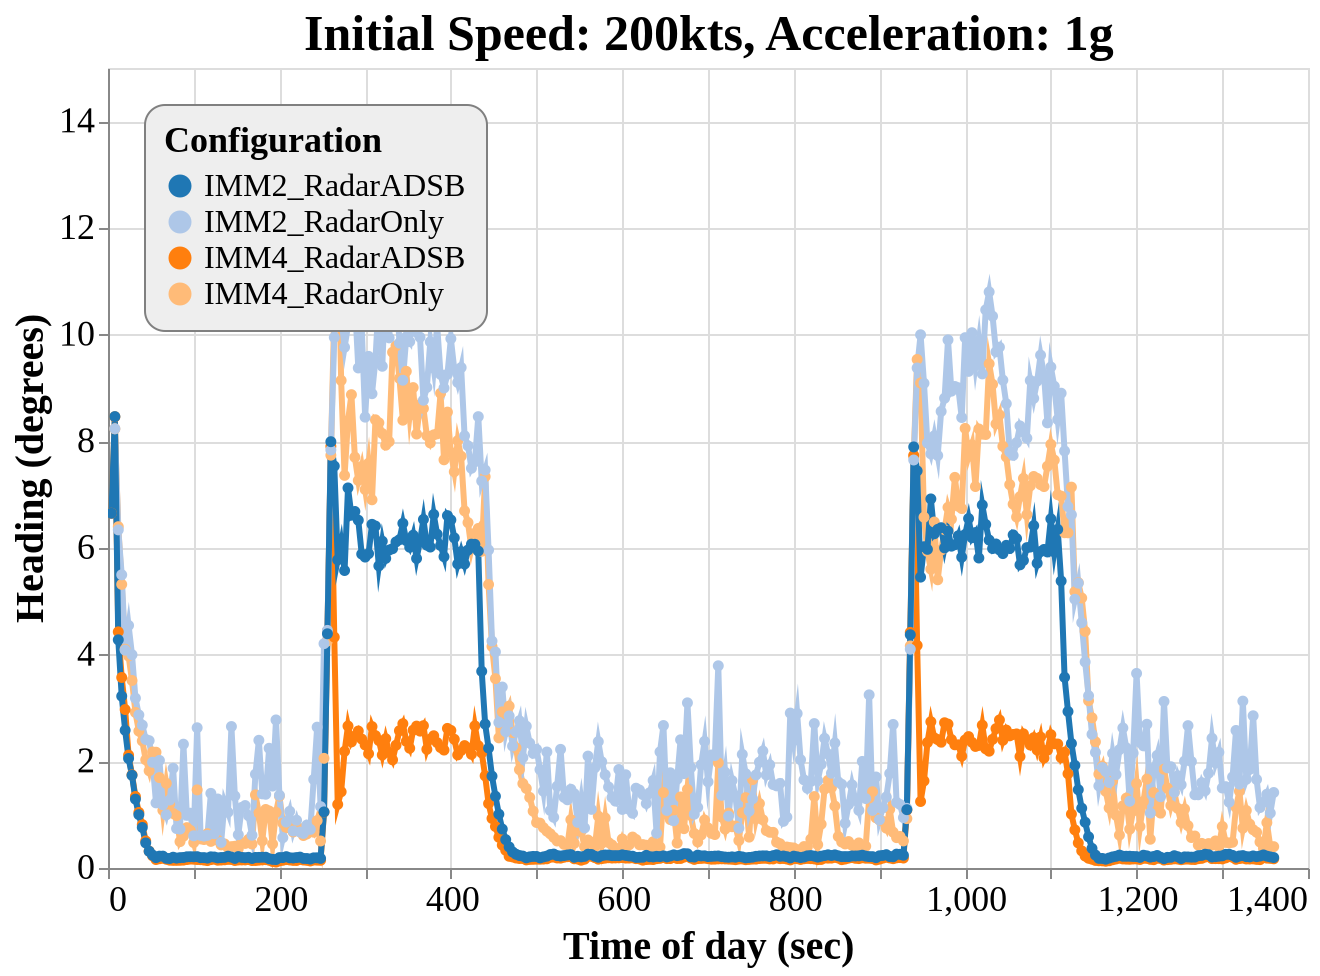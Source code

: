 {
  "config": {
    "view": {
      "continuousWidth": 600,
      "continuousHeight": 400
    },
    "axisX": {
      "labelFontSize": 18,
      "titleFontSize": 20
    },
    "axisY": {
      "labelFontSize": 18,
      "titleFontSize": 20
    },
    "font": "Times New Roman",
    "legend": {
      "cornerRadius": 10,
      "fillColor": "#EEEEEE",
      "labelFontSize": 16,
      "orient": "top-left",
      "padding": 10,
      "strokeColor": "gray",
      "titleFontSize": 18
    },
    "title": {
      "fontSize": 25
    }
  },
  "data": {
    "name": "data-40f17369e5077dd83b6227d2d7b6d41c"
  },
  "mark": {
    "type": "line",
    "point": true,
    "strokeWidth": 3
  },
  "encoding": {
    "color": {
      "type": "ordinal",
      "field": "config",
      "scale": {
        "scheme": "category20"
      },
      "title": "Configuration"
    },
    "x": {
      "type": "quantitative",
      "field": "time",
      "title": "Time of day (sec)"
    },
    "y": {
      "type": "quantitative",
      "field": "rmse_hdg",
      "scale": {
        "domain": [
          0,
          15
        ],
        "zero": false
      },
      "title": "Heading (degrees)"
    }
  },
  "selection": {
    "selector048": {
      "type": "interval",
      "bind": "scales",
      "encodings": [
        "x",
        "y"
      ]
    }
  },
  "title": "Initial Speed: 200kts, Acceleration: 1g",
  "$schema": "https://vega.github.io/schema/vega-lite/v4.8.1.json",
  "datasets": {
    "data-40f17369e5077dd83b6227d2d7b6d41c": [
      {
        "scenario": "turns_new_02",
        "config": "IMM4_RadarOnly",
        "time": 8,
        "rmse_hdg": 8.234132112467568,
        "rmse_tr": 0.0
      },
      {
        "scenario": "turns_new_02",
        "config": "IMM4_RadarOnly",
        "time": 12,
        "rmse_hdg": 6.399525336171572,
        "rmse_tr": 0.000131751624529
      },
      {
        "scenario": "turns_new_02",
        "config": "IMM4_RadarOnly",
        "time": 16,
        "rmse_hdg": 5.318001552955901,
        "rmse_tr": 0.001839883804427
      },
      {
        "scenario": "turns_new_02",
        "config": "IMM4_RadarOnly",
        "time": 20,
        "rmse_hdg": 4.102533915010274,
        "rmse_tr": 0.0080551669309651
      },
      {
        "scenario": "turns_new_02",
        "config": "IMM4_RadarOnly",
        "time": 24,
        "rmse_hdg": 3.974685389268183,
        "rmse_tr": 0.0259170263248144
      },
      {
        "scenario": "turns_new_02",
        "config": "IMM4_RadarOnly",
        "time": 28,
        "rmse_hdg": 3.516196067145388,
        "rmse_tr": 0.0268467740215154
      },
      {
        "scenario": "turns_new_02",
        "config": "IMM4_RadarOnly",
        "time": 32,
        "rmse_hdg": 2.916783517328037,
        "rmse_tr": 0.0263316886296142
      },
      {
        "scenario": "turns_new_02",
        "config": "IMM4_RadarOnly",
        "time": 36,
        "rmse_hdg": 2.566813759646836,
        "rmse_tr": 0.0315661579665172
      },
      {
        "scenario": "turns_new_02",
        "config": "IMM4_RadarOnly",
        "time": 40,
        "rmse_hdg": 2.382605686880423,
        "rmse_tr": 0.0344651426275596
      },
      {
        "scenario": "turns_new_02",
        "config": "IMM4_RadarOnly",
        "time": 44,
        "rmse_hdg": 2.0292049188634764,
        "rmse_tr": 0.027460554524527
      },
      {
        "scenario": "turns_new_02",
        "config": "IMM4_RadarOnly",
        "time": 48,
        "rmse_hdg": 1.823614470452048,
        "rmse_tr": 0.0231876895651209
      },
      {
        "scenario": "turns_new_02",
        "config": "IMM4_RadarOnly",
        "time": 52,
        "rmse_hdg": 2.1754353012673118,
        "rmse_tr": 0.0418362320542851
      },
      {
        "scenario": "turns_new_02",
        "config": "IMM4_RadarOnly",
        "time": 56,
        "rmse_hdg": 2.1711414654871977,
        "rmse_tr": 0.0347606061057931
      },
      {
        "scenario": "turns_new_02",
        "config": "IMM4_RadarOnly",
        "time": 60,
        "rmse_hdg": 1.6949239284663096,
        "rmse_tr": 0.023439762493537
      },
      {
        "scenario": "turns_new_02",
        "config": "IMM4_RadarOnly",
        "time": 64,
        "rmse_hdg": 1.0817158734017132,
        "rmse_tr": 0.0160544218687083
      },
      {
        "scenario": "turns_new_02",
        "config": "IMM4_RadarOnly",
        "time": 68,
        "rmse_hdg": 1.5868591865449424,
        "rmse_tr": 0.0175884074868101
      },
      {
        "scenario": "turns_new_02",
        "config": "IMM4_RadarOnly",
        "time": 72,
        "rmse_hdg": 1.1976208558161103,
        "rmse_tr": 0.0139797455525587
      },
      {
        "scenario": "turns_new_02",
        "config": "IMM4_RadarOnly",
        "time": 76,
        "rmse_hdg": 1.022285255130457,
        "rmse_tr": 0.0110110399145584
      },
      {
        "scenario": "turns_new_02",
        "config": "IMM4_RadarOnly",
        "time": 80,
        "rmse_hdg": 0.9811851631187284,
        "rmse_tr": 0.0100595927057413
      },
      {
        "scenario": "turns_new_02",
        "config": "IMM4_RadarOnly",
        "time": 84,
        "rmse_hdg": 0.4943583122038819,
        "rmse_tr": 0.0080110135456238
      },
      {
        "scenario": "turns_new_02",
        "config": "IMM4_RadarOnly",
        "time": 88,
        "rmse_hdg": 0.5960126517793742,
        "rmse_tr": 0.0091963785469269
      },
      {
        "scenario": "turns_new_02",
        "config": "IMM4_RadarOnly",
        "time": 92,
        "rmse_hdg": 0.7569787985197799,
        "rmse_tr": 0.0105204629577348
      },
      {
        "scenario": "turns_new_02",
        "config": "IMM4_RadarOnly",
        "time": 96,
        "rmse_hdg": 0.7040226879905785,
        "rmse_tr": 0.0132628949917295
      },
      {
        "scenario": "turns_new_02",
        "config": "IMM4_RadarOnly",
        "time": 100,
        "rmse_hdg": 0.4763006601303207,
        "rmse_tr": 0.0095695925435347
      },
      {
        "scenario": "turns_new_02",
        "config": "IMM4_RadarOnly",
        "time": 104,
        "rmse_hdg": 1.4645028143198235,
        "rmse_tr": 0.0393938559982512
      },
      {
        "scenario": "turns_new_02",
        "config": "IMM4_RadarOnly",
        "time": 108,
        "rmse_hdg": 0.5450866393927163,
        "rmse_tr": 0.0321782448937856
      },
      {
        "scenario": "turns_new_02",
        "config": "IMM4_RadarOnly",
        "time": 112,
        "rmse_hdg": 0.5331510105026528,
        "rmse_tr": 0.0256895345909574
      },
      {
        "scenario": "turns_new_02",
        "config": "IMM4_RadarOnly",
        "time": 116,
        "rmse_hdg": 0.6440643748251557,
        "rmse_tr": 0.0226665129830508
      },
      {
        "scenario": "turns_new_02",
        "config": "IMM4_RadarOnly",
        "time": 120,
        "rmse_hdg": 0.4987673996152107,
        "rmse_tr": 0.0085409585511798
      },
      {
        "scenario": "turns_new_02",
        "config": "IMM4_RadarOnly",
        "time": 124,
        "rmse_hdg": 0.5298617943641158,
        "rmse_tr": 0.0130312895387315
      },
      {
        "scenario": "turns_new_02",
        "config": "IMM4_RadarOnly",
        "time": 128,
        "rmse_hdg": 0.5224655685021459,
        "rmse_tr": 0.0117784216351859
      },
      {
        "scenario": "turns_new_02",
        "config": "IMM4_RadarOnly",
        "time": 132,
        "rmse_hdg": 0.4319657908265937,
        "rmse_tr": 0.0077406036227444
      },
      {
        "scenario": "turns_new_02",
        "config": "IMM4_RadarOnly",
        "time": 136,
        "rmse_hdg": 0.4511322310089057,
        "rmse_tr": 0.011802947310625
      },
      {
        "scenario": "turns_new_02",
        "config": "IMM4_RadarOnly",
        "time": 140,
        "rmse_hdg": 0.378737990903243,
        "rmse_tr": 0.0094814743665942
      },
      {
        "scenario": "turns_new_02",
        "config": "IMM4_RadarOnly",
        "time": 144,
        "rmse_hdg": 0.4002786191804066,
        "rmse_tr": 0.0103792802958326
      },
      {
        "scenario": "turns_new_02",
        "config": "IMM4_RadarOnly",
        "time": 148,
        "rmse_hdg": 0.4073584528285983,
        "rmse_tr": 0.0098922911523278
      },
      {
        "scenario": "turns_new_02",
        "config": "IMM4_RadarOnly",
        "time": 152,
        "rmse_hdg": 0.3613105773892222,
        "rmse_tr": 0.0108898974589601
      },
      {
        "scenario": "turns_new_02",
        "config": "IMM4_RadarOnly",
        "time": 156,
        "rmse_hdg": 0.4784460325476697,
        "rmse_tr": 0.0082090212755864
      },
      {
        "scenario": "turns_new_02",
        "config": "IMM4_RadarOnly",
        "time": 160,
        "rmse_hdg": 0.4600256635353195,
        "rmse_tr": 0.0110170826951199
      },
      {
        "scenario": "turns_new_02",
        "config": "IMM4_RadarOnly",
        "time": 164,
        "rmse_hdg": 0.5366676459058826,
        "rmse_tr": 0.0102880867866542
      },
      {
        "scenario": "turns_new_02",
        "config": "IMM4_RadarOnly",
        "time": 168,
        "rmse_hdg": 0.4492231165586923,
        "rmse_tr": 0.0076399800899379
      },
      {
        "scenario": "turns_new_02",
        "config": "IMM4_RadarOnly",
        "time": 172,
        "rmse_hdg": 1.370699170575447,
        "rmse_tr": 0.0230075046510974
      },
      {
        "scenario": "turns_new_02",
        "config": "IMM4_RadarOnly",
        "time": 176,
        "rmse_hdg": 1.029916472912473,
        "rmse_tr": 0.0349069540518285
      },
      {
        "scenario": "turns_new_02",
        "config": "IMM4_RadarOnly",
        "time": 180,
        "rmse_hdg": 0.5091209744910007,
        "rmse_tr": 0.0284641929057856
      },
      {
        "scenario": "turns_new_02",
        "config": "IMM4_RadarOnly",
        "time": 184,
        "rmse_hdg": 1.097510819992222,
        "rmse_tr": 0.0265528421938486
      },
      {
        "scenario": "turns_new_02",
        "config": "IMM4_RadarOnly",
        "time": 188,
        "rmse_hdg": 1.0691537335118615,
        "rmse_tr": 0.0227345454941049
      },
      {
        "scenario": "turns_new_02",
        "config": "IMM4_RadarOnly",
        "time": 192,
        "rmse_hdg": 0.4488932258400961,
        "rmse_tr": 0.016690692938558
      },
      {
        "scenario": "turns_new_02",
        "config": "IMM4_RadarOnly",
        "time": 196,
        "rmse_hdg": 1.0438651950585125,
        "rmse_tr": 0.0204308330567781
      },
      {
        "scenario": "turns_new_02",
        "config": "IMM4_RadarOnly",
        "time": 200,
        "rmse_hdg": 1.3478845859875606,
        "rmse_tr": 0.0175300476733114
      },
      {
        "scenario": "turns_new_02",
        "config": "IMM4_RadarOnly",
        "time": 204,
        "rmse_hdg": 0.8384239944804466,
        "rmse_tr": 0.0106103141858894
      },
      {
        "scenario": "turns_new_02",
        "config": "IMM4_RadarOnly",
        "time": 208,
        "rmse_hdg": 0.7540216499866892,
        "rmse_tr": 0.0103286664846606
      },
      {
        "scenario": "turns_new_02",
        "config": "IMM4_RadarOnly",
        "time": 212,
        "rmse_hdg": 0.800732059421824,
        "rmse_tr": 0.0107966935470678
      },
      {
        "scenario": "turns_new_02",
        "config": "IMM4_RadarOnly",
        "time": 216,
        "rmse_hdg": 0.6756338945170598,
        "rmse_tr": 0.0128278795111905
      },
      {
        "scenario": "turns_new_02",
        "config": "IMM4_RadarOnly",
        "time": 220,
        "rmse_hdg": 0.7730117865998051,
        "rmse_tr": 0.0127281239343781
      },
      {
        "scenario": "turns_new_02",
        "config": "IMM4_RadarOnly",
        "time": 224,
        "rmse_hdg": 0.7403583966941657,
        "rmse_tr": 0.0092993503357313
      },
      {
        "scenario": "turns_new_02",
        "config": "IMM4_RadarOnly",
        "time": 228,
        "rmse_hdg": 0.6083111586625918,
        "rmse_tr": 0.012268782078863
      },
      {
        "scenario": "turns_new_02",
        "config": "IMM4_RadarOnly",
        "time": 232,
        "rmse_hdg": 0.6374189683218322,
        "rmse_tr": 0.0095868936268097
      },
      {
        "scenario": "turns_new_02",
        "config": "IMM4_RadarOnly",
        "time": 236,
        "rmse_hdg": 0.7572628729995481,
        "rmse_tr": 0.0103524577928596
      },
      {
        "scenario": "turns_new_02",
        "config": "IMM4_RadarOnly",
        "time": 240,
        "rmse_hdg": 0.6715078980495001,
        "rmse_tr": 0.0150081692040416
      },
      {
        "scenario": "turns_new_02",
        "config": "IMM4_RadarOnly",
        "time": 244,
        "rmse_hdg": 0.8873571658165771,
        "rmse_tr": 0.0173694740892459
      },
      {
        "scenario": "turns_new_02",
        "config": "IMM4_RadarOnly",
        "time": 248,
        "rmse_hdg": 0.5063156678946014,
        "rmse_tr": 0.0115000120772883
      },
      {
        "scenario": "turns_new_02",
        "config": "IMM4_RadarOnly",
        "time": 252,
        "rmse_hdg": 2.056359665363366,
        "rmse_tr": 0.7232089922890739
      },
      {
        "scenario": "turns_new_02",
        "config": "IMM4_RadarOnly",
        "time": 256,
        "rmse_hdg": 4.25548413781819,
        "rmse_tr": 1.0034063928272865
      },
      {
        "scenario": "turns_new_02",
        "config": "IMM4_RadarOnly",
        "time": 260,
        "rmse_hdg": 7.739591994689689,
        "rmse_tr": 0.9940585324966592
      },
      {
        "scenario": "turns_new_02",
        "config": "IMM4_RadarOnly",
        "time": 264,
        "rmse_hdg": 10.425831475128389,
        "rmse_tr": 0.9721971425733454
      },
      {
        "scenario": "turns_new_02",
        "config": "IMM4_RadarOnly",
        "time": 268,
        "rmse_hdg": 12.431197499805345,
        "rmse_tr": 0.8939081837483212
      },
      {
        "scenario": "turns_new_02",
        "config": "IMM4_RadarOnly",
        "time": 272,
        "rmse_hdg": 9.141997872191125,
        "rmse_tr": 0.6975933276166667
      },
      {
        "scenario": "turns_new_02",
        "config": "IMM4_RadarOnly",
        "time": 276,
        "rmse_hdg": 7.361978512705567,
        "rmse_tr": 0.5713396192395732
      },
      {
        "scenario": "turns_new_02",
        "config": "IMM4_RadarOnly",
        "time": 280,
        "rmse_hdg": 8.385721390107115,
        "rmse_tr": 0.4246360218984607
      },
      {
        "scenario": "turns_new_02",
        "config": "IMM4_RadarOnly",
        "time": 284,
        "rmse_hdg": 8.875134258345726,
        "rmse_tr": 0.3886313032414591
      },
      {
        "scenario": "turns_new_02",
        "config": "IMM4_RadarOnly",
        "time": 288,
        "rmse_hdg": 7.701981157284282,
        "rmse_tr": 0.2705578531329148
      },
      {
        "scenario": "turns_new_02",
        "config": "IMM4_RadarOnly",
        "time": 292,
        "rmse_hdg": 7.266189807170162,
        "rmse_tr": 0.2940106888313056
      },
      {
        "scenario": "turns_new_02",
        "config": "IMM4_RadarOnly",
        "time": 296,
        "rmse_hdg": 7.5292879493139475,
        "rmse_tr": 0.2752398855639624
      },
      {
        "scenario": "turns_new_02",
        "config": "IMM4_RadarOnly",
        "time": 300,
        "rmse_hdg": 7.097127248401288,
        "rmse_tr": 0.2642582535540348
      },
      {
        "scenario": "turns_new_02",
        "config": "IMM4_RadarOnly",
        "time": 304,
        "rmse_hdg": 7.588367860293992,
        "rmse_tr": 0.2683272705910771
      },
      {
        "scenario": "turns_new_02",
        "config": "IMM4_RadarOnly",
        "time": 308,
        "rmse_hdg": 6.90373351585121,
        "rmse_tr": 0.2161569545818142
      },
      {
        "scenario": "turns_new_02",
        "config": "IMM4_RadarOnly",
        "time": 312,
        "rmse_hdg": 8.403783587992718,
        "rmse_tr": 0.2313522573343173
      },
      {
        "scenario": "turns_new_02",
        "config": "IMM4_RadarOnly",
        "time": 316,
        "rmse_hdg": 8.347400834912364,
        "rmse_tr": 0.2700501453702492
      },
      {
        "scenario": "turns_new_02",
        "config": "IMM4_RadarOnly",
        "time": 320,
        "rmse_hdg": 8.145620835230625,
        "rmse_tr": 0.2453570058068598
      },
      {
        "scenario": "turns_new_02",
        "config": "IMM4_RadarOnly",
        "time": 324,
        "rmse_hdg": 7.927644424233679,
        "rmse_tr": 0.2559600242767956
      },
      {
        "scenario": "turns_new_02",
        "config": "IMM4_RadarOnly",
        "time": 328,
        "rmse_hdg": 7.993615391074097,
        "rmse_tr": 0.2257099367674262
      },
      {
        "scenario": "turns_new_02",
        "config": "IMM4_RadarOnly",
        "time": 332,
        "rmse_hdg": 9.670509294499436,
        "rmse_tr": 0.2205304325182052
      },
      {
        "scenario": "turns_new_02",
        "config": "IMM4_RadarOnly",
        "time": 336,
        "rmse_hdg": 9.790574625458236,
        "rmse_tr": 0.2453529272972575
      },
      {
        "scenario": "turns_new_02",
        "config": "IMM4_RadarOnly",
        "time": 340,
        "rmse_hdg": 9.180483690432576,
        "rmse_tr": 0.2653362743905602
      },
      {
        "scenario": "turns_new_02",
        "config": "IMM4_RadarOnly",
        "time": 344,
        "rmse_hdg": 8.396046946767202,
        "rmse_tr": 0.2286020575686878
      },
      {
        "scenario": "turns_new_02",
        "config": "IMM4_RadarOnly",
        "time": 348,
        "rmse_hdg": 9.312718697139667,
        "rmse_tr": 0.2716313242271035
      },
      {
        "scenario": "turns_new_02",
        "config": "IMM4_RadarOnly",
        "time": 352,
        "rmse_hdg": 8.487817446577303,
        "rmse_tr": 0.2629269269190254
      },
      {
        "scenario": "turns_new_02",
        "config": "IMM4_RadarOnly",
        "time": 356,
        "rmse_hdg": 9.007977212434982,
        "rmse_tr": 0.3295864500661805
      },
      {
        "scenario": "turns_new_02",
        "config": "IMM4_RadarOnly",
        "time": 360,
        "rmse_hdg": 8.136397000993,
        "rmse_tr": 0.3220935425906136
      },
      {
        "scenario": "turns_new_02",
        "config": "IMM4_RadarOnly",
        "time": 364,
        "rmse_hdg": 8.684109778679174,
        "rmse_tr": 0.3603809266164173
      },
      {
        "scenario": "turns_new_02",
        "config": "IMM4_RadarOnly",
        "time": 368,
        "rmse_hdg": 8.61568640134521,
        "rmse_tr": 0.3605793607302217
      },
      {
        "scenario": "turns_new_02",
        "config": "IMM4_RadarOnly",
        "time": 372,
        "rmse_hdg": 8.106144516052126,
        "rmse_tr": 0.3570723846591596
      },
      {
        "scenario": "turns_new_02",
        "config": "IMM4_RadarOnly",
        "time": 376,
        "rmse_hdg": 7.970141344194264,
        "rmse_tr": 0.3189492137574911
      },
      {
        "scenario": "turns_new_02",
        "config": "IMM4_RadarOnly",
        "time": 380,
        "rmse_hdg": 8.12099686163558,
        "rmse_tr": 0.3339271091679862
      },
      {
        "scenario": "turns_new_02",
        "config": "IMM4_RadarOnly",
        "time": 384,
        "rmse_hdg": 8.140245606393814,
        "rmse_tr": 0.3109876531810137
      },
      {
        "scenario": "turns_new_02",
        "config": "IMM4_RadarOnly",
        "time": 388,
        "rmse_hdg": 8.901023438622875,
        "rmse_tr": 0.3164394227587044
      },
      {
        "scenario": "turns_new_02",
        "config": "IMM4_RadarOnly",
        "time": 392,
        "rmse_hdg": 7.653703562046153,
        "rmse_tr": 0.3039543487132483
      },
      {
        "scenario": "turns_new_02",
        "config": "IMM4_RadarOnly",
        "time": 396,
        "rmse_hdg": 8.548340699287886,
        "rmse_tr": 0.330973143848791
      },
      {
        "scenario": "turns_new_02",
        "config": "IMM4_RadarOnly",
        "time": 400,
        "rmse_hdg": 7.790820854671433,
        "rmse_tr": 0.3176631521753821
      },
      {
        "scenario": "turns_new_02",
        "config": "IMM4_RadarOnly",
        "time": 404,
        "rmse_hdg": 7.429446202265932,
        "rmse_tr": 0.2865369036997122
      },
      {
        "scenario": "turns_new_02",
        "config": "IMM4_RadarOnly",
        "time": 408,
        "rmse_hdg": 8.011559740233691,
        "rmse_tr": 0.2660304558065987
      },
      {
        "scenario": "turns_new_02",
        "config": "IMM4_RadarOnly",
        "time": 412,
        "rmse_hdg": 7.720104983370425,
        "rmse_tr": 0.2854484116948813
      },
      {
        "scenario": "turns_new_02",
        "config": "IMM4_RadarOnly",
        "time": 416,
        "rmse_hdg": 6.695431304026811,
        "rmse_tr": 0.2565638847190866
      },
      {
        "scenario": "turns_new_02",
        "config": "IMM4_RadarOnly",
        "time": 420,
        "rmse_hdg": 6.476561135152892,
        "rmse_tr": 0.2541536971591423
      },
      {
        "scenario": "turns_new_02",
        "config": "IMM4_RadarOnly",
        "time": 424,
        "rmse_hdg": 5.988782748454131,
        "rmse_tr": 0.2508791931297902
      },
      {
        "scenario": "turns_new_02",
        "config": "IMM4_RadarOnly",
        "time": 428,
        "rmse_hdg": 6.276058066821856,
        "rmse_tr": 0.2531340714318365
      },
      {
        "scenario": "turns_new_02",
        "config": "IMM4_RadarOnly",
        "time": 432,
        "rmse_hdg": 6.366552460555084,
        "rmse_tr": 0.6945562709984939
      },
      {
        "scenario": "turns_new_02",
        "config": "IMM4_RadarOnly",
        "time": 436,
        "rmse_hdg": 5.938622396222232,
        "rmse_tr": 0.8912057832342514
      },
      {
        "scenario": "turns_new_02",
        "config": "IMM4_RadarOnly",
        "time": 440,
        "rmse_hdg": 7.33797679529418,
        "rmse_tr": 0.851376464452793
      },
      {
        "scenario": "turns_new_02",
        "config": "IMM4_RadarOnly",
        "time": 444,
        "rmse_hdg": 5.31575700783733,
        "rmse_tr": 0.6719838583844135
      },
      {
        "scenario": "turns_new_02",
        "config": "IMM4_RadarOnly",
        "time": 448,
        "rmse_hdg": 4.154930351572106,
        "rmse_tr": 0.5107028081985518
      },
      {
        "scenario": "turns_new_02",
        "config": "IMM4_RadarOnly",
        "time": 452,
        "rmse_hdg": 3.550324891838328,
        "rmse_tr": 0.3599536093091731
      },
      {
        "scenario": "turns_new_02",
        "config": "IMM4_RadarOnly",
        "time": 456,
        "rmse_hdg": 2.4399884176489177,
        "rmse_tr": 0.2355285805605544
      },
      {
        "scenario": "turns_new_02",
        "config": "IMM4_RadarOnly",
        "time": 460,
        "rmse_hdg": 2.9275906121677653,
        "rmse_tr": 0.159522208780908
      },
      {
        "scenario": "turns_new_02",
        "config": "IMM4_RadarOnly",
        "time": 464,
        "rmse_hdg": 2.88731059984893,
        "rmse_tr": 0.1236021180374079
      },
      {
        "scenario": "turns_new_02",
        "config": "IMM4_RadarOnly",
        "time": 468,
        "rmse_hdg": 3.035954203298906,
        "rmse_tr": 0.0997238980839427
      },
      {
        "scenario": "turns_new_02",
        "config": "IMM4_RadarOnly",
        "time": 472,
        "rmse_hdg": 2.538569259306809,
        "rmse_tr": 0.0787137071033401
      },
      {
        "scenario": "turns_new_02",
        "config": "IMM4_RadarOnly",
        "time": 476,
        "rmse_hdg": 2.252277859313892,
        "rmse_tr": 0.0542010179044669
      },
      {
        "scenario": "turns_new_02",
        "config": "IMM4_RadarOnly",
        "time": 480,
        "rmse_hdg": 1.8445767355502791,
        "rmse_tr": 0.0452479769345179
      },
      {
        "scenario": "turns_new_02",
        "config": "IMM4_RadarOnly",
        "time": 484,
        "rmse_hdg": 1.5830499230357613,
        "rmse_tr": 0.0287921791435093
      },
      {
        "scenario": "turns_new_02",
        "config": "IMM4_RadarOnly",
        "time": 488,
        "rmse_hdg": 1.492048292820345,
        "rmse_tr": 0.0299491551114867
      },
      {
        "scenario": "turns_new_02",
        "config": "IMM4_RadarOnly",
        "time": 492,
        "rmse_hdg": 1.3233322837947146,
        "rmse_tr": 0.0261784166824504
      },
      {
        "scenario": "turns_new_02",
        "config": "IMM4_RadarOnly",
        "time": 496,
        "rmse_hdg": 1.0661648559205088,
        "rmse_tr": 0.0158210961482867
      },
      {
        "scenario": "turns_new_02",
        "config": "IMM4_RadarOnly",
        "time": 500,
        "rmse_hdg": 0.853065164825406,
        "rmse_tr": 0.0201688443075391
      },
      {
        "scenario": "turns_new_02",
        "config": "IMM4_RadarOnly",
        "time": 504,
        "rmse_hdg": 0.8412201151014427,
        "rmse_tr": 0.0179033588024777
      },
      {
        "scenario": "turns_new_02",
        "config": "IMM4_RadarOnly",
        "time": 508,
        "rmse_hdg": 0.7552356384369145,
        "rmse_tr": 0.0168259969663923
      },
      {
        "scenario": "turns_new_02",
        "config": "IMM4_RadarOnly",
        "time": 512,
        "rmse_hdg": 0.69092125015304,
        "rmse_tr": 0.0175702045223304
      },
      {
        "scenario": "turns_new_02",
        "config": "IMM4_RadarOnly",
        "time": 516,
        "rmse_hdg": 0.640633080477157,
        "rmse_tr": 0.0154591249899386
      },
      {
        "scenario": "turns_new_02",
        "config": "IMM4_RadarOnly",
        "time": 520,
        "rmse_hdg": 0.5741668464545507,
        "rmse_tr": 0.0151064928466578
      },
      {
        "scenario": "turns_new_02",
        "config": "IMM4_RadarOnly",
        "time": 524,
        "rmse_hdg": 0.5062168134158251,
        "rmse_tr": 0.0164512036289244
      },
      {
        "scenario": "turns_new_02",
        "config": "IMM4_RadarOnly",
        "time": 528,
        "rmse_hdg": 0.5127435345310458,
        "rmse_tr": 0.0136687352024208
      },
      {
        "scenario": "turns_new_02",
        "config": "IMM4_RadarOnly",
        "time": 532,
        "rmse_hdg": 0.4436647302379822,
        "rmse_tr": 0.0178705738775867
      },
      {
        "scenario": "turns_new_02",
        "config": "IMM4_RadarOnly",
        "time": 536,
        "rmse_hdg": 0.4255441280032523,
        "rmse_tr": 0.0186232807358385
      },
      {
        "scenario": "turns_new_02",
        "config": "IMM4_RadarOnly",
        "time": 540,
        "rmse_hdg": 0.9058222421790209,
        "rmse_tr": 0.0248518709920053
      },
      {
        "scenario": "turns_new_02",
        "config": "IMM4_RadarOnly",
        "time": 544,
        "rmse_hdg": 0.4624171597482412,
        "rmse_tr": 0.0196035758264961
      },
      {
        "scenario": "turns_new_02",
        "config": "IMM4_RadarOnly",
        "time": 548,
        "rmse_hdg": 0.6963616245853339,
        "rmse_tr": 0.0314181398589273
      },
      {
        "scenario": "turns_new_02",
        "config": "IMM4_RadarOnly",
        "time": 552,
        "rmse_hdg": 0.6869711131807681,
        "rmse_tr": 0.0284100637827149
      },
      {
        "scenario": "turns_new_02",
        "config": "IMM4_RadarOnly",
        "time": 556,
        "rmse_hdg": 0.3997912401670225,
        "rmse_tr": 0.0097633105114431
      },
      {
        "scenario": "turns_new_02",
        "config": "IMM4_RadarOnly",
        "time": 560,
        "rmse_hdg": 0.5247825466909851,
        "rmse_tr": 0.0265808756593847
      },
      {
        "scenario": "turns_new_02",
        "config": "IMM4_RadarOnly",
        "time": 564,
        "rmse_hdg": 0.4832165776021808,
        "rmse_tr": 0.0229287819885457
      },
      {
        "scenario": "turns_new_02",
        "config": "IMM4_RadarOnly",
        "time": 568,
        "rmse_hdg": 0.394674971759465,
        "rmse_tr": 0.0189717443408173
      },
      {
        "scenario": "turns_new_02",
        "config": "IMM4_RadarOnly",
        "time": 572,
        "rmse_hdg": 0.9722766734960592,
        "rmse_tr": 0.0342442196428443
      },
      {
        "scenario": "turns_new_02",
        "config": "IMM4_RadarOnly",
        "time": 576,
        "rmse_hdg": 0.4627899915417197,
        "rmse_tr": 0.0334926958897921
      },
      {
        "scenario": "turns_new_02",
        "config": "IMM4_RadarOnly",
        "time": 580,
        "rmse_hdg": 0.9383739604524258,
        "rmse_tr": 0.0269563328238531
      },
      {
        "scenario": "turns_new_02",
        "config": "IMM4_RadarOnly",
        "time": 584,
        "rmse_hdg": 0.4773819183158901,
        "rmse_tr": 0.0198363098128626
      },
      {
        "scenario": "turns_new_02",
        "config": "IMM4_RadarOnly",
        "time": 588,
        "rmse_hdg": 0.431552667606205,
        "rmse_tr": 0.0133054561716021
      },
      {
        "scenario": "turns_new_02",
        "config": "IMM4_RadarOnly",
        "time": 592,
        "rmse_hdg": 0.3640079256163303,
        "rmse_tr": 0.0194219882689333
      },
      {
        "scenario": "turns_new_02",
        "config": "IMM4_RadarOnly",
        "time": 596,
        "rmse_hdg": 0.3612534183340901,
        "rmse_tr": 0.0171271243090243
      },
      {
        "scenario": "turns_new_02",
        "config": "IMM4_RadarOnly",
        "time": 600,
        "rmse_hdg": 0.5434190588342248,
        "rmse_tr": 0.0187829073052498
      },
      {
        "scenario": "turns_new_02",
        "config": "IMM4_RadarOnly",
        "time": 604,
        "rmse_hdg": 0.3971593347638721,
        "rmse_tr": 0.0170767446139939
      },
      {
        "scenario": "turns_new_02",
        "config": "IMM4_RadarOnly",
        "time": 608,
        "rmse_hdg": 0.4348562981031783,
        "rmse_tr": 0.0121694253682375
      },
      {
        "scenario": "turns_new_02",
        "config": "IMM4_RadarOnly",
        "time": 612,
        "rmse_hdg": 0.5802682197885335,
        "rmse_tr": 0.0128391440793245
      },
      {
        "scenario": "turns_new_02",
        "config": "IMM4_RadarOnly",
        "time": 616,
        "rmse_hdg": 0.5340034167707239,
        "rmse_tr": 0.011391798373191
      },
      {
        "scenario": "turns_new_02",
        "config": "IMM4_RadarOnly",
        "time": 620,
        "rmse_hdg": 0.4360712323211853,
        "rmse_tr": 0.0121525629529242
      },
      {
        "scenario": "turns_new_02",
        "config": "IMM4_RadarOnly",
        "time": 624,
        "rmse_hdg": 0.4389191269470934,
        "rmse_tr": 0.0128084717727191
      },
      {
        "scenario": "turns_new_02",
        "config": "IMM4_RadarOnly",
        "time": 628,
        "rmse_hdg": 0.426870687762459,
        "rmse_tr": 0.0115576048595068
      },
      {
        "scenario": "turns_new_02",
        "config": "IMM4_RadarOnly",
        "time": 632,
        "rmse_hdg": 0.3847043486853717,
        "rmse_tr": 0.0134243909919323
      },
      {
        "scenario": "turns_new_02",
        "config": "IMM4_RadarOnly",
        "time": 636,
        "rmse_hdg": 0.4920860418324962,
        "rmse_tr": 0.0183101910788809
      },
      {
        "scenario": "turns_new_02",
        "config": "IMM4_RadarOnly",
        "time": 640,
        "rmse_hdg": 0.3776648901218797,
        "rmse_tr": 0.0129040873402759
      },
      {
        "scenario": "turns_new_02",
        "config": "IMM4_RadarOnly",
        "time": 644,
        "rmse_hdg": 0.3928509851734185,
        "rmse_tr": 0.0176745531085288
      },
      {
        "scenario": "turns_new_02",
        "config": "IMM4_RadarOnly",
        "time": 648,
        "rmse_hdg": 1.4147951438796,
        "rmse_tr": 0.0413146070069261
      },
      {
        "scenario": "turns_new_02",
        "config": "IMM4_RadarOnly",
        "time": 652,
        "rmse_hdg": 1.0031297178178078,
        "rmse_tr": 0.0346340946585949
      },
      {
        "scenario": "turns_new_02",
        "config": "IMM4_RadarOnly",
        "time": 656,
        "rmse_hdg": 0.907298947045758,
        "rmse_tr": 0.0266433565504773
      },
      {
        "scenario": "turns_new_02",
        "config": "IMM4_RadarOnly",
        "time": 660,
        "rmse_hdg": 1.0817774622703618,
        "rmse_tr": 0.0298873089945892
      },
      {
        "scenario": "turns_new_02",
        "config": "IMM4_RadarOnly",
        "time": 664,
        "rmse_hdg": 0.4685386305053849,
        "rmse_tr": 0.019601389817016
      },
      {
        "scenario": "turns_new_02",
        "config": "IMM4_RadarOnly",
        "time": 668,
        "rmse_hdg": 1.3322903212138089,
        "rmse_tr": 0.0392343843671168
      },
      {
        "scenario": "turns_new_02",
        "config": "IMM4_RadarOnly",
        "time": 672,
        "rmse_hdg": 0.7372929135263214,
        "rmse_tr": 0.0304306347191734
      },
      {
        "scenario": "turns_new_02",
        "config": "IMM4_RadarOnly",
        "time": 676,
        "rmse_hdg": 1.4736979288801275,
        "rmse_tr": 0.028885215520672
      },
      {
        "scenario": "turns_new_02",
        "config": "IMM4_RadarOnly",
        "time": 680,
        "rmse_hdg": 0.9852561860075336,
        "rmse_tr": 0.0203046507720572
      },
      {
        "scenario": "turns_new_02",
        "config": "IMM4_RadarOnly",
        "time": 684,
        "rmse_hdg": 0.6468600071518262,
        "rmse_tr": 0.0164400974230291
      },
      {
        "scenario": "turns_new_02",
        "config": "IMM4_RadarOnly",
        "time": 688,
        "rmse_hdg": 0.4885213376559259,
        "rmse_tr": 0.0173538141990928
      },
      {
        "scenario": "turns_new_02",
        "config": "IMM4_RadarOnly",
        "time": 692,
        "rmse_hdg": 0.6188955857264983,
        "rmse_tr": 0.0145007936290747
      },
      {
        "scenario": "turns_new_02",
        "config": "IMM4_RadarOnly",
        "time": 696,
        "rmse_hdg": 0.8997509576067604,
        "rmse_tr": 0.0186893399715299
      },
      {
        "scenario": "turns_new_02",
        "config": "IMM4_RadarOnly",
        "time": 700,
        "rmse_hdg": 0.7509628601943662,
        "rmse_tr": 0.0185821115475399
      },
      {
        "scenario": "turns_new_02",
        "config": "IMM4_RadarOnly",
        "time": 704,
        "rmse_hdg": 0.6501519053267479,
        "rmse_tr": 0.02215676909359
      },
      {
        "scenario": "turns_new_02",
        "config": "IMM4_RadarOnly",
        "time": 708,
        "rmse_hdg": 0.6271731965632737,
        "rmse_tr": 0.0208527490479587
      },
      {
        "scenario": "turns_new_02",
        "config": "IMM4_RadarOnly",
        "time": 712,
        "rmse_hdg": 1.9716774758985096,
        "rmse_tr": 0.0762514392176214
      },
      {
        "scenario": "turns_new_02",
        "config": "IMM4_RadarOnly",
        "time": 716,
        "rmse_hdg": 0.9553419980998076,
        "rmse_tr": 0.0511776245052464
      },
      {
        "scenario": "turns_new_02",
        "config": "IMM4_RadarOnly",
        "time": 720,
        "rmse_hdg": 0.7299535422977568,
        "rmse_tr": 0.0367701225595384
      },
      {
        "scenario": "turns_new_02",
        "config": "IMM4_RadarOnly",
        "time": 724,
        "rmse_hdg": 1.0292321987379311,
        "rmse_tr": 0.0389831437354082
      },
      {
        "scenario": "turns_new_02",
        "config": "IMM4_RadarOnly",
        "time": 728,
        "rmse_hdg": 0.7734382843259165,
        "rmse_tr": 0.0221729373909361
      },
      {
        "scenario": "turns_new_02",
        "config": "IMM4_RadarOnly",
        "time": 732,
        "rmse_hdg": 0.7869218625118484,
        "rmse_tr": 0.0192228546681527
      },
      {
        "scenario": "turns_new_02",
        "config": "IMM4_RadarOnly",
        "time": 736,
        "rmse_hdg": 0.515627676552031,
        "rmse_tr": 0.0152465983199721
      },
      {
        "scenario": "turns_new_02",
        "config": "IMM4_RadarOnly",
        "time": 740,
        "rmse_hdg": 1.0361802181302466,
        "rmse_tr": 0.0180009413334105
      },
      {
        "scenario": "turns_new_02",
        "config": "IMM4_RadarOnly",
        "time": 744,
        "rmse_hdg": 1.3192596475671934,
        "rmse_tr": 0.038753841944854
      },
      {
        "scenario": "turns_new_02",
        "config": "IMM4_RadarOnly",
        "time": 748,
        "rmse_hdg": 0.5786962765829547,
        "rmse_tr": 0.0350130645654659
      },
      {
        "scenario": "turns_new_02",
        "config": "IMM4_RadarOnly",
        "time": 752,
        "rmse_hdg": 1.6572104358141813,
        "rmse_tr": 0.0372936309671542
      },
      {
        "scenario": "turns_new_02",
        "config": "IMM4_RadarOnly",
        "time": 756,
        "rmse_hdg": 0.921006509994903,
        "rmse_tr": 0.0363149671293646
      },
      {
        "scenario": "turns_new_02",
        "config": "IMM4_RadarOnly",
        "time": 760,
        "rmse_hdg": 1.208170487110959,
        "rmse_tr": 0.033150438520087
      },
      {
        "scenario": "turns_new_02",
        "config": "IMM4_RadarOnly",
        "time": 764,
        "rmse_hdg": 0.9031062296701132,
        "rmse_tr": 0.0184039234010502
      },
      {
        "scenario": "turns_new_02",
        "config": "IMM4_RadarOnly",
        "time": 768,
        "rmse_hdg": 0.702224512570623,
        "rmse_tr": 0.0169529245670517
      },
      {
        "scenario": "turns_new_02",
        "config": "IMM4_RadarOnly",
        "time": 772,
        "rmse_hdg": 0.6696920934280172,
        "rmse_tr": 0.0145740136887543
      },
      {
        "scenario": "turns_new_02",
        "config": "IMM4_RadarOnly",
        "time": 776,
        "rmse_hdg": 0.6682353339493946,
        "rmse_tr": 0.012036188311082
      },
      {
        "scenario": "turns_new_02",
        "config": "IMM4_RadarOnly",
        "time": 780,
        "rmse_hdg": 0.4841064871586528,
        "rmse_tr": 0.0121807747178606
      },
      {
        "scenario": "turns_new_02",
        "config": "IMM4_RadarOnly",
        "time": 784,
        "rmse_hdg": 0.455186329533957,
        "rmse_tr": 0.0153050424476485
      },
      {
        "scenario": "turns_new_02",
        "config": "IMM4_RadarOnly",
        "time": 788,
        "rmse_hdg": 0.378110825830429,
        "rmse_tr": 0.0121875839849344
      },
      {
        "scenario": "turns_new_02",
        "config": "IMM4_RadarOnly",
        "time": 792,
        "rmse_hdg": 0.3932277955251301,
        "rmse_tr": 0.0137636844000602
      },
      {
        "scenario": "turns_new_02",
        "config": "IMM4_RadarOnly",
        "time": 796,
        "rmse_hdg": 0.3822302970723273,
        "rmse_tr": 0.0266022068767665
      },
      {
        "scenario": "turns_new_02",
        "config": "IMM4_RadarOnly",
        "time": 800,
        "rmse_hdg": 0.3754288553066002,
        "rmse_tr": 0.0234587141557518
      },
      {
        "scenario": "turns_new_02",
        "config": "IMM4_RadarOnly",
        "time": 804,
        "rmse_hdg": 0.3407744018884902,
        "rmse_tr": 0.0160262285020525
      },
      {
        "scenario": "turns_new_02",
        "config": "IMM4_RadarOnly",
        "time": 808,
        "rmse_hdg": 0.3456638226092919,
        "rmse_tr": 0.0196010869263837
      },
      {
        "scenario": "turns_new_02",
        "config": "IMM4_RadarOnly",
        "time": 812,
        "rmse_hdg": 0.4020577237451614,
        "rmse_tr": 0.0200052968192538
      },
      {
        "scenario": "turns_new_02",
        "config": "IMM4_RadarOnly",
        "time": 816,
        "rmse_hdg": 0.3996987996414083,
        "rmse_tr": 0.015260733927305
      },
      {
        "scenario": "turns_new_02",
        "config": "IMM4_RadarOnly",
        "time": 820,
        "rmse_hdg": 0.5411282978284773,
        "rmse_tr": 0.0146329555603012
      },
      {
        "scenario": "turns_new_02",
        "config": "IMM4_RadarOnly",
        "time": 824,
        "rmse_hdg": 1.3398545983902823,
        "rmse_tr": 0.0362053518143381
      },
      {
        "scenario": "turns_new_02",
        "config": "IMM4_RadarOnly",
        "time": 828,
        "rmse_hdg": 0.4375718988539671,
        "rmse_tr": 0.0313487240569692
      },
      {
        "scenario": "turns_new_02",
        "config": "IMM4_RadarOnly",
        "time": 832,
        "rmse_hdg": 0.8219575936228642,
        "rmse_tr": 0.0249835323914834
      },
      {
        "scenario": "turns_new_02",
        "config": "IMM4_RadarOnly",
        "time": 836,
        "rmse_hdg": 1.47881600417143,
        "rmse_tr": 0.0553806599816217
      },
      {
        "scenario": "turns_new_02",
        "config": "IMM4_RadarOnly",
        "time": 840,
        "rmse_hdg": 1.642465293812719,
        "rmse_tr": 0.05254590849914
      },
      {
        "scenario": "turns_new_02",
        "config": "IMM4_RadarOnly",
        "time": 844,
        "rmse_hdg": 1.5037522035412525,
        "rmse_tr": 0.0536822692747126
      },
      {
        "scenario": "turns_new_02",
        "config": "IMM4_RadarOnly",
        "time": 848,
        "rmse_hdg": 1.1617148599932776,
        "rmse_tr": 0.0495419612975055
      },
      {
        "scenario": "turns_new_02",
        "config": "IMM4_RadarOnly",
        "time": 852,
        "rmse_hdg": 0.5910544629315145,
        "rmse_tr": 0.019289869767063
      },
      {
        "scenario": "turns_new_02",
        "config": "IMM4_RadarOnly",
        "time": 856,
        "rmse_hdg": 0.4872234863630016,
        "rmse_tr": 0.0130859649195657
      },
      {
        "scenario": "turns_new_02",
        "config": "IMM4_RadarOnly",
        "time": 860,
        "rmse_hdg": 0.4507411051364734,
        "rmse_tr": 0.0132229963162267
      },
      {
        "scenario": "turns_new_02",
        "config": "IMM4_RadarOnly",
        "time": 864,
        "rmse_hdg": 0.4958892420197013,
        "rmse_tr": 0.0125753448559319
      },
      {
        "scenario": "turns_new_02",
        "config": "IMM4_RadarOnly",
        "time": 868,
        "rmse_hdg": 0.4250952036937012,
        "rmse_tr": 0.0162170369715183
      },
      {
        "scenario": "turns_new_02",
        "config": "IMM4_RadarOnly",
        "time": 872,
        "rmse_hdg": 0.3916652133445883,
        "rmse_tr": 0.0138177006936398
      },
      {
        "scenario": "turns_new_02",
        "config": "IMM4_RadarOnly",
        "time": 876,
        "rmse_hdg": 0.4703992332014292,
        "rmse_tr": 0.0151890628933765
      },
      {
        "scenario": "turns_new_02",
        "config": "IMM4_RadarOnly",
        "time": 880,
        "rmse_hdg": 0.3977985639478774,
        "rmse_tr": 0.0180264231830141
      },
      {
        "scenario": "turns_new_02",
        "config": "IMM4_RadarOnly",
        "time": 884,
        "rmse_hdg": 0.4083114753096781,
        "rmse_tr": 0.0154108290553724
      },
      {
        "scenario": "turns_new_02",
        "config": "IMM4_RadarOnly",
        "time": 888,
        "rmse_hdg": 1.311416854652505,
        "rmse_tr": 0.0281889798207266
      },
      {
        "scenario": "turns_new_02",
        "config": "IMM4_RadarOnly",
        "time": 892,
        "rmse_hdg": 1.4297518195430703,
        "rmse_tr": 0.0231489329634247
      },
      {
        "scenario": "turns_new_02",
        "config": "IMM4_RadarOnly",
        "time": 896,
        "rmse_hdg": 0.9417659029042303,
        "rmse_tr": 0.0162442004302781
      },
      {
        "scenario": "turns_new_02",
        "config": "IMM4_RadarOnly",
        "time": 900,
        "rmse_hdg": 0.9019972964521684,
        "rmse_tr": 0.0156328404889957
      },
      {
        "scenario": "turns_new_02",
        "config": "IMM4_RadarOnly",
        "time": 904,
        "rmse_hdg": 0.8736161990015405,
        "rmse_tr": 0.0142370224070043
      },
      {
        "scenario": "turns_new_02",
        "config": "IMM4_RadarOnly",
        "time": 908,
        "rmse_hdg": 0.7475165780655039,
        "rmse_tr": 0.0135891373961857
      },
      {
        "scenario": "turns_new_02",
        "config": "IMM4_RadarOnly",
        "time": 912,
        "rmse_hdg": 1.0996946545897774,
        "rmse_tr": 0.043335709870729
      },
      {
        "scenario": "turns_new_02",
        "config": "IMM4_RadarOnly",
        "time": 916,
        "rmse_hdg": 0.6714145199704268,
        "rmse_tr": 0.0313565674466115
      },
      {
        "scenario": "turns_new_02",
        "config": "IMM4_RadarOnly",
        "time": 920,
        "rmse_hdg": 0.5691425795546028,
        "rmse_tr": 0.0237574779515985
      },
      {
        "scenario": "turns_new_02",
        "config": "IMM4_RadarOnly",
        "time": 924,
        "rmse_hdg": 0.5916690535320972,
        "rmse_tr": 0.0167061453997517
      },
      {
        "scenario": "turns_new_02",
        "config": "IMM4_RadarOnly",
        "time": 928,
        "rmse_hdg": 0.5071533746851594,
        "rmse_tr": 0.012554017828423
      },
      {
        "scenario": "turns_new_02",
        "config": "IMM4_RadarOnly",
        "time": 932,
        "rmse_hdg": 0.9255894874044054,
        "rmse_tr": 0.71468058069277
      },
      {
        "scenario": "turns_new_02",
        "config": "IMM4_RadarOnly",
        "time": 936,
        "rmse_hdg": 4.1640964492676495,
        "rmse_tr": 0.9981340098095354
      },
      {
        "scenario": "turns_new_02",
        "config": "IMM4_RadarOnly",
        "time": 940,
        "rmse_hdg": 7.713963220668285,
        "rmse_tr": 0.9782567151808672
      },
      {
        "scenario": "turns_new_02",
        "config": "IMM4_RadarOnly",
        "time": 944,
        "rmse_hdg": 9.53499725321316,
        "rmse_tr": 0.888137000937796
      },
      {
        "scenario": "turns_new_02",
        "config": "IMM4_RadarOnly",
        "time": 948,
        "rmse_hdg": 9.093525145785158,
        "rmse_tr": 0.7053513582311716
      },
      {
        "scenario": "turns_new_02",
        "config": "IMM4_RadarOnly",
        "time": 952,
        "rmse_hdg": 6.576540598641931,
        "rmse_tr": 0.4871897106304115
      },
      {
        "scenario": "turns_new_02",
        "config": "IMM4_RadarOnly",
        "time": 956,
        "rmse_hdg": 5.934540291124726,
        "rmse_tr": 0.3188325656418947
      },
      {
        "scenario": "turns_new_02",
        "config": "IMM4_RadarOnly",
        "time": 960,
        "rmse_hdg": 5.604223410713831,
        "rmse_tr": 0.2603561043122123
      },
      {
        "scenario": "turns_new_02",
        "config": "IMM4_RadarOnly",
        "time": 964,
        "rmse_hdg": 6.487007429222848,
        "rmse_tr": 0.2743737160110929
      },
      {
        "scenario": "turns_new_02",
        "config": "IMM4_RadarOnly",
        "time": 968,
        "rmse_hdg": 5.404069450269246,
        "rmse_tr": 0.2280323205836603
      },
      {
        "scenario": "turns_new_02",
        "config": "IMM4_RadarOnly",
        "time": 972,
        "rmse_hdg": 5.959228513826266,
        "rmse_tr": 0.2419980301037057
      },
      {
        "scenario": "turns_new_02",
        "config": "IMM4_RadarOnly",
        "time": 976,
        "rmse_hdg": 6.342939245388037,
        "rmse_tr": 0.2628904045155029
      },
      {
        "scenario": "turns_new_02",
        "config": "IMM4_RadarOnly",
        "time": 980,
        "rmse_hdg": 6.7613822563093535,
        "rmse_tr": 0.3009168311482305
      },
      {
        "scenario": "turns_new_02",
        "config": "IMM4_RadarOnly",
        "time": 984,
        "rmse_hdg": 6.540335842701585,
        "rmse_tr": 0.2719322776811532
      },
      {
        "scenario": "turns_new_02",
        "config": "IMM4_RadarOnly",
        "time": 988,
        "rmse_hdg": 7.324425190951494,
        "rmse_tr": 0.2933868934089216
      },
      {
        "scenario": "turns_new_02",
        "config": "IMM4_RadarOnly",
        "time": 992,
        "rmse_hdg": 6.782498378948186,
        "rmse_tr": 0.2521624974702519
      },
      {
        "scenario": "turns_new_02",
        "config": "IMM4_RadarOnly",
        "time": 996,
        "rmse_hdg": 6.739835371084948,
        "rmse_tr": 0.2422482649034653
      },
      {
        "scenario": "turns_new_02",
        "config": "IMM4_RadarOnly",
        "time": 1000,
        "rmse_hdg": 8.242532926995722,
        "rmse_tr": 0.3023593379034147
      },
      {
        "scenario": "turns_new_02",
        "config": "IMM4_RadarOnly",
        "time": 1004,
        "rmse_hdg": 7.718998565007068,
        "rmse_tr": 0.3026697836730947
      },
      {
        "scenario": "turns_new_02",
        "config": "IMM4_RadarOnly",
        "time": 1008,
        "rmse_hdg": 7.935651424904155,
        "rmse_tr": 0.3187552582572822
      },
      {
        "scenario": "turns_new_02",
        "config": "IMM4_RadarOnly",
        "time": 1012,
        "rmse_hdg": 7.152329190387108,
        "rmse_tr": 0.2887450034361561
      },
      {
        "scenario": "turns_new_02",
        "config": "IMM4_RadarOnly",
        "time": 1016,
        "rmse_hdg": 8.231960634843528,
        "rmse_tr": 0.3442262671923949
      },
      {
        "scenario": "turns_new_02",
        "config": "IMM4_RadarOnly",
        "time": 1020,
        "rmse_hdg": 8.134918307427087,
        "rmse_tr": 0.3415225173172491
      },
      {
        "scenario": "turns_new_02",
        "config": "IMM4_RadarOnly",
        "time": 1024,
        "rmse_hdg": 8.12790607083376,
        "rmse_tr": 0.3415766381388256
      },
      {
        "scenario": "turns_new_02",
        "config": "IMM4_RadarOnly",
        "time": 1028,
        "rmse_hdg": 9.453564129788992,
        "rmse_tr": 0.346071133231592
      },
      {
        "scenario": "turns_new_02",
        "config": "IMM4_RadarOnly",
        "time": 1032,
        "rmse_hdg": 9.069171834875789,
        "rmse_tr": 0.3633414065738894
      },
      {
        "scenario": "turns_new_02",
        "config": "IMM4_RadarOnly",
        "time": 1036,
        "rmse_hdg": 8.326673904515342,
        "rmse_tr": 0.3262798578536923
      },
      {
        "scenario": "turns_new_02",
        "config": "IMM4_RadarOnly",
        "time": 1040,
        "rmse_hdg": 8.495859073201105,
        "rmse_tr": 0.3259920535099175
      },
      {
        "scenario": "turns_new_02",
        "config": "IMM4_RadarOnly",
        "time": 1044,
        "rmse_hdg": 7.906934184153956,
        "rmse_tr": 0.3099631261557916
      },
      {
        "scenario": "turns_new_02",
        "config": "IMM4_RadarOnly",
        "time": 1048,
        "rmse_hdg": 7.708725072773502,
        "rmse_tr": 0.2824378208554454
      },
      {
        "scenario": "turns_new_02",
        "config": "IMM4_RadarOnly",
        "time": 1052,
        "rmse_hdg": 7.188400346319445,
        "rmse_tr": 0.2483811207010099
      },
      {
        "scenario": "turns_new_02",
        "config": "IMM4_RadarOnly",
        "time": 1056,
        "rmse_hdg": 6.8219864947953015,
        "rmse_tr": 0.2566797926058913
      },
      {
        "scenario": "turns_new_02",
        "config": "IMM4_RadarOnly",
        "time": 1060,
        "rmse_hdg": 6.581035009451008,
        "rmse_tr": 0.2340327082106189
      },
      {
        "scenario": "turns_new_02",
        "config": "IMM4_RadarOnly",
        "time": 1064,
        "rmse_hdg": 6.963001135428852,
        "rmse_tr": 0.2634388292884317
      },
      {
        "scenario": "turns_new_02",
        "config": "IMM4_RadarOnly",
        "time": 1068,
        "rmse_hdg": 7.304914250629056,
        "rmse_tr": 0.2851881040570454
      },
      {
        "scenario": "turns_new_02",
        "config": "IMM4_RadarOnly",
        "time": 1072,
        "rmse_hdg": 6.62513842868949,
        "rmse_tr": 0.2726841113108784
      },
      {
        "scenario": "turns_new_02",
        "config": "IMM4_RadarOnly",
        "time": 1076,
        "rmse_hdg": 7.1650207087839854,
        "rmse_tr": 0.2846300338681343
      },
      {
        "scenario": "turns_new_02",
        "config": "IMM4_RadarOnly",
        "time": 1080,
        "rmse_hdg": 7.341211726975171,
        "rmse_tr": 0.2531342732183411
      },
      {
        "scenario": "turns_new_02",
        "config": "IMM4_RadarOnly",
        "time": 1084,
        "rmse_hdg": 7.304976621985946,
        "rmse_tr": 0.2065152478921116
      },
      {
        "scenario": "turns_new_02",
        "config": "IMM4_RadarOnly",
        "time": 1088,
        "rmse_hdg": 7.188130887836953,
        "rmse_tr": 0.1820516521596386
      },
      {
        "scenario": "turns_new_02",
        "config": "IMM4_RadarOnly",
        "time": 1092,
        "rmse_hdg": 7.151345564837032,
        "rmse_tr": 0.1887311579999444
      },
      {
        "scenario": "turns_new_02",
        "config": "IMM4_RadarOnly",
        "time": 1096,
        "rmse_hdg": 7.532184852621614,
        "rmse_tr": 0.1922375963163813
      },
      {
        "scenario": "turns_new_02",
        "config": "IMM4_RadarOnly",
        "time": 1100,
        "rmse_hdg": 7.942504183117008,
        "rmse_tr": 0.2121462225453466
      },
      {
        "scenario": "turns_new_02",
        "config": "IMM4_RadarOnly",
        "time": 1104,
        "rmse_hdg": 7.647404855852414,
        "rmse_tr": 0.2168063086707858
      },
      {
        "scenario": "turns_new_02",
        "config": "IMM4_RadarOnly",
        "time": 1108,
        "rmse_hdg": 6.999566054875629,
        "rmse_tr": 0.1635445185637195
      },
      {
        "scenario": "turns_new_02",
        "config": "IMM4_RadarOnly",
        "time": 1112,
        "rmse_hdg": 6.972950408833455,
        "rmse_tr": 0.7783184970080116
      },
      {
        "scenario": "turns_new_02",
        "config": "IMM4_RadarOnly",
        "time": 1116,
        "rmse_hdg": 6.28610781924328,
        "rmse_tr": 0.9406064029672722
      },
      {
        "scenario": "turns_new_02",
        "config": "IMM4_RadarOnly",
        "time": 1120,
        "rmse_hdg": 6.284736411712577,
        "rmse_tr": 0.8742150405969245
      },
      {
        "scenario": "turns_new_02",
        "config": "IMM4_RadarOnly",
        "time": 1124,
        "rmse_hdg": 7.141102761384173,
        "rmse_tr": 0.7410655115659023
      },
      {
        "scenario": "turns_new_02",
        "config": "IMM4_RadarOnly",
        "time": 1128,
        "rmse_hdg": 5.1809001174889735,
        "rmse_tr": 0.5858268500326509
      },
      {
        "scenario": "turns_new_02",
        "config": "IMM4_RadarOnly",
        "time": 1132,
        "rmse_hdg": 5.350300241673951,
        "rmse_tr": 0.4588797699173898
      },
      {
        "scenario": "turns_new_02",
        "config": "IMM4_RadarOnly",
        "time": 1136,
        "rmse_hdg": 5.062182335712533,
        "rmse_tr": 0.3946996154401109
      },
      {
        "scenario": "turns_new_02",
        "config": "IMM4_RadarOnly",
        "time": 1140,
        "rmse_hdg": 4.436599204345599,
        "rmse_tr": 0.3099301852389054
      },
      {
        "scenario": "turns_new_02",
        "config": "IMM4_RadarOnly",
        "time": 1144,
        "rmse_hdg": 3.136826144508102,
        "rmse_tr": 0.2457481850081147
      },
      {
        "scenario": "turns_new_02",
        "config": "IMM4_RadarOnly",
        "time": 1148,
        "rmse_hdg": 2.8160119099398493,
        "rmse_tr": 0.1573971479394947
      },
      {
        "scenario": "turns_new_02",
        "config": "IMM4_RadarOnly",
        "time": 1152,
        "rmse_hdg": 2.366274347093821,
        "rmse_tr": 0.1302956073154973
      },
      {
        "scenario": "turns_new_02",
        "config": "IMM4_RadarOnly",
        "time": 1156,
        "rmse_hdg": 1.760735514561686,
        "rmse_tr": 0.1025872515427939
      },
      {
        "scenario": "turns_new_02",
        "config": "IMM4_RadarOnly",
        "time": 1160,
        "rmse_hdg": 1.908466400018612,
        "rmse_tr": 0.0776610086637217
      },
      {
        "scenario": "turns_new_02",
        "config": "IMM4_RadarOnly",
        "time": 1164,
        "rmse_hdg": 1.4376095952359964,
        "rmse_tr": 0.0623698816323348
      },
      {
        "scenario": "turns_new_02",
        "config": "IMM4_RadarOnly",
        "time": 1168,
        "rmse_hdg": 1.1252629977739836,
        "rmse_tr": 0.0480935500615428
      },
      {
        "scenario": "turns_new_02",
        "config": "IMM4_RadarOnly",
        "time": 1172,
        "rmse_hdg": 1.6319426460510182,
        "rmse_tr": 0.0545773660045993
      },
      {
        "scenario": "turns_new_02",
        "config": "IMM4_RadarOnly",
        "time": 1176,
        "rmse_hdg": 0.988871557140632,
        "rmse_tr": 0.0477452752044411
      },
      {
        "scenario": "turns_new_02",
        "config": "IMM4_RadarOnly",
        "time": 1180,
        "rmse_hdg": 0.6172755137125231,
        "rmse_tr": 0.0217259819248357
      },
      {
        "scenario": "turns_new_02",
        "config": "IMM4_RadarOnly",
        "time": 1184,
        "rmse_hdg": 1.1649604169709988,
        "rmse_tr": 0.0375226654192911
      },
      {
        "scenario": "turns_new_02",
        "config": "IMM4_RadarOnly",
        "time": 1188,
        "rmse_hdg": 1.3095011120244089,
        "rmse_tr": 0.030090180696682
      },
      {
        "scenario": "turns_new_02",
        "config": "IMM4_RadarOnly",
        "time": 1192,
        "rmse_hdg": 0.7282821673323039,
        "rmse_tr": 0.0218715103754106
      },
      {
        "scenario": "turns_new_02",
        "config": "IMM4_RadarOnly",
        "time": 1196,
        "rmse_hdg": 1.0690890067472525,
        "rmse_tr": 0.0313553975659971
      },
      {
        "scenario": "turns_new_02",
        "config": "IMM4_RadarOnly",
        "time": 1200,
        "rmse_hdg": 1.5821210309333915,
        "rmse_tr": 0.0757303574762344
      },
      {
        "scenario": "turns_new_02",
        "config": "IMM4_RadarOnly",
        "time": 1204,
        "rmse_hdg": 0.7783101352717097,
        "rmse_tr": 0.0605626509053615
      },
      {
        "scenario": "turns_new_02",
        "config": "IMM4_RadarOnly",
        "time": 1208,
        "rmse_hdg": 1.2466401512331715,
        "rmse_tr": 0.0366117808908553
      },
      {
        "scenario": "turns_new_02",
        "config": "IMM4_RadarOnly",
        "time": 1212,
        "rmse_hdg": 1.666113420080226,
        "rmse_tr": 0.047245047926438
      },
      {
        "scenario": "turns_new_02",
        "config": "IMM4_RadarOnly",
        "time": 1216,
        "rmse_hdg": 0.5388570767397811,
        "rmse_tr": 0.0315217439077068
      },
      {
        "scenario": "turns_new_02",
        "config": "IMM4_RadarOnly",
        "time": 1220,
        "rmse_hdg": 1.4143685491614773,
        "rmse_tr": 0.0415350701645179
      },
      {
        "scenario": "turns_new_02",
        "config": "IMM4_RadarOnly",
        "time": 1224,
        "rmse_hdg": 1.0755562729566022,
        "rmse_tr": 0.0634013852226286
      },
      {
        "scenario": "turns_new_02",
        "config": "IMM4_RadarOnly",
        "time": 1228,
        "rmse_hdg": 1.0293450743318695,
        "rmse_tr": 0.0389601977477913
      },
      {
        "scenario": "turns_new_02",
        "config": "IMM4_RadarOnly",
        "time": 1232,
        "rmse_hdg": 1.851820725664339,
        "rmse_tr": 0.0539232872615432
      },
      {
        "scenario": "turns_new_02",
        "config": "IMM4_RadarOnly",
        "time": 1236,
        "rmse_hdg": 1.4986606041920818,
        "rmse_tr": 0.0500632460649264
      },
      {
        "scenario": "turns_new_02",
        "config": "IMM4_RadarOnly",
        "time": 1240,
        "rmse_hdg": 1.1729150138137152,
        "rmse_tr": 0.0234349394897637
      },
      {
        "scenario": "turns_new_02",
        "config": "IMM4_RadarOnly",
        "time": 1244,
        "rmse_hdg": 1.4185654606332745,
        "rmse_tr": 0.0398304255137974
      },
      {
        "scenario": "turns_new_02",
        "config": "IMM4_RadarOnly",
        "time": 1248,
        "rmse_hdg": 1.1184433809229126,
        "rmse_tr": 0.0245833780645423
      },
      {
        "scenario": "turns_new_02",
        "config": "IMM4_RadarOnly",
        "time": 1252,
        "rmse_hdg": 0.8555671758007628,
        "rmse_tr": 0.0164742076966016
      },
      {
        "scenario": "turns_new_02",
        "config": "IMM4_RadarOnly",
        "time": 1256,
        "rmse_hdg": 1.1067103018892033,
        "rmse_tr": 0.0183239136640023
      },
      {
        "scenario": "turns_new_02",
        "config": "IMM4_RadarOnly",
        "time": 1260,
        "rmse_hdg": 0.793416250019113,
        "rmse_tr": 0.0191242934021323
      },
      {
        "scenario": "turns_new_02",
        "config": "IMM4_RadarOnly",
        "time": 1264,
        "rmse_hdg": 0.5711220159850755,
        "rmse_tr": 0.0181778171328211
      },
      {
        "scenario": "turns_new_02",
        "config": "IMM4_RadarOnly",
        "time": 1268,
        "rmse_hdg": 0.5997214453109136,
        "rmse_tr": 0.0131892762707818
      },
      {
        "scenario": "turns_new_02",
        "config": "IMM4_RadarOnly",
        "time": 1272,
        "rmse_hdg": 0.4299763493692988,
        "rmse_tr": 0.0100676104245752
      },
      {
        "scenario": "turns_new_02",
        "config": "IMM4_RadarOnly",
        "time": 1276,
        "rmse_hdg": 0.4617582925305407,
        "rmse_tr": 0.0147117989051994
      },
      {
        "scenario": "turns_new_02",
        "config": "IMM4_RadarOnly",
        "time": 1280,
        "rmse_hdg": 0.432586875620004,
        "rmse_tr": 0.0147473628403115
      },
      {
        "scenario": "turns_new_02",
        "config": "IMM4_RadarOnly",
        "time": 1284,
        "rmse_hdg": 0.4581200165675277,
        "rmse_tr": 0.0190741763041205
      },
      {
        "scenario": "turns_new_02",
        "config": "IMM4_RadarOnly",
        "time": 1288,
        "rmse_hdg": 0.4296838432245329,
        "rmse_tr": 0.0169848952503884
      },
      {
        "scenario": "turns_new_02",
        "config": "IMM4_RadarOnly",
        "time": 1292,
        "rmse_hdg": 0.5073121068637054,
        "rmse_tr": 0.0184197372758537
      },
      {
        "scenario": "turns_new_02",
        "config": "IMM4_RadarOnly",
        "time": 1296,
        "rmse_hdg": 0.396435627683173,
        "rmse_tr": 0.015288405568521
      },
      {
        "scenario": "turns_new_02",
        "config": "IMM4_RadarOnly",
        "time": 1300,
        "rmse_hdg": 0.7781963538962333,
        "rmse_tr": 0.0237454453298531
      },
      {
        "scenario": "turns_new_02",
        "config": "IMM4_RadarOnly",
        "time": 1304,
        "rmse_hdg": 0.4800428902406402,
        "rmse_tr": 0.0258494818958855
      },
      {
        "scenario": "turns_new_02",
        "config": "IMM4_RadarOnly",
        "time": 1308,
        "rmse_hdg": 0.4694015499825821,
        "rmse_tr": 0.0246819687187212
      },
      {
        "scenario": "turns_new_02",
        "config": "IMM4_RadarOnly",
        "time": 1312,
        "rmse_hdg": 0.4823266352285011,
        "rmse_tr": 0.017233574837941
      },
      {
        "scenario": "turns_new_02",
        "config": "IMM4_RadarOnly",
        "time": 1316,
        "rmse_hdg": 1.1377981435143116,
        "rmse_tr": 0.02663355797216
      },
      {
        "scenario": "turns_new_02",
        "config": "IMM4_RadarOnly",
        "time": 1320,
        "rmse_hdg": 1.4387597648728396,
        "rmse_tr": 0.0331646598206125
      },
      {
        "scenario": "turns_new_02",
        "config": "IMM4_RadarOnly",
        "time": 1324,
        "rmse_hdg": 0.7469417178231254,
        "rmse_tr": 0.027805969319996
      },
      {
        "scenario": "turns_new_02",
        "config": "IMM4_RadarOnly",
        "time": 1328,
        "rmse_hdg": 1.0771777311134771,
        "rmse_tr": 0.0258399785511796
      },
      {
        "scenario": "turns_new_02",
        "config": "IMM4_RadarOnly",
        "time": 1332,
        "rmse_hdg": 0.8217435081352293,
        "rmse_tr": 0.0242080953472568
      },
      {
        "scenario": "turns_new_02",
        "config": "IMM4_RadarOnly",
        "time": 1336,
        "rmse_hdg": 0.7175149326470002,
        "rmse_tr": 0.0195609966332422
      },
      {
        "scenario": "turns_new_02",
        "config": "IMM4_RadarOnly",
        "time": 1340,
        "rmse_hdg": 0.6705208989003026,
        "rmse_tr": 0.0264884034483277
      },
      {
        "scenario": "turns_new_02",
        "config": "IMM4_RadarOnly",
        "time": 1344,
        "rmse_hdg": 0.4874683822862912,
        "rmse_tr": 0.0194688516980503
      },
      {
        "scenario": "turns_new_02",
        "config": "IMM4_RadarOnly",
        "time": 1348,
        "rmse_hdg": 0.3708512243887443,
        "rmse_tr": 0.0186706109089047
      },
      {
        "scenario": "turns_new_02",
        "config": "IMM4_RadarOnly",
        "time": 1352,
        "rmse_hdg": 0.8507416119613407,
        "rmse_tr": 0.0289942499861276
      },
      {
        "scenario": "turns_new_02",
        "config": "IMM4_RadarOnly",
        "time": 1356,
        "rmse_hdg": 0.4005615527258252,
        "rmse_tr": 0.0161633037891555
      },
      {
        "scenario": "turns_new_02",
        "config": "IMM4_RadarOnly",
        "time": 1360,
        "rmse_hdg": 0.400225152150378,
        "rmse_tr": 0.0102852840974626
      },
      {
        "scenario": "turns_new_02",
        "config": "IMM4_RadarADSB",
        "time": 4,
        "rmse_hdg": 6.651129254042677,
        "rmse_tr": 0.0
      },
      {
        "scenario": "turns_new_02",
        "config": "IMM4_RadarADSB",
        "time": 8,
        "rmse_hdg": 8.460563184084846,
        "rmse_tr": 0.0001101289170852
      },
      {
        "scenario": "turns_new_02",
        "config": "IMM4_RadarADSB",
        "time": 12,
        "rmse_hdg": 4.427836598461505,
        "rmse_tr": 0.0010067764032369
      },
      {
        "scenario": "turns_new_02",
        "config": "IMM4_RadarADSB",
        "time": 16,
        "rmse_hdg": 3.572145073597833,
        "rmse_tr": 0.0035069356368453
      },
      {
        "scenario": "turns_new_02",
        "config": "IMM4_RadarADSB",
        "time": 20,
        "rmse_hdg": 2.9713114752776897,
        "rmse_tr": 0.0100494556291153
      },
      {
        "scenario": "turns_new_02",
        "config": "IMM4_RadarADSB",
        "time": 24,
        "rmse_hdg": 2.116103100827872,
        "rmse_tr": 0.0155074326265396
      },
      {
        "scenario": "turns_new_02",
        "config": "IMM4_RadarADSB",
        "time": 28,
        "rmse_hdg": 1.7467426923977143,
        "rmse_tr": 0.0152000781110473
      },
      {
        "scenario": "turns_new_02",
        "config": "IMM4_RadarADSB",
        "time": 32,
        "rmse_hdg": 1.3409348418174538,
        "rmse_tr": 0.0101294142424296
      },
      {
        "scenario": "turns_new_02",
        "config": "IMM4_RadarADSB",
        "time": 36,
        "rmse_hdg": 1.0422358797983653,
        "rmse_tr": 0.006650601227614
      },
      {
        "scenario": "turns_new_02",
        "config": "IMM4_RadarADSB",
        "time": 40,
        "rmse_hdg": 0.8145684102119688,
        "rmse_tr": 0.005431449536523
      },
      {
        "scenario": "turns_new_02",
        "config": "IMM4_RadarADSB",
        "time": 44,
        "rmse_hdg": 0.5066641697002916,
        "rmse_tr": 0.0052339050790244
      },
      {
        "scenario": "turns_new_02",
        "config": "IMM4_RadarADSB",
        "time": 48,
        "rmse_hdg": 0.3157378617635103,
        "rmse_tr": 0.005095755278102
      },
      {
        "scenario": "turns_new_02",
        "config": "IMM4_RadarADSB",
        "time": 52,
        "rmse_hdg": 0.2278277820674795,
        "rmse_tr": 0.0047135980813866
      },
      {
        "scenario": "turns_new_02",
        "config": "IMM4_RadarADSB",
        "time": 56,
        "rmse_hdg": 0.1586670965410045,
        "rmse_tr": 0.0043504182113747
      },
      {
        "scenario": "turns_new_02",
        "config": "IMM4_RadarADSB",
        "time": 60,
        "rmse_hdg": 0.1731611887730542,
        "rmse_tr": 0.0047031473073458
      },
      {
        "scenario": "turns_new_02",
        "config": "IMM4_RadarADSB",
        "time": 64,
        "rmse_hdg": 0.1843498839844653,
        "rmse_tr": 0.0042760581777519
      },
      {
        "scenario": "turns_new_02",
        "config": "IMM4_RadarADSB",
        "time": 68,
        "rmse_hdg": 0.1642607845810151,
        "rmse_tr": 0.0046651809229094
      },
      {
        "scenario": "turns_new_02",
        "config": "IMM4_RadarADSB",
        "time": 72,
        "rmse_hdg": 0.146568044882989,
        "rmse_tr": 0.0044303436893179
      },
      {
        "scenario": "turns_new_02",
        "config": "IMM4_RadarADSB",
        "time": 76,
        "rmse_hdg": 0.1431568285169118,
        "rmse_tr": 0.0046487691297556
      },
      {
        "scenario": "turns_new_02",
        "config": "IMM4_RadarADSB",
        "time": 80,
        "rmse_hdg": 0.1435807655698031,
        "rmse_tr": 0.0043958568046491
      },
      {
        "scenario": "turns_new_02",
        "config": "IMM4_RadarADSB",
        "time": 84,
        "rmse_hdg": 0.1447341458432423,
        "rmse_tr": 0.0041792359963889
      },
      {
        "scenario": "turns_new_02",
        "config": "IMM4_RadarADSB",
        "time": 88,
        "rmse_hdg": 0.1479322361363279,
        "rmse_tr": 0.0040264468514425
      },
      {
        "scenario": "turns_new_02",
        "config": "IMM4_RadarADSB",
        "time": 92,
        "rmse_hdg": 0.1586305026268163,
        "rmse_tr": 0.0044596469791286
      },
      {
        "scenario": "turns_new_02",
        "config": "IMM4_RadarADSB",
        "time": 96,
        "rmse_hdg": 0.1669714652228802,
        "rmse_tr": 0.0044382145446531
      },
      {
        "scenario": "turns_new_02",
        "config": "IMM4_RadarADSB",
        "time": 100,
        "rmse_hdg": 0.1647469394375937,
        "rmse_tr": 0.0042737571292716
      },
      {
        "scenario": "turns_new_02",
        "config": "IMM4_RadarADSB",
        "time": 104,
        "rmse_hdg": 0.1589206581208297,
        "rmse_tr": 0.0041506172748612
      },
      {
        "scenario": "turns_new_02",
        "config": "IMM4_RadarADSB",
        "time": 108,
        "rmse_hdg": 0.1559024495333276,
        "rmse_tr": 0.0036203296652716
      },
      {
        "scenario": "turns_new_02",
        "config": "IMM4_RadarADSB",
        "time": 112,
        "rmse_hdg": 0.1485138910638537,
        "rmse_tr": 0.0038546233026547
      },
      {
        "scenario": "turns_new_02",
        "config": "IMM4_RadarADSB",
        "time": 116,
        "rmse_hdg": 0.1391967589598192,
        "rmse_tr": 0.004012983028482
      },
      {
        "scenario": "turns_new_02",
        "config": "IMM4_RadarADSB",
        "time": 120,
        "rmse_hdg": 0.1572274214194349,
        "rmse_tr": 0.0045131235113148
      },
      {
        "scenario": "turns_new_02",
        "config": "IMM4_RadarADSB",
        "time": 124,
        "rmse_hdg": 0.1681172171218953,
        "rmse_tr": 0.0044564449913338
      },
      {
        "scenario": "turns_new_02",
        "config": "IMM4_RadarADSB",
        "time": 128,
        "rmse_hdg": 0.1461553493328722,
        "rmse_tr": 0.0045354307417489
      },
      {
        "scenario": "turns_new_02",
        "config": "IMM4_RadarADSB",
        "time": 132,
        "rmse_hdg": 0.1492396027078383,
        "rmse_tr": 0.0049114987195489
      },
      {
        "scenario": "turns_new_02",
        "config": "IMM4_RadarADSB",
        "time": 136,
        "rmse_hdg": 0.1533277403901663,
        "rmse_tr": 0.0049007977709701
      },
      {
        "scenario": "turns_new_02",
        "config": "IMM4_RadarADSB",
        "time": 140,
        "rmse_hdg": 0.1617380923787462,
        "rmse_tr": 0.0049437194339995
      },
      {
        "scenario": "turns_new_02",
        "config": "IMM4_RadarADSB",
        "time": 144,
        "rmse_hdg": 0.1591213415255908,
        "rmse_tr": 0.0042483805787062
      },
      {
        "scenario": "turns_new_02",
        "config": "IMM4_RadarADSB",
        "time": 148,
        "rmse_hdg": 0.1407791580137419,
        "rmse_tr": 0.0037892519095633
      },
      {
        "scenario": "turns_new_02",
        "config": "IMM4_RadarADSB",
        "time": 152,
        "rmse_hdg": 0.1503034211887827,
        "rmse_tr": 0.0044887285739423
      },
      {
        "scenario": "turns_new_02",
        "config": "IMM4_RadarADSB",
        "time": 156,
        "rmse_hdg": 0.1509721583358755,
        "rmse_tr": 0.0044244766092717
      },
      {
        "scenario": "turns_new_02",
        "config": "IMM4_RadarADSB",
        "time": 160,
        "rmse_hdg": 0.1512325486916881,
        "rmse_tr": 0.0044646358163878
      },
      {
        "scenario": "turns_new_02",
        "config": "IMM4_RadarADSB",
        "time": 164,
        "rmse_hdg": 0.1576557431029189,
        "rmse_tr": 0.004066911194834
      },
      {
        "scenario": "turns_new_02",
        "config": "IMM4_RadarADSB",
        "time": 168,
        "rmse_hdg": 0.1396670070282656,
        "rmse_tr": 0.0046202564603547
      },
      {
        "scenario": "turns_new_02",
        "config": "IMM4_RadarADSB",
        "time": 172,
        "rmse_hdg": 0.140799199982525,
        "rmse_tr": 0.0043905873781401
      },
      {
        "scenario": "turns_new_02",
        "config": "IMM4_RadarADSB",
        "time": 176,
        "rmse_hdg": 0.1472380310948478,
        "rmse_tr": 0.0044553878730876
      },
      {
        "scenario": "turns_new_02",
        "config": "IMM4_RadarADSB",
        "time": 180,
        "rmse_hdg": 0.1523199434995738,
        "rmse_tr": 0.0044054379985472
      },
      {
        "scenario": "turns_new_02",
        "config": "IMM4_RadarADSB",
        "time": 184,
        "rmse_hdg": 0.1568406294645854,
        "rmse_tr": 0.0038836990928839
      },
      {
        "scenario": "turns_new_02",
        "config": "IMM4_RadarADSB",
        "time": 188,
        "rmse_hdg": 0.1455304936400772,
        "rmse_tr": 0.0031938018677385
      },
      {
        "scenario": "turns_new_02",
        "config": "IMM4_RadarADSB",
        "time": 192,
        "rmse_hdg": 0.1221801947944098,
        "rmse_tr": 0.003679343238496
      },
      {
        "scenario": "turns_new_02",
        "config": "IMM4_RadarADSB",
        "time": 196,
        "rmse_hdg": 0.1113031711337857,
        "rmse_tr": 0.0036522516314627
      },
      {
        "scenario": "turns_new_02",
        "config": "IMM4_RadarADSB",
        "time": 200,
        "rmse_hdg": 0.1337782554140307,
        "rmse_tr": 0.0045772904471791
      },
      {
        "scenario": "turns_new_02",
        "config": "IMM4_RadarADSB",
        "time": 204,
        "rmse_hdg": 0.1448602376390597,
        "rmse_tr": 0.0041886850571809
      },
      {
        "scenario": "turns_new_02",
        "config": "IMM4_RadarADSB",
        "time": 208,
        "rmse_hdg": 0.1573830842751117,
        "rmse_tr": 0.0049243513156961
      },
      {
        "scenario": "turns_new_02",
        "config": "IMM4_RadarADSB",
        "time": 212,
        "rmse_hdg": 0.1505596623286921,
        "rmse_tr": 0.0037072954744799
      },
      {
        "scenario": "turns_new_02",
        "config": "IMM4_RadarADSB",
        "time": 216,
        "rmse_hdg": 0.1422727248603984,
        "rmse_tr": 0.0042938532904297
      },
      {
        "scenario": "turns_new_02",
        "config": "IMM4_RadarADSB",
        "time": 220,
        "rmse_hdg": 0.1413920855433734,
        "rmse_tr": 0.0045587954433204
      },
      {
        "scenario": "turns_new_02",
        "config": "IMM4_RadarADSB",
        "time": 224,
        "rmse_hdg": 0.1616495966752255,
        "rmse_tr": 0.0045120525729486
      },
      {
        "scenario": "turns_new_02",
        "config": "IMM4_RadarADSB",
        "time": 228,
        "rmse_hdg": 0.1497059824727082,
        "rmse_tr": 0.0035214102335574
      },
      {
        "scenario": "turns_new_02",
        "config": "IMM4_RadarADSB",
        "time": 232,
        "rmse_hdg": 0.1439384327594587,
        "rmse_tr": 0.0034811309118229
      },
      {
        "scenario": "turns_new_02",
        "config": "IMM4_RadarADSB",
        "time": 236,
        "rmse_hdg": 0.1319366695358491,
        "rmse_tr": 0.003677810679022
      },
      {
        "scenario": "turns_new_02",
        "config": "IMM4_RadarADSB",
        "time": 240,
        "rmse_hdg": 0.1493928108060419,
        "rmse_tr": 0.0039999130785257
      },
      {
        "scenario": "turns_new_02",
        "config": "IMM4_RadarADSB",
        "time": 244,
        "rmse_hdg": 0.1469064945869145,
        "rmse_tr": 0.0037144619694879
      },
      {
        "scenario": "turns_new_02",
        "config": "IMM4_RadarADSB",
        "time": 248,
        "rmse_hdg": 0.1442382829703942,
        "rmse_tr": 0.0036364330716994
      },
      {
        "scenario": "turns_new_02",
        "config": "IMM4_RadarADSB",
        "time": 252,
        "rmse_hdg": 1.04992519765405,
        "rmse_tr": 0.7012328133807437
      },
      {
        "scenario": "turns_new_02",
        "config": "IMM4_RadarADSB",
        "time": 256,
        "rmse_hdg": 4.442533330559863,
        "rmse_tr": 0.9970226271800008
      },
      {
        "scenario": "turns_new_02",
        "config": "IMM4_RadarADSB",
        "time": 260,
        "rmse_hdg": 7.906167821559313,
        "rmse_tr": 0.947490050177407
      },
      {
        "scenario": "turns_new_02",
        "config": "IMM4_RadarADSB",
        "time": 264,
        "rmse_hdg": 4.328792529406109,
        "rmse_tr": 0.5752254704951394
      },
      {
        "scenario": "turns_new_02",
        "config": "IMM4_RadarADSB",
        "time": 268,
        "rmse_hdg": 1.1926105207945152,
        "rmse_tr": 0.1744892148365511
      },
      {
        "scenario": "turns_new_02",
        "config": "IMM4_RadarADSB",
        "time": 272,
        "rmse_hdg": 1.42908196972694,
        "rmse_tr": 0.0861876326029357
      },
      {
        "scenario": "turns_new_02",
        "config": "IMM4_RadarADSB",
        "time": 276,
        "rmse_hdg": 2.1880524811585427,
        "rmse_tr": 0.154931304415337
      },
      {
        "scenario": "turns_new_02",
        "config": "IMM4_RadarADSB",
        "time": 280,
        "rmse_hdg": 2.661558198940017,
        "rmse_tr": 0.2062549350715742
      },
      {
        "scenario": "turns_new_02",
        "config": "IMM4_RadarADSB",
        "time": 284,
        "rmse_hdg": 2.3643770959190253,
        "rmse_tr": 0.1751335613191866
      },
      {
        "scenario": "turns_new_02",
        "config": "IMM4_RadarADSB",
        "time": 288,
        "rmse_hdg": 2.473791853043481,
        "rmse_tr": 0.1491840191507316
      },
      {
        "scenario": "turns_new_02",
        "config": "IMM4_RadarADSB",
        "time": 292,
        "rmse_hdg": 2.567974020777825,
        "rmse_tr": 0.1411534021876644
      },
      {
        "scenario": "turns_new_02",
        "config": "IMM4_RadarADSB",
        "time": 296,
        "rmse_hdg": 2.4178158278404767,
        "rmse_tr": 0.1272871496836042
      },
      {
        "scenario": "turns_new_02",
        "config": "IMM4_RadarADSB",
        "time": 300,
        "rmse_hdg": 2.3061089095838616,
        "rmse_tr": 0.1188468179545882
      },
      {
        "scenario": "turns_new_02",
        "config": "IMM4_RadarADSB",
        "time": 304,
        "rmse_hdg": 2.1423873193872263,
        "rmse_tr": 0.1220591595935264
      },
      {
        "scenario": "turns_new_02",
        "config": "IMM4_RadarADSB",
        "time": 308,
        "rmse_hdg": 2.6512775451249504,
        "rmse_tr": 0.1620153000991456
      },
      {
        "scenario": "turns_new_02",
        "config": "IMM4_RadarADSB",
        "time": 312,
        "rmse_hdg": 2.481902214308761,
        "rmse_tr": 0.1435438494741391
      },
      {
        "scenario": "turns_new_02",
        "config": "IMM4_RadarADSB",
        "time": 316,
        "rmse_hdg": 2.389981090716047,
        "rmse_tr": 0.1235312576307798
      },
      {
        "scenario": "turns_new_02",
        "config": "IMM4_RadarADSB",
        "time": 320,
        "rmse_hdg": 2.1194803622472085,
        "rmse_tr": 0.1273037951632856
      },
      {
        "scenario": "turns_new_02",
        "config": "IMM4_RadarADSB",
        "time": 324,
        "rmse_hdg": 2.423990402550231,
        "rmse_tr": 0.1413751606881585
      },
      {
        "scenario": "turns_new_02",
        "config": "IMM4_RadarADSB",
        "time": 328,
        "rmse_hdg": 2.1630147454390896,
        "rmse_tr": 0.1165484228519676
      },
      {
        "scenario": "turns_new_02",
        "config": "IMM4_RadarADSB",
        "time": 332,
        "rmse_hdg": 2.027955449806527,
        "rmse_tr": 0.1129223969517709
      },
      {
        "scenario": "turns_new_02",
        "config": "IMM4_RadarADSB",
        "time": 336,
        "rmse_hdg": 2.3022077190228165,
        "rmse_tr": 0.1164375467465662
      },
      {
        "scenario": "turns_new_02",
        "config": "IMM4_RadarADSB",
        "time": 340,
        "rmse_hdg": 2.5736757367625005,
        "rmse_tr": 0.1437082421173504
      },
      {
        "scenario": "turns_new_02",
        "config": "IMM4_RadarADSB",
        "time": 344,
        "rmse_hdg": 2.705289235064068,
        "rmse_tr": 0.1392792548865438
      },
      {
        "scenario": "turns_new_02",
        "config": "IMM4_RadarADSB",
        "time": 348,
        "rmse_hdg": 2.374331247314426,
        "rmse_tr": 0.1177822631517916
      },
      {
        "scenario": "turns_new_02",
        "config": "IMM4_RadarADSB",
        "time": 352,
        "rmse_hdg": 2.245573173662004,
        "rmse_tr": 0.1255768478541372
      },
      {
        "scenario": "turns_new_02",
        "config": "IMM4_RadarADSB",
        "time": 356,
        "rmse_hdg": 2.584537610875931,
        "rmse_tr": 0.1392902792847577
      },
      {
        "scenario": "turns_new_02",
        "config": "IMM4_RadarADSB",
        "time": 360,
        "rmse_hdg": 2.6606769607262786,
        "rmse_tr": 0.1631214558881485
      },
      {
        "scenario": "turns_new_02",
        "config": "IMM4_RadarADSB",
        "time": 364,
        "rmse_hdg": 2.566898553177607,
        "rmse_tr": 0.1815117194537736
      },
      {
        "scenario": "turns_new_02",
        "config": "IMM4_RadarADSB",
        "time": 368,
        "rmse_hdg": 2.6683143212704112,
        "rmse_tr": 0.1811466876639286
      },
      {
        "scenario": "turns_new_02",
        "config": "IMM4_RadarADSB",
        "time": 372,
        "rmse_hdg": 2.2251993388511178,
        "rmse_tr": 0.159133576257786
      },
      {
        "scenario": "turns_new_02",
        "config": "IMM4_RadarADSB",
        "time": 376,
        "rmse_hdg": 2.415740003924981,
        "rmse_tr": 0.1543292215938734
      },
      {
        "scenario": "turns_new_02",
        "config": "IMM4_RadarADSB",
        "time": 380,
        "rmse_hdg": 2.479508249181077,
        "rmse_tr": 0.2052539710894166
      },
      {
        "scenario": "turns_new_02",
        "config": "IMM4_RadarADSB",
        "time": 384,
        "rmse_hdg": 2.351094444895015,
        "rmse_tr": 0.1845711778379103
      },
      {
        "scenario": "turns_new_02",
        "config": "IMM4_RadarADSB",
        "time": 388,
        "rmse_hdg": 2.258934817750117,
        "rmse_tr": 0.1620078267785232
      },
      {
        "scenario": "turns_new_02",
        "config": "IMM4_RadarADSB",
        "time": 392,
        "rmse_hdg": 2.211516533078943,
        "rmse_tr": 0.1527796213371559
      },
      {
        "scenario": "turns_new_02",
        "config": "IMM4_RadarADSB",
        "time": 396,
        "rmse_hdg": 2.61731431692196,
        "rmse_tr": 0.1822639019895444
      },
      {
        "scenario": "turns_new_02",
        "config": "IMM4_RadarADSB",
        "time": 400,
        "rmse_hdg": 2.579623750644842,
        "rmse_tr": 0.1667391394455811
      },
      {
        "scenario": "turns_new_02",
        "config": "IMM4_RadarADSB",
        "time": 404,
        "rmse_hdg": 2.413295904872357,
        "rmse_tr": 0.1756742994113942
      },
      {
        "scenario": "turns_new_02",
        "config": "IMM4_RadarADSB",
        "time": 408,
        "rmse_hdg": 2.120912449260806,
        "rmse_tr": 0.1257596619370969
      },
      {
        "scenario": "turns_new_02",
        "config": "IMM4_RadarADSB",
        "time": 412,
        "rmse_hdg": 2.2033372478779625,
        "rmse_tr": 0.1493262543974298
      },
      {
        "scenario": "turns_new_02",
        "config": "IMM4_RadarADSB",
        "time": 416,
        "rmse_hdg": 2.2951817151136096,
        "rmse_tr": 0.1661728564271739
      },
      {
        "scenario": "turns_new_02",
        "config": "IMM4_RadarADSB",
        "time": 420,
        "rmse_hdg": 2.2502547416528835,
        "rmse_tr": 0.1592397635661818
      },
      {
        "scenario": "turns_new_02",
        "config": "IMM4_RadarADSB",
        "time": 424,
        "rmse_hdg": 2.132047616860142,
        "rmse_tr": 0.1621025742091019
      },
      {
        "scenario": "turns_new_02",
        "config": "IMM4_RadarADSB",
        "time": 428,
        "rmse_hdg": 2.6646786866416305,
        "rmse_tr": 0.1753898326688707
      },
      {
        "scenario": "turns_new_02",
        "config": "IMM4_RadarADSB",
        "time": 432,
        "rmse_hdg": 2.2925523783678825,
        "rmse_tr": 0.6828239768369103
      },
      {
        "scenario": "turns_new_02",
        "config": "IMM4_RadarADSB",
        "time": 436,
        "rmse_hdg": 2.158889016534727,
        "rmse_tr": 0.8547147779446104
      },
      {
        "scenario": "turns_new_02",
        "config": "IMM4_RadarADSB",
        "time": 440,
        "rmse_hdg": 1.727987357503609,
        "rmse_tr": 0.533086083739693
      },
      {
        "scenario": "turns_new_02",
        "config": "IMM4_RadarADSB",
        "time": 444,
        "rmse_hdg": 1.2080249000005776,
        "rmse_tr": 0.2584671617445934
      },
      {
        "scenario": "turns_new_02",
        "config": "IMM4_RadarADSB",
        "time": 448,
        "rmse_hdg": 0.929412697235968,
        "rmse_tr": 0.1017361009458726
      },
      {
        "scenario": "turns_new_02",
        "config": "IMM4_RadarADSB",
        "time": 452,
        "rmse_hdg": 0.7781651918652739,
        "rmse_tr": 0.0369916736373916
      },
      {
        "scenario": "turns_new_02",
        "config": "IMM4_RadarADSB",
        "time": 456,
        "rmse_hdg": 0.5757277660212519,
        "rmse_tr": 0.0145955072816113
      },
      {
        "scenario": "turns_new_02",
        "config": "IMM4_RadarADSB",
        "time": 460,
        "rmse_hdg": 0.4302599704510346,
        "rmse_tr": 0.0103807375682108
      },
      {
        "scenario": "turns_new_02",
        "config": "IMM4_RadarADSB",
        "time": 464,
        "rmse_hdg": 0.3318873621935617,
        "rmse_tr": 0.0074512663834083
      },
      {
        "scenario": "turns_new_02",
        "config": "IMM4_RadarADSB",
        "time": 468,
        "rmse_hdg": 0.2198773675991557,
        "rmse_tr": 0.0065740528098733
      },
      {
        "scenario": "turns_new_02",
        "config": "IMM4_RadarADSB",
        "time": 472,
        "rmse_hdg": 0.2077588012869612,
        "rmse_tr": 0.0061688512390684
      },
      {
        "scenario": "turns_new_02",
        "config": "IMM4_RadarADSB",
        "time": 476,
        "rmse_hdg": 0.1874516197745369,
        "rmse_tr": 0.0063199717311809
      },
      {
        "scenario": "turns_new_02",
        "config": "IMM4_RadarADSB",
        "time": 480,
        "rmse_hdg": 0.1779417646448932,
        "rmse_tr": 0.006192849819662
      },
      {
        "scenario": "turns_new_02",
        "config": "IMM4_RadarADSB",
        "time": 484,
        "rmse_hdg": 0.1788321086296386,
        "rmse_tr": 0.0055262951840757
      },
      {
        "scenario": "turns_new_02",
        "config": "IMM4_RadarADSB",
        "time": 488,
        "rmse_hdg": 0.151907993004509,
        "rmse_tr": 0.0051346035245803
      },
      {
        "scenario": "turns_new_02",
        "config": "IMM4_RadarADSB",
        "time": 492,
        "rmse_hdg": 0.1609240220740934,
        "rmse_tr": 0.0056322158468858
      },
      {
        "scenario": "turns_new_02",
        "config": "IMM4_RadarADSB",
        "time": 496,
        "rmse_hdg": 0.1627001523166548,
        "rmse_tr": 0.0056282553750676
      },
      {
        "scenario": "turns_new_02",
        "config": "IMM4_RadarADSB",
        "time": 500,
        "rmse_hdg": 0.1655053255323008,
        "rmse_tr": 0.0055498121892063
      },
      {
        "scenario": "turns_new_02",
        "config": "IMM4_RadarADSB",
        "time": 504,
        "rmse_hdg": 0.1647429864131617,
        "rmse_tr": 0.0048076851475515
      },
      {
        "scenario": "turns_new_02",
        "config": "IMM4_RadarADSB",
        "time": 508,
        "rmse_hdg": 0.1672650666566677,
        "rmse_tr": 0.0054773090862665
      },
      {
        "scenario": "turns_new_02",
        "config": "IMM4_RadarADSB",
        "time": 512,
        "rmse_hdg": 0.1725322712288471,
        "rmse_tr": 0.005473991652842
      },
      {
        "scenario": "turns_new_02",
        "config": "IMM4_RadarADSB",
        "time": 516,
        "rmse_hdg": 0.2013347231147859,
        "rmse_tr": 0.0062922111162696
      },
      {
        "scenario": "turns_new_02",
        "config": "IMM4_RadarADSB",
        "time": 520,
        "rmse_hdg": 0.2054729883370804,
        "rmse_tr": 0.0060659771700325
      },
      {
        "scenario": "turns_new_02",
        "config": "IMM4_RadarADSB",
        "time": 524,
        "rmse_hdg": 0.1877009371075299,
        "rmse_tr": 0.0059003212662342
      },
      {
        "scenario": "turns_new_02",
        "config": "IMM4_RadarADSB",
        "time": 528,
        "rmse_hdg": 0.18524057831989,
        "rmse_tr": 0.0064936495924818
      },
      {
        "scenario": "turns_new_02",
        "config": "IMM4_RadarADSB",
        "time": 532,
        "rmse_hdg": 0.2017498749645039,
        "rmse_tr": 0.0060266451535849
      },
      {
        "scenario": "turns_new_02",
        "config": "IMM4_RadarADSB",
        "time": 536,
        "rmse_hdg": 0.2120000865500941,
        "rmse_tr": 0.0058971718718065
      },
      {
        "scenario": "turns_new_02",
        "config": "IMM4_RadarADSB",
        "time": 540,
        "rmse_hdg": 0.2101761018956454,
        "rmse_tr": 0.0055699075368483
      },
      {
        "scenario": "turns_new_02",
        "config": "IMM4_RadarADSB",
        "time": 544,
        "rmse_hdg": 0.1728008351176703,
        "rmse_tr": 0.0046759148906185
      },
      {
        "scenario": "turns_new_02",
        "config": "IMM4_RadarADSB",
        "time": 548,
        "rmse_hdg": 0.1680064967949142,
        "rmse_tr": 0.0060378328784016
      },
      {
        "scenario": "turns_new_02",
        "config": "IMM4_RadarADSB",
        "time": 552,
        "rmse_hdg": 0.1459865181859726,
        "rmse_tr": 0.005633251619582
      },
      {
        "scenario": "turns_new_02",
        "config": "IMM4_RadarADSB",
        "time": 556,
        "rmse_hdg": 0.1648581363724715,
        "rmse_tr": 0.0061452895239633
      },
      {
        "scenario": "turns_new_02",
        "config": "IMM4_RadarADSB",
        "time": 560,
        "rmse_hdg": 0.2244946313526731,
        "rmse_tr": 0.0063641234982701
      },
      {
        "scenario": "turns_new_02",
        "config": "IMM4_RadarADSB",
        "time": 564,
        "rmse_hdg": 0.2197027623801481,
        "rmse_tr": 0.0055938087384653
      },
      {
        "scenario": "turns_new_02",
        "config": "IMM4_RadarADSB",
        "time": 568,
        "rmse_hdg": 0.1950570154180652,
        "rmse_tr": 0.0052519000359612
      },
      {
        "scenario": "turns_new_02",
        "config": "IMM4_RadarADSB",
        "time": 572,
        "rmse_hdg": 0.1651498154357468,
        "rmse_tr": 0.0050476864464364
      },
      {
        "scenario": "turns_new_02",
        "config": "IMM4_RadarADSB",
        "time": 576,
        "rmse_hdg": 0.1758445230773369,
        "rmse_tr": 0.0060673407236441
      },
      {
        "scenario": "turns_new_02",
        "config": "IMM4_RadarADSB",
        "time": 580,
        "rmse_hdg": 0.1854020668179523,
        "rmse_tr": 0.0059236036122111
      },
      {
        "scenario": "turns_new_02",
        "config": "IMM4_RadarADSB",
        "time": 584,
        "rmse_hdg": 0.1923601611845383,
        "rmse_tr": 0.0063558029392862
      },
      {
        "scenario": "turns_new_02",
        "config": "IMM4_RadarADSB",
        "time": 588,
        "rmse_hdg": 0.186644715971281,
        "rmse_tr": 0.0053360478118172
      },
      {
        "scenario": "turns_new_02",
        "config": "IMM4_RadarADSB",
        "time": 592,
        "rmse_hdg": 0.1886897820917036,
        "rmse_tr": 0.0053442483489575
      },
      {
        "scenario": "turns_new_02",
        "config": "IMM4_RadarADSB",
        "time": 596,
        "rmse_hdg": 0.1903091034578596,
        "rmse_tr": 0.0052367402337582
      },
      {
        "scenario": "turns_new_02",
        "config": "IMM4_RadarADSB",
        "time": 600,
        "rmse_hdg": 0.1951599891977036,
        "rmse_tr": 0.0059644307324558
      },
      {
        "scenario": "turns_new_02",
        "config": "IMM4_RadarADSB",
        "time": 604,
        "rmse_hdg": 0.1856651815312379,
        "rmse_tr": 0.0059423247337713
      },
      {
        "scenario": "turns_new_02",
        "config": "IMM4_RadarADSB",
        "time": 608,
        "rmse_hdg": 0.1860950956242125,
        "rmse_tr": 0.0058444766825018
      },
      {
        "scenario": "turns_new_02",
        "config": "IMM4_RadarADSB",
        "time": 612,
        "rmse_hdg": 0.1908038195660027,
        "rmse_tr": 0.0054907349901181
      },
      {
        "scenario": "turns_new_02",
        "config": "IMM4_RadarADSB",
        "time": 616,
        "rmse_hdg": 0.1752443266360631,
        "rmse_tr": 0.0045202498393641
      },
      {
        "scenario": "turns_new_02",
        "config": "IMM4_RadarADSB",
        "time": 620,
        "rmse_hdg": 0.169948454954408,
        "rmse_tr": 0.0043272969033134
      },
      {
        "scenario": "turns_new_02",
        "config": "IMM4_RadarADSB",
        "time": 624,
        "rmse_hdg": 0.146633981021605,
        "rmse_tr": 0.0045877089239326
      },
      {
        "scenario": "turns_new_02",
        "config": "IMM4_RadarADSB",
        "time": 628,
        "rmse_hdg": 0.1586319220311808,
        "rmse_tr": 0.0054160665699179
      },
      {
        "scenario": "turns_new_02",
        "config": "IMM4_RadarADSB",
        "time": 632,
        "rmse_hdg": 0.162693813983302,
        "rmse_tr": 0.0047830555591512
      },
      {
        "scenario": "turns_new_02",
        "config": "IMM4_RadarADSB",
        "time": 636,
        "rmse_hdg": 0.1582142882494782,
        "rmse_tr": 0.0050341600387351
      },
      {
        "scenario": "turns_new_02",
        "config": "IMM4_RadarADSB",
        "time": 640,
        "rmse_hdg": 0.1746296857826564,
        "rmse_tr": 0.0048920389132175
      },
      {
        "scenario": "turns_new_02",
        "config": "IMM4_RadarADSB",
        "time": 644,
        "rmse_hdg": 0.1813170209025209,
        "rmse_tr": 0.0052446599203619
      },
      {
        "scenario": "turns_new_02",
        "config": "IMM4_RadarADSB",
        "time": 648,
        "rmse_hdg": 0.1997728869221399,
        "rmse_tr": 0.0047667199464221
      },
      {
        "scenario": "turns_new_02",
        "config": "IMM4_RadarADSB",
        "time": 652,
        "rmse_hdg": 0.1763590985619094,
        "rmse_tr": 0.0043774848278116
      },
      {
        "scenario": "turns_new_02",
        "config": "IMM4_RadarADSB",
        "time": 656,
        "rmse_hdg": 0.176577709521898,
        "rmse_tr": 0.0053175858009062
      },
      {
        "scenario": "turns_new_02",
        "config": "IMM4_RadarADSB",
        "time": 660,
        "rmse_hdg": 0.1989865966206636,
        "rmse_tr": 0.0067464748276873
      },
      {
        "scenario": "turns_new_02",
        "config": "IMM4_RadarADSB",
        "time": 664,
        "rmse_hdg": 0.1777534383063268,
        "rmse_tr": 0.0065717780131308
      },
      {
        "scenario": "turns_new_02",
        "config": "IMM4_RadarADSB",
        "time": 668,
        "rmse_hdg": 0.1785446213644696,
        "rmse_tr": 0.0063328628214379
      },
      {
        "scenario": "turns_new_02",
        "config": "IMM4_RadarADSB",
        "time": 672,
        "rmse_hdg": 0.2045843103983352,
        "rmse_tr": 0.006086964062525
      },
      {
        "scenario": "turns_new_02",
        "config": "IMM4_RadarADSB",
        "time": 676,
        "rmse_hdg": 0.2248578644166815,
        "rmse_tr": 0.0055589281559479
      },
      {
        "scenario": "turns_new_02",
        "config": "IMM4_RadarADSB",
        "time": 680,
        "rmse_hdg": 0.1866716269182234,
        "rmse_tr": 0.0044109606747367
      },
      {
        "scenario": "turns_new_02",
        "config": "IMM4_RadarADSB",
        "time": 684,
        "rmse_hdg": 0.1610064499424685,
        "rmse_tr": 0.0055430649672152
      },
      {
        "scenario": "turns_new_02",
        "config": "IMM4_RadarADSB",
        "time": 688,
        "rmse_hdg": 0.1758703492543185,
        "rmse_tr": 0.005656915785349
      },
      {
        "scenario": "turns_new_02",
        "config": "IMM4_RadarADSB",
        "time": 692,
        "rmse_hdg": 0.1793685833277824,
        "rmse_tr": 0.0055629728263462
      },
      {
        "scenario": "turns_new_02",
        "config": "IMM4_RadarADSB",
        "time": 696,
        "rmse_hdg": 0.185015132811034,
        "rmse_tr": 0.0050415841734436
      },
      {
        "scenario": "turns_new_02",
        "config": "IMM4_RadarADSB",
        "time": 700,
        "rmse_hdg": 0.1749160120894202,
        "rmse_tr": 0.0050735623069751
      },
      {
        "scenario": "turns_new_02",
        "config": "IMM4_RadarADSB",
        "time": 704,
        "rmse_hdg": 0.1648475016346362,
        "rmse_tr": 0.0055871383066674
      },
      {
        "scenario": "turns_new_02",
        "config": "IMM4_RadarADSB",
        "time": 708,
        "rmse_hdg": 0.1662330760794086,
        "rmse_tr": 0.0052061195704281
      },
      {
        "scenario": "turns_new_02",
        "config": "IMM4_RadarADSB",
        "time": 712,
        "rmse_hdg": 0.1707409865030937,
        "rmse_tr": 0.0053120863010276
      },
      {
        "scenario": "turns_new_02",
        "config": "IMM4_RadarADSB",
        "time": 716,
        "rmse_hdg": 0.1719011343767093,
        "rmse_tr": 0.005300129927229
      },
      {
        "scenario": "turns_new_02",
        "config": "IMM4_RadarADSB",
        "time": 720,
        "rmse_hdg": 0.1696197832532245,
        "rmse_tr": 0.0047629765846522
      },
      {
        "scenario": "turns_new_02",
        "config": "IMM4_RadarADSB",
        "time": 724,
        "rmse_hdg": 0.1665127575374125,
        "rmse_tr": 0.0050735753855076
      },
      {
        "scenario": "turns_new_02",
        "config": "IMM4_RadarADSB",
        "time": 728,
        "rmse_hdg": 0.1635017349677406,
        "rmse_tr": 0.0054641499782235
      },
      {
        "scenario": "turns_new_02",
        "config": "IMM4_RadarADSB",
        "time": 732,
        "rmse_hdg": 0.1561969910081495,
        "rmse_tr": 0.0046860297694316
      },
      {
        "scenario": "turns_new_02",
        "config": "IMM4_RadarADSB",
        "time": 736,
        "rmse_hdg": 0.1677245618936595,
        "rmse_tr": 0.0053341884930119
      },
      {
        "scenario": "turns_new_02",
        "config": "IMM4_RadarADSB",
        "time": 740,
        "rmse_hdg": 0.1693253114370325,
        "rmse_tr": 0.0045595805640008
      },
      {
        "scenario": "turns_new_02",
        "config": "IMM4_RadarADSB",
        "time": 744,
        "rmse_hdg": 0.1558814983682996,
        "rmse_tr": 0.0054510221218156
      },
      {
        "scenario": "turns_new_02",
        "config": "IMM4_RadarADSB",
        "time": 748,
        "rmse_hdg": 0.1615808995419141,
        "rmse_tr": 0.0052222476930668
      },
      {
        "scenario": "turns_new_02",
        "config": "IMM4_RadarADSB",
        "time": 752,
        "rmse_hdg": 0.1670348375120441,
        "rmse_tr": 0.0043702672308212
      },
      {
        "scenario": "turns_new_02",
        "config": "IMM4_RadarADSB",
        "time": 756,
        "rmse_hdg": 0.1670088334921136,
        "rmse_tr": 0.0050789128794606
      },
      {
        "scenario": "turns_new_02",
        "config": "IMM4_RadarADSB",
        "time": 760,
        "rmse_hdg": 0.1773619984128871,
        "rmse_tr": 0.0052094728711201
      },
      {
        "scenario": "turns_new_02",
        "config": "IMM4_RadarADSB",
        "time": 764,
        "rmse_hdg": 0.1818029757221376,
        "rmse_tr": 0.0054612113785644
      },
      {
        "scenario": "turns_new_02",
        "config": "IMM4_RadarADSB",
        "time": 768,
        "rmse_hdg": 0.1819586508448644,
        "rmse_tr": 0.0052772426629307
      },
      {
        "scenario": "turns_new_02",
        "config": "IMM4_RadarADSB",
        "time": 772,
        "rmse_hdg": 0.1703938452526988,
        "rmse_tr": 0.0045946470212628
      },
      {
        "scenario": "turns_new_02",
        "config": "IMM4_RadarADSB",
        "time": 776,
        "rmse_hdg": 0.170014523707843,
        "rmse_tr": 0.0060976847458079
      },
      {
        "scenario": "turns_new_02",
        "config": "IMM4_RadarADSB",
        "time": 780,
        "rmse_hdg": 0.1912932394212497,
        "rmse_tr": 0.0056044876778936
      },
      {
        "scenario": "turns_new_02",
        "config": "IMM4_RadarADSB",
        "time": 784,
        "rmse_hdg": 0.1750412299335687,
        "rmse_tr": 0.0048233625717358
      },
      {
        "scenario": "turns_new_02",
        "config": "IMM4_RadarADSB",
        "time": 788,
        "rmse_hdg": 0.1787672472983354,
        "rmse_tr": 0.0045780748919265
      },
      {
        "scenario": "turns_new_02",
        "config": "IMM4_RadarADSB",
        "time": 792,
        "rmse_hdg": 0.1678568277853082,
        "rmse_tr": 0.0045565351085141
      },
      {
        "scenario": "turns_new_02",
        "config": "IMM4_RadarADSB",
        "time": 796,
        "rmse_hdg": 0.1516626926011913,
        "rmse_tr": 0.0052547791963617
      },
      {
        "scenario": "turns_new_02",
        "config": "IMM4_RadarADSB",
        "time": 800,
        "rmse_hdg": 0.1745255258097194,
        "rmse_tr": 0.0060562999239443
      },
      {
        "scenario": "turns_new_02",
        "config": "IMM4_RadarADSB",
        "time": 804,
        "rmse_hdg": 0.1742116388819967,
        "rmse_tr": 0.0052958767900707
      },
      {
        "scenario": "turns_new_02",
        "config": "IMM4_RadarADSB",
        "time": 808,
        "rmse_hdg": 0.1601438747066546,
        "rmse_tr": 0.0046513145746903
      },
      {
        "scenario": "turns_new_02",
        "config": "IMM4_RadarADSB",
        "time": 812,
        "rmse_hdg": 0.1731744609906264,
        "rmse_tr": 0.0052541354563752
      },
      {
        "scenario": "turns_new_02",
        "config": "IMM4_RadarADSB",
        "time": 816,
        "rmse_hdg": 0.1799051031901153,
        "rmse_tr": 0.0053005485927982
      },
      {
        "scenario": "turns_new_02",
        "config": "IMM4_RadarADSB",
        "time": 820,
        "rmse_hdg": 0.1751997960999371,
        "rmse_tr": 0.0054002678712968
      },
      {
        "scenario": "turns_new_02",
        "config": "IMM4_RadarADSB",
        "time": 824,
        "rmse_hdg": 0.1698225176471014,
        "rmse_tr": 0.0049070485019
      },
      {
        "scenario": "turns_new_02",
        "config": "IMM4_RadarADSB",
        "time": 828,
        "rmse_hdg": 0.1571380179584119,
        "rmse_tr": 0.0048750208230814
      },
      {
        "scenario": "turns_new_02",
        "config": "IMM4_RadarADSB",
        "time": 832,
        "rmse_hdg": 0.1602071779580462,
        "rmse_tr": 0.0047377706348276
      },
      {
        "scenario": "turns_new_02",
        "config": "IMM4_RadarADSB",
        "time": 836,
        "rmse_hdg": 0.1868865492176495,
        "rmse_tr": 0.0053475890699229
      },
      {
        "scenario": "turns_new_02",
        "config": "IMM4_RadarADSB",
        "time": 840,
        "rmse_hdg": 0.1850532208143425,
        "rmse_tr": 0.0062745825241278
      },
      {
        "scenario": "turns_new_02",
        "config": "IMM4_RadarADSB",
        "time": 844,
        "rmse_hdg": 0.1855273250750807,
        "rmse_tr": 0.0066616421194894
      },
      {
        "scenario": "turns_new_02",
        "config": "IMM4_RadarADSB",
        "time": 848,
        "rmse_hdg": 0.200395640417682,
        "rmse_tr": 0.0059556269244716
      },
      {
        "scenario": "turns_new_02",
        "config": "IMM4_RadarADSB",
        "time": 852,
        "rmse_hdg": 0.1866921621671197,
        "rmse_tr": 0.0050089675680284
      },
      {
        "scenario": "turns_new_02",
        "config": "IMM4_RadarADSB",
        "time": 856,
        "rmse_hdg": 0.1563684226157287,
        "rmse_tr": 0.0052485704968173
      },
      {
        "scenario": "turns_new_02",
        "config": "IMM4_RadarADSB",
        "time": 860,
        "rmse_hdg": 0.1680599172987698,
        "rmse_tr": 0.0058419354563828
      },
      {
        "scenario": "turns_new_02",
        "config": "IMM4_RadarADSB",
        "time": 864,
        "rmse_hdg": 0.1852721684374515,
        "rmse_tr": 0.0056015941608489
      },
      {
        "scenario": "turns_new_02",
        "config": "IMM4_RadarADSB",
        "time": 868,
        "rmse_hdg": 0.1944906820055835,
        "rmse_tr": 0.0063991412930115
      },
      {
        "scenario": "turns_new_02",
        "config": "IMM4_RadarADSB",
        "time": 872,
        "rmse_hdg": 0.181838767657817,
        "rmse_tr": 0.0063332674089777
      },
      {
        "scenario": "turns_new_02",
        "config": "IMM4_RadarADSB",
        "time": 876,
        "rmse_hdg": 0.176394711767735,
        "rmse_tr": 0.0068794722446405
      },
      {
        "scenario": "turns_new_02",
        "config": "IMM4_RadarADSB",
        "time": 880,
        "rmse_hdg": 0.1911883805188643,
        "rmse_tr": 0.0054486244031347
      },
      {
        "scenario": "turns_new_02",
        "config": "IMM4_RadarADSB",
        "time": 884,
        "rmse_hdg": 0.1833726947267227,
        "rmse_tr": 0.0056180672056968
      },
      {
        "scenario": "turns_new_02",
        "config": "IMM4_RadarADSB",
        "time": 888,
        "rmse_hdg": 0.1836165315946433,
        "rmse_tr": 0.0054567822379712
      },
      {
        "scenario": "turns_new_02",
        "config": "IMM4_RadarADSB",
        "time": 892,
        "rmse_hdg": 0.1773899445544254,
        "rmse_tr": 0.0050440957770646
      },
      {
        "scenario": "turns_new_02",
        "config": "IMM4_RadarADSB",
        "time": 896,
        "rmse_hdg": 0.1512389856129392,
        "rmse_tr": 0.0051322839420221
      },
      {
        "scenario": "turns_new_02",
        "config": "IMM4_RadarADSB",
        "time": 900,
        "rmse_hdg": 0.1657915864961351,
        "rmse_tr": 0.0059358651781222
      },
      {
        "scenario": "turns_new_02",
        "config": "IMM4_RadarADSB",
        "time": 904,
        "rmse_hdg": 0.1855610825590925,
        "rmse_tr": 0.0049577810032805
      },
      {
        "scenario": "turns_new_02",
        "config": "IMM4_RadarADSB",
        "time": 908,
        "rmse_hdg": 0.2038077885628978,
        "rmse_tr": 0.0054169882285168
      },
      {
        "scenario": "turns_new_02",
        "config": "IMM4_RadarADSB",
        "time": 912,
        "rmse_hdg": 0.1882352251838105,
        "rmse_tr": 0.0052457155136358
      },
      {
        "scenario": "turns_new_02",
        "config": "IMM4_RadarADSB",
        "time": 916,
        "rmse_hdg": 0.1747594933133683,
        "rmse_tr": 0.0056608081072999
      },
      {
        "scenario": "turns_new_02",
        "config": "IMM4_RadarADSB",
        "time": 920,
        "rmse_hdg": 0.190706345611282,
        "rmse_tr": 0.0058338342275789
      },
      {
        "scenario": "turns_new_02",
        "config": "IMM4_RadarADSB",
        "time": 924,
        "rmse_hdg": 0.1952027175691282,
        "rmse_tr": 0.0053688904093051
      },
      {
        "scenario": "turns_new_02",
        "config": "IMM4_RadarADSB",
        "time": 928,
        "rmse_hdg": 0.186627884911955,
        "rmse_tr": 0.005014698265805
      },
      {
        "scenario": "turns_new_02",
        "config": "IMM4_RadarADSB",
        "time": 932,
        "rmse_hdg": 1.0876824072571012,
        "rmse_tr": 0.706577347802541
      },
      {
        "scenario": "turns_new_02",
        "config": "IMM4_RadarADSB",
        "time": 936,
        "rmse_hdg": 4.418050759304931,
        "rmse_tr": 0.995437483017469
      },
      {
        "scenario": "turns_new_02",
        "config": "IMM4_RadarADSB",
        "time": 940,
        "rmse_hdg": 7.73885372509634,
        "rmse_tr": 0.9415453045558934
      },
      {
        "scenario": "turns_new_02",
        "config": "IMM4_RadarADSB",
        "time": 944,
        "rmse_hdg": 4.174351562087963,
        "rmse_tr": 0.5638105390997937
      },
      {
        "scenario": "turns_new_02",
        "config": "IMM4_RadarADSB",
        "time": 948,
        "rmse_hdg": 1.2468221510524835,
        "rmse_tr": 0.1637640324300699
      },
      {
        "scenario": "turns_new_02",
        "config": "IMM4_RadarADSB",
        "time": 952,
        "rmse_hdg": 1.6328260648374076,
        "rmse_tr": 0.1052343675412231
      },
      {
        "scenario": "turns_new_02",
        "config": "IMM4_RadarADSB",
        "time": 956,
        "rmse_hdg": 2.352433102693072,
        "rmse_tr": 0.1558158621331849
      },
      {
        "scenario": "turns_new_02",
        "config": "IMM4_RadarADSB",
        "time": 960,
        "rmse_hdg": 2.7422736632794527,
        "rmse_tr": 0.2416953090806914
      },
      {
        "scenario": "turns_new_02",
        "config": "IMM4_RadarADSB",
        "time": 964,
        "rmse_hdg": 2.4390424276856346,
        "rmse_tr": 0.2023918885494992
      },
      {
        "scenario": "turns_new_02",
        "config": "IMM4_RadarADSB",
        "time": 968,
        "rmse_hdg": 2.4079549842922114,
        "rmse_tr": 0.1540927548257324
      },
      {
        "scenario": "turns_new_02",
        "config": "IMM4_RadarADSB",
        "time": 972,
        "rmse_hdg": 2.358823689899536,
        "rmse_tr": 0.1631389347496482
      },
      {
        "scenario": "turns_new_02",
        "config": "IMM4_RadarADSB",
        "time": 976,
        "rmse_hdg": 2.723328345857668,
        "rmse_tr": 0.1527153880690692
      },
      {
        "scenario": "turns_new_02",
        "config": "IMM4_RadarADSB",
        "time": 980,
        "rmse_hdg": 2.698037971204904,
        "rmse_tr": 0.1885715986290719
      },
      {
        "scenario": "turns_new_02",
        "config": "IMM4_RadarADSB",
        "time": 984,
        "rmse_hdg": 2.407878657432852,
        "rmse_tr": 0.1769416003559025
      },
      {
        "scenario": "turns_new_02",
        "config": "IMM4_RadarADSB",
        "time": 988,
        "rmse_hdg": 2.3097082243176037,
        "rmse_tr": 0.1697227435191692
      },
      {
        "scenario": "turns_new_02",
        "config": "IMM4_RadarADSB",
        "time": 992,
        "rmse_hdg": 2.309539574645469,
        "rmse_tr": 0.1500830201200286
      },
      {
        "scenario": "turns_new_02",
        "config": "IMM4_RadarADSB",
        "time": 996,
        "rmse_hdg": 2.096661101334328,
        "rmse_tr": 0.1330178454648894
      },
      {
        "scenario": "turns_new_02",
        "config": "IMM4_RadarADSB",
        "time": 1000,
        "rmse_hdg": 2.4001430865819384,
        "rmse_tr": 0.1781227178715596
      },
      {
        "scenario": "turns_new_02",
        "config": "IMM4_RadarADSB",
        "time": 1004,
        "rmse_hdg": 2.4640278706887364,
        "rmse_tr": 0.1939668781385492
      },
      {
        "scenario": "turns_new_02",
        "config": "IMM4_RadarADSB",
        "time": 1008,
        "rmse_hdg": 2.3560321803104456,
        "rmse_tr": 0.1695381986675964
      },
      {
        "scenario": "turns_new_02",
        "config": "IMM4_RadarADSB",
        "time": 1012,
        "rmse_hdg": 2.2791738197701283,
        "rmse_tr": 0.1487155069887718
      },
      {
        "scenario": "turns_new_02",
        "config": "IMM4_RadarADSB",
        "time": 1016,
        "rmse_hdg": 2.298842450864731,
        "rmse_tr": 0.1561442866159742
      },
      {
        "scenario": "turns_new_02",
        "config": "IMM4_RadarADSB",
        "time": 1020,
        "rmse_hdg": 2.6778947274705884,
        "rmse_tr": 0.1685589380449915
      },
      {
        "scenario": "turns_new_02",
        "config": "IMM4_RadarADSB",
        "time": 1024,
        "rmse_hdg": 2.234634152600316,
        "rmse_tr": 0.1449583511931794
      },
      {
        "scenario": "turns_new_02",
        "config": "IMM4_RadarADSB",
        "time": 1028,
        "rmse_hdg": 2.1899940965190883,
        "rmse_tr": 0.1483255010536641
      },
      {
        "scenario": "turns_new_02",
        "config": "IMM4_RadarADSB",
        "time": 1032,
        "rmse_hdg": 2.4122816609926407,
        "rmse_tr": 0.1578086936585314
      },
      {
        "scenario": "turns_new_02",
        "config": "IMM4_RadarADSB",
        "time": 1036,
        "rmse_hdg": 2.613098065968044,
        "rmse_tr": 0.1364143326697334
      },
      {
        "scenario": "turns_new_02",
        "config": "IMM4_RadarADSB",
        "time": 1040,
        "rmse_hdg": 2.7756248483229946,
        "rmse_tr": 0.1897860833649938
      },
      {
        "scenario": "turns_new_02",
        "config": "IMM4_RadarADSB",
        "time": 1044,
        "rmse_hdg": 2.394881575113513,
        "rmse_tr": 0.194068994916444
      },
      {
        "scenario": "turns_new_02",
        "config": "IMM4_RadarADSB",
        "time": 1048,
        "rmse_hdg": 2.585766623631419,
        "rmse_tr": 0.1850901971414054
      },
      {
        "scenario": "turns_new_02",
        "config": "IMM4_RadarADSB",
        "time": 1052,
        "rmse_hdg": 2.477763921002334,
        "rmse_tr": 0.1849172900004331
      },
      {
        "scenario": "turns_new_02",
        "config": "IMM4_RadarADSB",
        "time": 1056,
        "rmse_hdg": 2.5040458223304003,
        "rmse_tr": 0.1769042611063893
      },
      {
        "scenario": "turns_new_02",
        "config": "IMM4_RadarADSB",
        "time": 1060,
        "rmse_hdg": 2.5142552715749056,
        "rmse_tr": 0.2085795725218423
      },
      {
        "scenario": "turns_new_02",
        "config": "IMM4_RadarADSB",
        "time": 1064,
        "rmse_hdg": 2.090529951155168,
        "rmse_tr": 0.1778535525609106
      },
      {
        "scenario": "turns_new_02",
        "config": "IMM4_RadarADSB",
        "time": 1068,
        "rmse_hdg": 2.515285067551513,
        "rmse_tr": 0.1741722320368502
      },
      {
        "scenario": "turns_new_02",
        "config": "IMM4_RadarADSB",
        "time": 1072,
        "rmse_hdg": 2.40821811701933,
        "rmse_tr": 0.1691699783073508
      },
      {
        "scenario": "turns_new_02",
        "config": "IMM4_RadarADSB",
        "time": 1076,
        "rmse_hdg": 2.305299703123623,
        "rmse_tr": 0.1633215814614256
      },
      {
        "scenario": "turns_new_02",
        "config": "IMM4_RadarADSB",
        "time": 1080,
        "rmse_hdg": 2.4432951771824065,
        "rmse_tr": 0.1768299531785752
      },
      {
        "scenario": "turns_new_02",
        "config": "IMM4_RadarADSB",
        "time": 1084,
        "rmse_hdg": 2.2122185987713787,
        "rmse_tr": 0.1301558015184837
      },
      {
        "scenario": "turns_new_02",
        "config": "IMM4_RadarADSB",
        "time": 1088,
        "rmse_hdg": 2.455250309154243,
        "rmse_tr": 0.1315706239895135
      },
      {
        "scenario": "turns_new_02",
        "config": "IMM4_RadarADSB",
        "time": 1092,
        "rmse_hdg": 2.061767800066421,
        "rmse_tr": 0.1224612720238335
      },
      {
        "scenario": "turns_new_02",
        "config": "IMM4_RadarADSB",
        "time": 1096,
        "rmse_hdg": 2.208291456646971,
        "rmse_tr": 0.1390291529558517
      },
      {
        "scenario": "turns_new_02",
        "config": "IMM4_RadarADSB",
        "time": 1100,
        "rmse_hdg": 2.499434576569336,
        "rmse_tr": 0.1564137383682634
      },
      {
        "scenario": "turns_new_02",
        "config": "IMM4_RadarADSB",
        "time": 1104,
        "rmse_hdg": 2.3280824405578477,
        "rmse_tr": 0.1421688783321308
      },
      {
        "scenario": "turns_new_02",
        "config": "IMM4_RadarADSB",
        "time": 1108,
        "rmse_hdg": 2.32460378133638,
        "rmse_tr": 0.1493054022885387
      },
      {
        "scenario": "turns_new_02",
        "config": "IMM4_RadarADSB",
        "time": 1112,
        "rmse_hdg": 2.068707613965912,
        "rmse_tr": 0.7039513509922105
      },
      {
        "scenario": "turns_new_02",
        "config": "IMM4_RadarADSB",
        "time": 1116,
        "rmse_hdg": 2.1718165964848697,
        "rmse_tr": 0.9058666847922152
      },
      {
        "scenario": "turns_new_02",
        "config": "IMM4_RadarADSB",
        "time": 1120,
        "rmse_hdg": 1.7673624028516897,
        "rmse_tr": 0.587605445856316
      },
      {
        "scenario": "turns_new_02",
        "config": "IMM4_RadarADSB",
        "time": 1124,
        "rmse_hdg": 1.0111630334778408,
        "rmse_tr": 0.2693929962500351
      },
      {
        "scenario": "turns_new_02",
        "config": "IMM4_RadarADSB",
        "time": 1128,
        "rmse_hdg": 0.7142709522284093,
        "rmse_tr": 0.1098584837988629
      },
      {
        "scenario": "turns_new_02",
        "config": "IMM4_RadarADSB",
        "time": 1132,
        "rmse_hdg": 0.4703411730995147,
        "rmse_tr": 0.0407126419557496
      },
      {
        "scenario": "turns_new_02",
        "config": "IMM4_RadarADSB",
        "time": 1136,
        "rmse_hdg": 0.321368720741892,
        "rmse_tr": 0.0150070087432067
      },
      {
        "scenario": "turns_new_02",
        "config": "IMM4_RadarADSB",
        "time": 1140,
        "rmse_hdg": 0.2239313245065063,
        "rmse_tr": 0.0076719628261248
      },
      {
        "scenario": "turns_new_02",
        "config": "IMM4_RadarADSB",
        "time": 1144,
        "rmse_hdg": 0.1823728706402854,
        "rmse_tr": 0.0060816832167007
      },
      {
        "scenario": "turns_new_02",
        "config": "IMM4_RadarADSB",
        "time": 1148,
        "rmse_hdg": 0.1643747655364122,
        "rmse_tr": 0.0055446047776616
      },
      {
        "scenario": "turns_new_02",
        "config": "IMM4_RadarADSB",
        "time": 1152,
        "rmse_hdg": 0.1422278543106311,
        "rmse_tr": 0.0048945399925968
      },
      {
        "scenario": "turns_new_02",
        "config": "IMM4_RadarADSB",
        "time": 1156,
        "rmse_hdg": 0.1359080194877849,
        "rmse_tr": 0.0048431260882995
      },
      {
        "scenario": "turns_new_02",
        "config": "IMM4_RadarADSB",
        "time": 1160,
        "rmse_hdg": 0.1339166407384338,
        "rmse_tr": 0.0038133056525801
      },
      {
        "scenario": "turns_new_02",
        "config": "IMM4_RadarADSB",
        "time": 1164,
        "rmse_hdg": 0.1264949440641266,
        "rmse_tr": 0.0037602976195644
      },
      {
        "scenario": "turns_new_02",
        "config": "IMM4_RadarADSB",
        "time": 1168,
        "rmse_hdg": 0.1359372311679554,
        "rmse_tr": 0.004370135210838
      },
      {
        "scenario": "turns_new_02",
        "config": "IMM4_RadarADSB",
        "time": 1172,
        "rmse_hdg": 0.1546717960262351,
        "rmse_tr": 0.0045138485420355
      },
      {
        "scenario": "turns_new_02",
        "config": "IMM4_RadarADSB",
        "time": 1176,
        "rmse_hdg": 0.1689116102447421,
        "rmse_tr": 0.0052129012673022
      },
      {
        "scenario": "turns_new_02",
        "config": "IMM4_RadarADSB",
        "time": 1180,
        "rmse_hdg": 0.1853469206991533,
        "rmse_tr": 0.0052897351037981
      },
      {
        "scenario": "turns_new_02",
        "config": "IMM4_RadarADSB",
        "time": 1184,
        "rmse_hdg": 0.169610995835343,
        "rmse_tr": 0.0050144409196841
      },
      {
        "scenario": "turns_new_02",
        "config": "IMM4_RadarADSB",
        "time": 1188,
        "rmse_hdg": 0.1659332725274742,
        "rmse_tr": 0.004951064883261
      },
      {
        "scenario": "turns_new_02",
        "config": "IMM4_RadarADSB",
        "time": 1192,
        "rmse_hdg": 0.1636115827195621,
        "rmse_tr": 0.0060087202256387
      },
      {
        "scenario": "turns_new_02",
        "config": "IMM4_RadarADSB",
        "time": 1196,
        "rmse_hdg": 0.1688852338785792,
        "rmse_tr": 0.0056625316126503
      },
      {
        "scenario": "turns_new_02",
        "config": "IMM4_RadarADSB",
        "time": 1200,
        "rmse_hdg": 0.1693999781097587,
        "rmse_tr": 0.0054249592045305
      },
      {
        "scenario": "turns_new_02",
        "config": "IMM4_RadarADSB",
        "time": 1204,
        "rmse_hdg": 0.1600644101123527,
        "rmse_tr": 0.0053095414838977
      },
      {
        "scenario": "turns_new_02",
        "config": "IMM4_RadarADSB",
        "time": 1208,
        "rmse_hdg": 0.1823291047502409,
        "rmse_tr": 0.0062427177086781
      },
      {
        "scenario": "turns_new_02",
        "config": "IMM4_RadarADSB",
        "time": 1212,
        "rmse_hdg": 0.1802324887471736,
        "rmse_tr": 0.0054046247557069
      },
      {
        "scenario": "turns_new_02",
        "config": "IMM4_RadarADSB",
        "time": 1216,
        "rmse_hdg": 0.1632411652083377,
        "rmse_tr": 0.004416858359841
      },
      {
        "scenario": "turns_new_02",
        "config": "IMM4_RadarADSB",
        "time": 1220,
        "rmse_hdg": 0.1559917930227288,
        "rmse_tr": 0.005322838666066
      },
      {
        "scenario": "turns_new_02",
        "config": "IMM4_RadarADSB",
        "time": 1224,
        "rmse_hdg": 0.1855103839791792,
        "rmse_tr": 0.0053673574169255
      },
      {
        "scenario": "turns_new_02",
        "config": "IMM4_RadarADSB",
        "time": 1228,
        "rmse_hdg": 0.1782543072992616,
        "rmse_tr": 0.0043884238247456
      },
      {
        "scenario": "turns_new_02",
        "config": "IMM4_RadarADSB",
        "time": 1232,
        "rmse_hdg": 0.1486044405216925,
        "rmse_tr": 0.0045046349834814
      },
      {
        "scenario": "turns_new_02",
        "config": "IMM4_RadarADSB",
        "time": 1236,
        "rmse_hdg": 0.1570466955917038,
        "rmse_tr": 0.0047895720059312
      },
      {
        "scenario": "turns_new_02",
        "config": "IMM4_RadarADSB",
        "time": 1240,
        "rmse_hdg": 0.1625199836882815,
        "rmse_tr": 0.00456592236671
      },
      {
        "scenario": "turns_new_02",
        "config": "IMM4_RadarADSB",
        "time": 1244,
        "rmse_hdg": 0.1714425460142576,
        "rmse_tr": 0.0050119670454419
      },
      {
        "scenario": "turns_new_02",
        "config": "IMM4_RadarADSB",
        "time": 1248,
        "rmse_hdg": 0.1675135889088877,
        "rmse_tr": 0.0053321468587668
      },
      {
        "scenario": "turns_new_02",
        "config": "IMM4_RadarADSB",
        "time": 1252,
        "rmse_hdg": 0.1556493802099722,
        "rmse_tr": 0.0048422017965997
      },
      {
        "scenario": "turns_new_02",
        "config": "IMM4_RadarADSB",
        "time": 1256,
        "rmse_hdg": 0.1651647196449192,
        "rmse_tr": 0.0058201797487442
      },
      {
        "scenario": "turns_new_02",
        "config": "IMM4_RadarADSB",
        "time": 1260,
        "rmse_hdg": 0.1670206931780781,
        "rmse_tr": 0.0049511449663676
      },
      {
        "scenario": "turns_new_02",
        "config": "IMM4_RadarADSB",
        "time": 1264,
        "rmse_hdg": 0.1606296205561105,
        "rmse_tr": 0.005781070943173
      },
      {
        "scenario": "turns_new_02",
        "config": "IMM4_RadarADSB",
        "time": 1268,
        "rmse_hdg": 0.1589423110057485,
        "rmse_tr": 0.0054612240710696
      },
      {
        "scenario": "turns_new_02",
        "config": "IMM4_RadarADSB",
        "time": 1272,
        "rmse_hdg": 0.1744970520776803,
        "rmse_tr": 0.0056601272510821
      },
      {
        "scenario": "turns_new_02",
        "config": "IMM4_RadarADSB",
        "time": 1276,
        "rmse_hdg": 0.1811137608172467,
        "rmse_tr": 0.0057532653941848
      },
      {
        "scenario": "turns_new_02",
        "config": "IMM4_RadarADSB",
        "time": 1280,
        "rmse_hdg": 0.2057519159854339,
        "rmse_tr": 0.0057237898447038
      },
      {
        "scenario": "turns_new_02",
        "config": "IMM4_RadarADSB",
        "time": 1284,
        "rmse_hdg": 0.211472515944744,
        "rmse_tr": 0.0049641086813243
      },
      {
        "scenario": "turns_new_02",
        "config": "IMM4_RadarADSB",
        "time": 1288,
        "rmse_hdg": 0.1760211279932046,
        "rmse_tr": 0.0046947909964129
      },
      {
        "scenario": "turns_new_02",
        "config": "IMM4_RadarADSB",
        "time": 1292,
        "rmse_hdg": 0.1755547238835923,
        "rmse_tr": 0.0057406132702493
      },
      {
        "scenario": "turns_new_02",
        "config": "IMM4_RadarADSB",
        "time": 1296,
        "rmse_hdg": 0.1752754186776859,
        "rmse_tr": 0.0065242304390698
      },
      {
        "scenario": "turns_new_02",
        "config": "IMM4_RadarADSB",
        "time": 1300,
        "rmse_hdg": 0.1702647646757543,
        "rmse_tr": 0.0058198505703033
      },
      {
        "scenario": "turns_new_02",
        "config": "IMM4_RadarADSB",
        "time": 1304,
        "rmse_hdg": 0.189763645000446,
        "rmse_tr": 0.0065512460876694
      },
      {
        "scenario": "turns_new_02",
        "config": "IMM4_RadarADSB",
        "time": 1308,
        "rmse_hdg": 0.2131897039020642,
        "rmse_tr": 0.0061818609985509
      },
      {
        "scenario": "turns_new_02",
        "config": "IMM4_RadarADSB",
        "time": 1312,
        "rmse_hdg": 0.2007547487254099,
        "rmse_tr": 0.0057416229907493
      },
      {
        "scenario": "turns_new_02",
        "config": "IMM4_RadarADSB",
        "time": 1316,
        "rmse_hdg": 0.1626854769706806,
        "rmse_tr": 0.0051910671267197
      },
      {
        "scenario": "turns_new_02",
        "config": "IMM4_RadarADSB",
        "time": 1320,
        "rmse_hdg": 0.1767187118151049,
        "rmse_tr": 0.0054156490523652
      },
      {
        "scenario": "turns_new_02",
        "config": "IMM4_RadarADSB",
        "time": 1324,
        "rmse_hdg": 0.1858022291427913,
        "rmse_tr": 0.0052541303824657
      },
      {
        "scenario": "turns_new_02",
        "config": "IMM4_RadarADSB",
        "time": 1328,
        "rmse_hdg": 0.168822287125323,
        "rmse_tr": 0.0052294060946625
      },
      {
        "scenario": "turns_new_02",
        "config": "IMM4_RadarADSB",
        "time": 1332,
        "rmse_hdg": 0.1680060467543705,
        "rmse_tr": 0.0055587597109255
      },
      {
        "scenario": "turns_new_02",
        "config": "IMM4_RadarADSB",
        "time": 1336,
        "rmse_hdg": 0.1708223021144375,
        "rmse_tr": 0.0052922976333046
      },
      {
        "scenario": "turns_new_02",
        "config": "IMM4_RadarADSB",
        "time": 1340,
        "rmse_hdg": 0.1613817291393297,
        "rmse_tr": 0.0046874733332574
      },
      {
        "scenario": "turns_new_02",
        "config": "IMM4_RadarADSB",
        "time": 1344,
        "rmse_hdg": 0.1570639524954771,
        "rmse_tr": 0.0058904162123379
      },
      {
        "scenario": "turns_new_02",
        "config": "IMM4_RadarADSB",
        "time": 1348,
        "rmse_hdg": 0.1937906825944838,
        "rmse_tr": 0.0055544683255971
      },
      {
        "scenario": "turns_new_02",
        "config": "IMM4_RadarADSB",
        "time": 1352,
        "rmse_hdg": 0.1848531710954625,
        "rmse_tr": 0.0047492915674602
      },
      {
        "scenario": "turns_new_02",
        "config": "IMM4_RadarADSB",
        "time": 1356,
        "rmse_hdg": 0.1809781379607851,
        "rmse_tr": 0.0054614360703589
      },
      {
        "scenario": "turns_new_02",
        "config": "IMM4_RadarADSB",
        "time": 1360,
        "rmse_hdg": 0.1723225514214405,
        "rmse_tr": 0.0056954145515124
      },
      {
        "scenario": "turns_new_02",
        "config": "IMM2_RadarOnly",
        "time": 8,
        "rmse_hdg": 8.23690521949456,
        "rmse_tr": 0.0
      },
      {
        "scenario": "turns_new_02",
        "config": "IMM2_RadarOnly",
        "time": 12,
        "rmse_hdg": 6.339746140980368,
        "rmse_tr": 9.51661902861773e-05
      },
      {
        "scenario": "turns_new_02",
        "config": "IMM2_RadarOnly",
        "time": 16,
        "rmse_hdg": 5.497595242310574,
        "rmse_tr": 0.0009563760622337
      },
      {
        "scenario": "turns_new_02",
        "config": "IMM2_RadarOnly",
        "time": 20,
        "rmse_hdg": 4.084212198908657,
        "rmse_tr": 0.0031992372602886
      },
      {
        "scenario": "turns_new_02",
        "config": "IMM2_RadarOnly",
        "time": 24,
        "rmse_hdg": 4.547891168938308,
        "rmse_tr": 0.0082514872752444
      },
      {
        "scenario": "turns_new_02",
        "config": "IMM2_RadarOnly",
        "time": 28,
        "rmse_hdg": 3.9988092430520905,
        "rmse_tr": 0.0067436174870461
      },
      {
        "scenario": "turns_new_02",
        "config": "IMM2_RadarOnly",
        "time": 32,
        "rmse_hdg": 3.1844265517936057,
        "rmse_tr": 0.0085685386777713
      },
      {
        "scenario": "turns_new_02",
        "config": "IMM2_RadarOnly",
        "time": 36,
        "rmse_hdg": 2.869812174656769,
        "rmse_tr": 0.0088585381768177
      },
      {
        "scenario": "turns_new_02",
        "config": "IMM2_RadarOnly",
        "time": 40,
        "rmse_hdg": 2.6787029129365294,
        "rmse_tr": 0.0099616164760997
      },
      {
        "scenario": "turns_new_02",
        "config": "IMM2_RadarOnly",
        "time": 44,
        "rmse_hdg": 2.410820357164869,
        "rmse_tr": 0.0098492611502325
      },
      {
        "scenario": "turns_new_02",
        "config": "IMM2_RadarOnly",
        "time": 48,
        "rmse_hdg": 2.3876257200297046,
        "rmse_tr": 0.0090608106410896
      },
      {
        "scenario": "turns_new_02",
        "config": "IMM2_RadarOnly",
        "time": 52,
        "rmse_hdg": 1.982100369557505,
        "rmse_tr": 0.0095025736645395
      },
      {
        "scenario": "turns_new_02",
        "config": "IMM2_RadarOnly",
        "time": 56,
        "rmse_hdg": 1.2208964566640104,
        "rmse_tr": 0.0070750767152247
      },
      {
        "scenario": "turns_new_02",
        "config": "IMM2_RadarOnly",
        "time": 60,
        "rmse_hdg": 2.0172495855523085,
        "rmse_tr": 0.0100397292983208
      },
      {
        "scenario": "turns_new_02",
        "config": "IMM2_RadarOnly",
        "time": 64,
        "rmse_hdg": 1.1863045399636902,
        "rmse_tr": 0.0050589296526804
      },
      {
        "scenario": "turns_new_02",
        "config": "IMM2_RadarOnly",
        "time": 68,
        "rmse_hdg": 0.9972396968567852,
        "rmse_tr": 0.0087460046537031
      },
      {
        "scenario": "turns_new_02",
        "config": "IMM2_RadarOnly",
        "time": 72,
        "rmse_hdg": 1.2743956550907918,
        "rmse_tr": 0.006852601174528
      },
      {
        "scenario": "turns_new_02",
        "config": "IMM2_RadarOnly",
        "time": 76,
        "rmse_hdg": 1.8701195530920325,
        "rmse_tr": 0.0056906816061748
      },
      {
        "scenario": "turns_new_02",
        "config": "IMM2_RadarOnly",
        "time": 80,
        "rmse_hdg": 0.7398904228585731,
        "rmse_tr": 0.0051646799435123
      },
      {
        "scenario": "turns_new_02",
        "config": "IMM2_RadarOnly",
        "time": 84,
        "rmse_hdg": 0.7298765089450819,
        "rmse_tr": 0.0032041346527946
      },
      {
        "scenario": "turns_new_02",
        "config": "IMM2_RadarOnly",
        "time": 88,
        "rmse_hdg": 2.321379482700471,
        "rmse_tr": 0.0039547952419063
      },
      {
        "scenario": "turns_new_02",
        "config": "IMM2_RadarOnly",
        "time": 92,
        "rmse_hdg": 0.9869992936338928,
        "rmse_tr": 0.004620468850059
      },
      {
        "scenario": "turns_new_02",
        "config": "IMM2_RadarOnly",
        "time": 96,
        "rmse_hdg": 1.02787052113541,
        "rmse_tr": 0.0048340119189837
      },
      {
        "scenario": "turns_new_02",
        "config": "IMM2_RadarOnly",
        "time": 100,
        "rmse_hdg": 0.6036063118541298,
        "rmse_tr": 0.0039460492074765
      },
      {
        "scenario": "turns_new_02",
        "config": "IMM2_RadarOnly",
        "time": 104,
        "rmse_hdg": 2.629477004095776,
        "rmse_tr": 0.0074772073755504
      },
      {
        "scenario": "turns_new_02",
        "config": "IMM2_RadarOnly",
        "time": 108,
        "rmse_hdg": 0.6124336698778078,
        "rmse_tr": 0.0054894975483493
      },
      {
        "scenario": "turns_new_02",
        "config": "IMM2_RadarOnly",
        "time": 112,
        "rmse_hdg": 0.598864811539298,
        "rmse_tr": 0.0054604544224817
      },
      {
        "scenario": "turns_new_02",
        "config": "IMM2_RadarOnly",
        "time": 116,
        "rmse_hdg": 0.6119254061588738,
        "rmse_tr": 0.0042086782928816
      },
      {
        "scenario": "turns_new_02",
        "config": "IMM2_RadarOnly",
        "time": 120,
        "rmse_hdg": 1.3995950186451138,
        "rmse_tr": 0.0040802424411275
      },
      {
        "scenario": "turns_new_02",
        "config": "IMM2_RadarOnly",
        "time": 124,
        "rmse_hdg": 0.643240037994273,
        "rmse_tr": 0.0049355279980685
      },
      {
        "scenario": "turns_new_02",
        "config": "IMM2_RadarOnly",
        "time": 128,
        "rmse_hdg": 1.294112969712604,
        "rmse_tr": 0.0055124796990494
      },
      {
        "scenario": "turns_new_02",
        "config": "IMM2_RadarOnly",
        "time": 132,
        "rmse_hdg": 0.4799059514344681,
        "rmse_tr": 0.0039930669081964
      },
      {
        "scenario": "turns_new_02",
        "config": "IMM2_RadarOnly",
        "time": 136,
        "rmse_hdg": 1.2301590565239218,
        "rmse_tr": 0.0053744430112486
      },
      {
        "scenario": "turns_new_02",
        "config": "IMM2_RadarOnly",
        "time": 140,
        "rmse_hdg": 1.0449139703724188,
        "rmse_tr": 0.0046234512401303
      },
      {
        "scenario": "turns_new_02",
        "config": "IMM2_RadarOnly",
        "time": 144,
        "rmse_hdg": 2.652577787534028,
        "rmse_tr": 0.0086234595177373
      },
      {
        "scenario": "turns_new_02",
        "config": "IMM2_RadarOnly",
        "time": 148,
        "rmse_hdg": 1.349654276719289,
        "rmse_tr": 0.005299285257695
      },
      {
        "scenario": "turns_new_02",
        "config": "IMM2_RadarOnly",
        "time": 152,
        "rmse_hdg": 0.624614014145269,
        "rmse_tr": 0.008866754385531
      },
      {
        "scenario": "turns_new_02",
        "config": "IMM2_RadarOnly",
        "time": 156,
        "rmse_hdg": 1.13520923181588,
        "rmse_tr": 0.0057910196935349
      },
      {
        "scenario": "turns_new_02",
        "config": "IMM2_RadarOnly",
        "time": 160,
        "rmse_hdg": 1.1710287500028913,
        "rmse_tr": 0.0069898338877099
      },
      {
        "scenario": "turns_new_02",
        "config": "IMM2_RadarOnly",
        "time": 164,
        "rmse_hdg": 0.9799317405902396,
        "rmse_tr": 0.0051810726219107
      },
      {
        "scenario": "turns_new_02",
        "config": "IMM2_RadarOnly",
        "time": 168,
        "rmse_hdg": 0.6148388086022063,
        "rmse_tr": 0.0043405231073075
      },
      {
        "scenario": "turns_new_02",
        "config": "IMM2_RadarOnly",
        "time": 172,
        "rmse_hdg": 1.7584879100322897,
        "rmse_tr": 0.0069362931139162
      },
      {
        "scenario": "turns_new_02",
        "config": "IMM2_RadarOnly",
        "time": 176,
        "rmse_hdg": 2.394494604663938,
        "rmse_tr": 0.0072768872627857
      },
      {
        "scenario": "turns_new_02",
        "config": "IMM2_RadarOnly",
        "time": 180,
        "rmse_hdg": 1.3902228038859252,
        "rmse_tr": 0.0062784906183289
      },
      {
        "scenario": "turns_new_02",
        "config": "IMM2_RadarOnly",
        "time": 184,
        "rmse_hdg": 1.3823913028826944,
        "rmse_tr": 0.0056347265112996
      },
      {
        "scenario": "turns_new_02",
        "config": "IMM2_RadarOnly",
        "time": 188,
        "rmse_hdg": 2.2444814676943814,
        "rmse_tr": 0.0057500895133697
      },
      {
        "scenario": "turns_new_02",
        "config": "IMM2_RadarOnly",
        "time": 192,
        "rmse_hdg": 1.535758394459833,
        "rmse_tr": 0.0044287087890785
      },
      {
        "scenario": "turns_new_02",
        "config": "IMM2_RadarOnly",
        "time": 196,
        "rmse_hdg": 2.7762622027074126,
        "rmse_tr": 0.0071037868689022
      },
      {
        "scenario": "turns_new_02",
        "config": "IMM2_RadarOnly",
        "time": 200,
        "rmse_hdg": 1.3638485462626917,
        "rmse_tr": 0.0056397694988359
      },
      {
        "scenario": "turns_new_02",
        "config": "IMM2_RadarOnly",
        "time": 204,
        "rmse_hdg": 0.5686634173144788,
        "rmse_tr": 0.004103456611734
      },
      {
        "scenario": "turns_new_02",
        "config": "IMM2_RadarOnly",
        "time": 208,
        "rmse_hdg": 0.8603181372592912,
        "rmse_tr": 0.004281402270916
      },
      {
        "scenario": "turns_new_02",
        "config": "IMM2_RadarOnly",
        "time": 212,
        "rmse_hdg": 1.0633384843944875,
        "rmse_tr": 0.0037578275114264
      },
      {
        "scenario": "turns_new_02",
        "config": "IMM2_RadarOnly",
        "time": 216,
        "rmse_hdg": 0.6932678341413755,
        "rmse_tr": 0.0048877842405949
      },
      {
        "scenario": "turns_new_02",
        "config": "IMM2_RadarOnly",
        "time": 220,
        "rmse_hdg": 0.8949247330238322,
        "rmse_tr": 0.0042875627627411
      },
      {
        "scenario": "turns_new_02",
        "config": "IMM2_RadarOnly",
        "time": 224,
        "rmse_hdg": 0.673635452022994,
        "rmse_tr": 0.0028795736567145
      },
      {
        "scenario": "turns_new_02",
        "config": "IMM2_RadarOnly",
        "time": 228,
        "rmse_hdg": 0.6476977140357407,
        "rmse_tr": 0.0043814834542964
      },
      {
        "scenario": "turns_new_02",
        "config": "IMM2_RadarOnly",
        "time": 232,
        "rmse_hdg": 0.8047917158385471,
        "rmse_tr": 0.0033778909187277
      },
      {
        "scenario": "turns_new_02",
        "config": "IMM2_RadarOnly",
        "time": 236,
        "rmse_hdg": 0.7237545082659553,
        "rmse_tr": 0.0036626894650853
      },
      {
        "scenario": "turns_new_02",
        "config": "IMM2_RadarOnly",
        "time": 240,
        "rmse_hdg": 1.660240085908404,
        "rmse_tr": 0.004618549555867
      },
      {
        "scenario": "turns_new_02",
        "config": "IMM2_RadarOnly",
        "time": 244,
        "rmse_hdg": 2.640848504158807,
        "rmse_tr": 0.0085608218783523
      },
      {
        "scenario": "turns_new_02",
        "config": "IMM2_RadarOnly",
        "time": 248,
        "rmse_hdg": 1.1504322859014535,
        "rmse_tr": 0.0044926483157363
      },
      {
        "scenario": "turns_new_02",
        "config": "IMM2_RadarOnly",
        "time": 252,
        "rmse_hdg": 4.206621426196245,
        "rmse_tr": 0.7208581284752839
      },
      {
        "scenario": "turns_new_02",
        "config": "IMM2_RadarOnly",
        "time": 256,
        "rmse_hdg": 4.455124598893577,
        "rmse_tr": 1.0011999448578357
      },
      {
        "scenario": "turns_new_02",
        "config": "IMM2_RadarOnly",
        "time": 260,
        "rmse_hdg": 7.837937638226989,
        "rmse_tr": 0.996671692877024
      },
      {
        "scenario": "turns_new_02",
        "config": "IMM2_RadarOnly",
        "time": 264,
        "rmse_hdg": 9.94833010292012,
        "rmse_tr": 0.990282456689897
      },
      {
        "scenario": "turns_new_02",
        "config": "IMM2_RadarOnly",
        "time": 268,
        "rmse_hdg": 12.39693139231775,
        "rmse_tr": 0.9761468147915956
      },
      {
        "scenario": "turns_new_02",
        "config": "IMM2_RadarOnly",
        "time": 272,
        "rmse_hdg": 10.350333170589527,
        "rmse_tr": 0.9415278018293708
      },
      {
        "scenario": "turns_new_02",
        "config": "IMM2_RadarOnly",
        "time": 276,
        "rmse_hdg": 9.763812076364646,
        "rmse_tr": 0.9181674380148588
      },
      {
        "scenario": "turns_new_02",
        "config": "IMM2_RadarOnly",
        "time": 280,
        "rmse_hdg": 10.162095682977997,
        "rmse_tr": 0.8641355081271975
      },
      {
        "scenario": "turns_new_02",
        "config": "IMM2_RadarOnly",
        "time": 284,
        "rmse_hdg": 10.3463065079855,
        "rmse_tr": 0.8301529064991666
      },
      {
        "scenario": "turns_new_02",
        "config": "IMM2_RadarOnly",
        "time": 288,
        "rmse_hdg": 10.630745298991366,
        "rmse_tr": 0.7677172719136874
      },
      {
        "scenario": "turns_new_02",
        "config": "IMM2_RadarOnly",
        "time": 292,
        "rmse_hdg": 9.375653310052275,
        "rmse_tr": 0.7358237328887625
      },
      {
        "scenario": "turns_new_02",
        "config": "IMM2_RadarOnly",
        "time": 296,
        "rmse_hdg": 10.129713088756578,
        "rmse_tr": 0.6859196947395365
      },
      {
        "scenario": "turns_new_02",
        "config": "IMM2_RadarOnly",
        "time": 300,
        "rmse_hdg": 8.45356894926634,
        "rmse_tr": 0.6738946035651908
      },
      {
        "scenario": "turns_new_02",
        "config": "IMM2_RadarOnly",
        "time": 304,
        "rmse_hdg": 9.593278284313746,
        "rmse_tr": 0.648744817320339
      },
      {
        "scenario": "turns_new_02",
        "config": "IMM2_RadarOnly",
        "time": 308,
        "rmse_hdg": 8.892868458244156,
        "rmse_tr": 0.5993787571369562
      },
      {
        "scenario": "turns_new_02",
        "config": "IMM2_RadarOnly",
        "time": 312,
        "rmse_hdg": 9.523177006878646,
        "rmse_tr": 0.5939818228877485
      },
      {
        "scenario": "turns_new_02",
        "config": "IMM2_RadarOnly",
        "time": 316,
        "rmse_hdg": 10.703911357577171,
        "rmse_tr": 0.5551335860905887
      },
      {
        "scenario": "turns_new_02",
        "config": "IMM2_RadarOnly",
        "time": 320,
        "rmse_hdg": 9.40731603277986,
        "rmse_tr": 0.5559166183585127
      },
      {
        "scenario": "turns_new_02",
        "config": "IMM2_RadarOnly",
        "time": 324,
        "rmse_hdg": 11.033880953447936,
        "rmse_tr": 0.5444280036066395
      },
      {
        "scenario": "turns_new_02",
        "config": "IMM2_RadarOnly",
        "time": 328,
        "rmse_hdg": 9.939571191196384,
        "rmse_tr": 0.5487900165110716
      },
      {
        "scenario": "turns_new_02",
        "config": "IMM2_RadarOnly",
        "time": 332,
        "rmse_hdg": 11.263999722000271,
        "rmse_tr": 0.5225699579694781
      },
      {
        "scenario": "turns_new_02",
        "config": "IMM2_RadarOnly",
        "time": 336,
        "rmse_hdg": 11.09296149592164,
        "rmse_tr": 0.5100760398215152
      },
      {
        "scenario": "turns_new_02",
        "config": "IMM2_RadarOnly",
        "time": 340,
        "rmse_hdg": 9.841756567937315,
        "rmse_tr": 0.5159750328045069
      },
      {
        "scenario": "turns_new_02",
        "config": "IMM2_RadarOnly",
        "time": 344,
        "rmse_hdg": 9.145395988233323,
        "rmse_tr": 0.5031698775286274
      },
      {
        "scenario": "turns_new_02",
        "config": "IMM2_RadarOnly",
        "time": 348,
        "rmse_hdg": 9.957069748194542,
        "rmse_tr": 0.5265517931048358
      },
      {
        "scenario": "turns_new_02",
        "config": "IMM2_RadarOnly",
        "time": 352,
        "rmse_hdg": 9.868431871980803,
        "rmse_tr": 0.5251618165651246
      },
      {
        "scenario": "turns_new_02",
        "config": "IMM2_RadarOnly",
        "time": 356,
        "rmse_hdg": 10.616229946005811,
        "rmse_tr": 0.5334213378723043
      },
      {
        "scenario": "turns_new_02",
        "config": "IMM2_RadarOnly",
        "time": 360,
        "rmse_hdg": 10.044207194976863,
        "rmse_tr": 0.5446065070305348
      },
      {
        "scenario": "turns_new_02",
        "config": "IMM2_RadarOnly",
        "time": 364,
        "rmse_hdg": 9.95178778378686,
        "rmse_tr": 0.5760830486202168
      },
      {
        "scenario": "turns_new_02",
        "config": "IMM2_RadarOnly",
        "time": 368,
        "rmse_hdg": 8.769986127648394,
        "rmse_tr": 0.5613457091028711
      },
      {
        "scenario": "turns_new_02",
        "config": "IMM2_RadarOnly",
        "time": 372,
        "rmse_hdg": 9.01121239623622,
        "rmse_tr": 0.5537135190868218
      },
      {
        "scenario": "turns_new_02",
        "config": "IMM2_RadarOnly",
        "time": 376,
        "rmse_hdg": 9.865847587969494,
        "rmse_tr": 0.5586677328601773
      },
      {
        "scenario": "turns_new_02",
        "config": "IMM2_RadarOnly",
        "time": 380,
        "rmse_hdg": 9.371594549465756,
        "rmse_tr": 0.5731446003986269
      },
      {
        "scenario": "turns_new_02",
        "config": "IMM2_RadarOnly",
        "time": 384,
        "rmse_hdg": 10.167498168928896,
        "rmse_tr": 0.588130760809486
      },
      {
        "scenario": "turns_new_02",
        "config": "IMM2_RadarOnly",
        "time": 388,
        "rmse_hdg": 9.255661569142424,
        "rmse_tr": 0.5789381378869422
      },
      {
        "scenario": "turns_new_02",
        "config": "IMM2_RadarOnly",
        "time": 392,
        "rmse_hdg": 9.000101501051935,
        "rmse_tr": 0.5788921036144116
      },
      {
        "scenario": "turns_new_02",
        "config": "IMM2_RadarOnly",
        "time": 396,
        "rmse_hdg": 9.257460005044582,
        "rmse_tr": 0.6007531860866161
      },
      {
        "scenario": "turns_new_02",
        "config": "IMM2_RadarOnly",
        "time": 400,
        "rmse_hdg": 9.925062513132266,
        "rmse_tr": 0.6094739707321388
      },
      {
        "scenario": "turns_new_02",
        "config": "IMM2_RadarOnly",
        "time": 404,
        "rmse_hdg": 9.3494241932373,
        "rmse_tr": 0.6076857671826481
      },
      {
        "scenario": "turns_new_02",
        "config": "IMM2_RadarOnly",
        "time": 408,
        "rmse_hdg": 9.10416685670175,
        "rmse_tr": 0.5764522622617303
      },
      {
        "scenario": "turns_new_02",
        "config": "IMM2_RadarOnly",
        "time": 412,
        "rmse_hdg": 9.383171400340816,
        "rmse_tr": 0.5754216855262869
      },
      {
        "scenario": "turns_new_02",
        "config": "IMM2_RadarOnly",
        "time": 416,
        "rmse_hdg": 8.103514247341055,
        "rmse_tr": 0.557137044360135
      },
      {
        "scenario": "turns_new_02",
        "config": "IMM2_RadarOnly",
        "time": 420,
        "rmse_hdg": 7.9161753231937935,
        "rmse_tr": 0.5517234386102011
      },
      {
        "scenario": "turns_new_02",
        "config": "IMM2_RadarOnly",
        "time": 424,
        "rmse_hdg": 7.494902037627733,
        "rmse_tr": 0.54972678486681
      },
      {
        "scenario": "turns_new_02",
        "config": "IMM2_RadarOnly",
        "time": 428,
        "rmse_hdg": 7.614977485586082,
        "rmse_tr": 0.5653546138502006
      },
      {
        "scenario": "turns_new_02",
        "config": "IMM2_RadarOnly",
        "time": 432,
        "rmse_hdg": 8.463113561194055,
        "rmse_tr": 0.53024621953705
      },
      {
        "scenario": "turns_new_02",
        "config": "IMM2_RadarOnly",
        "time": 436,
        "rmse_hdg": 7.255401496622566,
        "rmse_tr": 0.4576739199665454
      },
      {
        "scenario": "turns_new_02",
        "config": "IMM2_RadarOnly",
        "time": 440,
        "rmse_hdg": 7.462545731391093,
        "rmse_tr": 0.4336325273697805
      },
      {
        "scenario": "turns_new_02",
        "config": "IMM2_RadarOnly",
        "time": 444,
        "rmse_hdg": 5.961880531260798,
        "rmse_tr": 0.3493399750122979
      },
      {
        "scenario": "turns_new_02",
        "config": "IMM2_RadarOnly",
        "time": 448,
        "rmse_hdg": 4.255331838600111,
        "rmse_tr": 0.2841216733778309
      },
      {
        "scenario": "turns_new_02",
        "config": "IMM2_RadarOnly",
        "time": 452,
        "rmse_hdg": 4.05122583537758,
        "rmse_tr": 0.2215398698465446
      },
      {
        "scenario": "turns_new_02",
        "config": "IMM2_RadarOnly",
        "time": 456,
        "rmse_hdg": 2.7283243782665374,
        "rmse_tr": 0.1465951366415561
      },
      {
        "scenario": "turns_new_02",
        "config": "IMM2_RadarOnly",
        "time": 460,
        "rmse_hdg": 3.393259828564701,
        "rmse_tr": 0.1112371349355926
      },
      {
        "scenario": "turns_new_02",
        "config": "IMM2_RadarOnly",
        "time": 464,
        "rmse_hdg": 2.5554363619546514,
        "rmse_tr": 0.0808215070386589
      },
      {
        "scenario": "turns_new_02",
        "config": "IMM2_RadarOnly",
        "time": 468,
        "rmse_hdg": 2.8512807449973154,
        "rmse_tr": 0.0564746019054349
      },
      {
        "scenario": "turns_new_02",
        "config": "IMM2_RadarOnly",
        "time": 472,
        "rmse_hdg": 2.286212718677185,
        "rmse_tr": 0.0412765066351308
      },
      {
        "scenario": "turns_new_02",
        "config": "IMM2_RadarOnly",
        "time": 476,
        "rmse_hdg": 2.5499981565269048,
        "rmse_tr": 0.0292471198085216
      },
      {
        "scenario": "turns_new_02",
        "config": "IMM2_RadarOnly",
        "time": 480,
        "rmse_hdg": 2.7609811058148623,
        "rmse_tr": 0.0243540636581796
      },
      {
        "scenario": "turns_new_02",
        "config": "IMM2_RadarOnly",
        "time": 484,
        "rmse_hdg": 2.0692431531578763,
        "rmse_tr": 0.0151624730250475
      },
      {
        "scenario": "turns_new_02",
        "config": "IMM2_RadarOnly",
        "time": 488,
        "rmse_hdg": 2.657858482258173,
        "rmse_tr": 0.0128098322316024
      },
      {
        "scenario": "turns_new_02",
        "config": "IMM2_RadarOnly",
        "time": 492,
        "rmse_hdg": 2.3419731709251765,
        "rmse_tr": 0.0095233485007462
      },
      {
        "scenario": "turns_new_02",
        "config": "IMM2_RadarOnly",
        "time": 496,
        "rmse_hdg": 2.14968117791143,
        "rmse_tr": 0.0076927779984433
      },
      {
        "scenario": "turns_new_02",
        "config": "IMM2_RadarOnly",
        "time": 500,
        "rmse_hdg": 2.224785422335961,
        "rmse_tr": 0.0107931508496433
      },
      {
        "scenario": "turns_new_02",
        "config": "IMM2_RadarOnly",
        "time": 504,
        "rmse_hdg": 1.8441865230024648,
        "rmse_tr": 0.0085896628392683
      },
      {
        "scenario": "turns_new_02",
        "config": "IMM2_RadarOnly",
        "time": 508,
        "rmse_hdg": 1.4395125986732906,
        "rmse_tr": 0.0082900569044042
      },
      {
        "scenario": "turns_new_02",
        "config": "IMM2_RadarOnly",
        "time": 512,
        "rmse_hdg": 2.174756358167807,
        "rmse_tr": 0.0109779027061678
      },
      {
        "scenario": "turns_new_02",
        "config": "IMM2_RadarOnly",
        "time": 516,
        "rmse_hdg": 1.0781296936656708,
        "rmse_tr": 0.0066835928379233
      },
      {
        "scenario": "turns_new_02",
        "config": "IMM2_RadarOnly",
        "time": 520,
        "rmse_hdg": 0.9504854141555892,
        "rmse_tr": 0.0062041035533669
      },
      {
        "scenario": "turns_new_02",
        "config": "IMM2_RadarOnly",
        "time": 524,
        "rmse_hdg": 1.5320275465413005,
        "rmse_tr": 0.007751101846314
      },
      {
        "scenario": "turns_new_02",
        "config": "IMM2_RadarOnly",
        "time": 528,
        "rmse_hdg": 2.2247494621847936,
        "rmse_tr": 0.0068460244556572
      },
      {
        "scenario": "turns_new_02",
        "config": "IMM2_RadarOnly",
        "time": 532,
        "rmse_hdg": 1.3250946731675983,
        "rmse_tr": 0.007599976503723
      },
      {
        "scenario": "turns_new_02",
        "config": "IMM2_RadarOnly",
        "time": 536,
        "rmse_hdg": 1.2792674478982229,
        "rmse_tr": 0.0053464371542086
      },
      {
        "scenario": "turns_new_02",
        "config": "IMM2_RadarOnly",
        "time": 540,
        "rmse_hdg": 1.476342401086515,
        "rmse_tr": 0.0055271016327743
      },
      {
        "scenario": "turns_new_02",
        "config": "IMM2_RadarOnly",
        "time": 544,
        "rmse_hdg": 1.3919191387752698,
        "rmse_tr": 0.0053803913529696
      },
      {
        "scenario": "turns_new_02",
        "config": "IMM2_RadarOnly",
        "time": 548,
        "rmse_hdg": 0.8557106113672472,
        "rmse_tr": 0.0055646313400996
      },
      {
        "scenario": "turns_new_02",
        "config": "IMM2_RadarOnly",
        "time": 552,
        "rmse_hdg": 1.278767253903216,
        "rmse_tr": 0.006656452664067
      },
      {
        "scenario": "turns_new_02",
        "config": "IMM2_RadarOnly",
        "time": 556,
        "rmse_hdg": 0.7509654500327271,
        "rmse_tr": 0.0050077618325384
      },
      {
        "scenario": "turns_new_02",
        "config": "IMM2_RadarOnly",
        "time": 560,
        "rmse_hdg": 2.0984461464398354,
        "rmse_tr": 0.0079367943729211
      },
      {
        "scenario": "turns_new_02",
        "config": "IMM2_RadarOnly",
        "time": 564,
        "rmse_hdg": 1.0993231118955993,
        "rmse_tr": 0.0049713614616731
      },
      {
        "scenario": "turns_new_02",
        "config": "IMM2_RadarOnly",
        "time": 568,
        "rmse_hdg": 1.8808056784261369,
        "rmse_tr": 0.0072350765948491
      },
      {
        "scenario": "turns_new_02",
        "config": "IMM2_RadarOnly",
        "time": 572,
        "rmse_hdg": 2.369595975629452,
        "rmse_tr": 0.0088633732836269
      },
      {
        "scenario": "turns_new_02",
        "config": "IMM2_RadarOnly",
        "time": 576,
        "rmse_hdg": 1.991324829421658,
        "rmse_tr": 0.0084126015243074
      },
      {
        "scenario": "turns_new_02",
        "config": "IMM2_RadarOnly",
        "time": 580,
        "rmse_hdg": 1.7478264827473875,
        "rmse_tr": 0.0082191743859226
      },
      {
        "scenario": "turns_new_02",
        "config": "IMM2_RadarOnly",
        "time": 584,
        "rmse_hdg": 1.519047626329375,
        "rmse_tr": 0.0068285626813175
      },
      {
        "scenario": "turns_new_02",
        "config": "IMM2_RadarOnly",
        "time": 588,
        "rmse_hdg": 1.3216463900483604,
        "rmse_tr": 0.0051588933239473
      },
      {
        "scenario": "turns_new_02",
        "config": "IMM2_RadarOnly",
        "time": 592,
        "rmse_hdg": 1.253634362581153,
        "rmse_tr": 0.0061571168979949
      },
      {
        "scenario": "turns_new_02",
        "config": "IMM2_RadarOnly",
        "time": 596,
        "rmse_hdg": 1.8471567078149616,
        "rmse_tr": 0.0090377255917054
      },
      {
        "scenario": "turns_new_02",
        "config": "IMM2_RadarOnly",
        "time": 600,
        "rmse_hdg": 1.0981289448362497,
        "rmse_tr": 0.005068285841142
      },
      {
        "scenario": "turns_new_02",
        "config": "IMM2_RadarOnly",
        "time": 604,
        "rmse_hdg": 1.7481210692418525,
        "rmse_tr": 0.0071202365547108
      },
      {
        "scenario": "turns_new_02",
        "config": "IMM2_RadarOnly",
        "time": 608,
        "rmse_hdg": 1.1000019592459027,
        "rmse_tr": 0.0056107501496127
      },
      {
        "scenario": "turns_new_02",
        "config": "IMM2_RadarOnly",
        "time": 612,
        "rmse_hdg": 1.026186025348567,
        "rmse_tr": 0.0052338091884104
      },
      {
        "scenario": "turns_new_02",
        "config": "IMM2_RadarOnly",
        "time": 616,
        "rmse_hdg": 1.4959843910434396,
        "rmse_tr": 0.0080757542692645
      },
      {
        "scenario": "turns_new_02",
        "config": "IMM2_RadarOnly",
        "time": 620,
        "rmse_hdg": 1.4622377769156822,
        "rmse_tr": 0.0064767368063029
      },
      {
        "scenario": "turns_new_02",
        "config": "IMM2_RadarOnly",
        "time": 624,
        "rmse_hdg": 1.3771337834891424,
        "rmse_tr": 0.006034982762954
      },
      {
        "scenario": "turns_new_02",
        "config": "IMM2_RadarOnly",
        "time": 628,
        "rmse_hdg": 1.2084869498528334,
        "rmse_tr": 0.0040189044427995
      },
      {
        "scenario": "turns_new_02",
        "config": "IMM2_RadarOnly",
        "time": 632,
        "rmse_hdg": 1.411594237236145,
        "rmse_tr": 0.0055430637336725
      },
      {
        "scenario": "turns_new_02",
        "config": "IMM2_RadarOnly",
        "time": 636,
        "rmse_hdg": 1.6414153184942593,
        "rmse_tr": 0.0067884141278859
      },
      {
        "scenario": "turns_new_02",
        "config": "IMM2_RadarOnly",
        "time": 640,
        "rmse_hdg": 0.6524627899793927,
        "rmse_tr": 0.0039921611224185
      },
      {
        "scenario": "turns_new_02",
        "config": "IMM2_RadarOnly",
        "time": 644,
        "rmse_hdg": 2.177322976691235,
        "rmse_tr": 0.007988779847278
      },
      {
        "scenario": "turns_new_02",
        "config": "IMM2_RadarOnly",
        "time": 648,
        "rmse_hdg": 2.6717272495010618,
        "rmse_tr": 0.0104184090850401
      },
      {
        "scenario": "turns_new_02",
        "config": "IMM2_RadarOnly",
        "time": 652,
        "rmse_hdg": 1.0792122799983068,
        "rmse_tr": 0.0063083176675617
      },
      {
        "scenario": "turns_new_02",
        "config": "IMM2_RadarOnly",
        "time": 656,
        "rmse_hdg": 1.7854358107987975,
        "rmse_tr": 0.007797402308373
      },
      {
        "scenario": "turns_new_02",
        "config": "IMM2_RadarOnly",
        "time": 660,
        "rmse_hdg": 0.8861161153661019,
        "rmse_tr": 0.0076915020340518
      },
      {
        "scenario": "turns_new_02",
        "config": "IMM2_RadarOnly",
        "time": 664,
        "rmse_hdg": 1.664875474270551,
        "rmse_tr": 0.007053563540558
      },
      {
        "scenario": "turns_new_02",
        "config": "IMM2_RadarOnly",
        "time": 668,
        "rmse_hdg": 2.404069639867645,
        "rmse_tr": 0.0117579476667203
      },
      {
        "scenario": "turns_new_02",
        "config": "IMM2_RadarOnly",
        "time": 672,
        "rmse_hdg": 1.7698530537682426,
        "rmse_tr": 0.009765197162897
      },
      {
        "scenario": "turns_new_02",
        "config": "IMM2_RadarOnly",
        "time": 676,
        "rmse_hdg": 3.0968574597688745,
        "rmse_tr": 0.0117147900666766
      },
      {
        "scenario": "turns_new_02",
        "config": "IMM2_RadarOnly",
        "time": 680,
        "rmse_hdg": 1.8830101626723288,
        "rmse_tr": 0.0083129939112569
      },
      {
        "scenario": "turns_new_02",
        "config": "IMM2_RadarOnly",
        "time": 684,
        "rmse_hdg": 1.0086409457170806,
        "rmse_tr": 0.0063950928933639
      },
      {
        "scenario": "turns_new_02",
        "config": "IMM2_RadarOnly",
        "time": 688,
        "rmse_hdg": 1.1359168453923123,
        "rmse_tr": 0.0063760475453751
      },
      {
        "scenario": "turns_new_02",
        "config": "IMM2_RadarOnly",
        "time": 692,
        "rmse_hdg": 1.9358805059541608,
        "rmse_tr": 0.0073490254185963
      },
      {
        "scenario": "turns_new_02",
        "config": "IMM2_RadarOnly",
        "time": 696,
        "rmse_hdg": 2.3736791439812257,
        "rmse_tr": 0.006783521262168
      },
      {
        "scenario": "turns_new_02",
        "config": "IMM2_RadarOnly",
        "time": 700,
        "rmse_hdg": 1.6163528456804004,
        "rmse_tr": 0.0063908630430312
      },
      {
        "scenario": "turns_new_02",
        "config": "IMM2_RadarOnly",
        "time": 704,
        "rmse_hdg": 2.1192746400596563,
        "rmse_tr": 0.0074082442814295
      },
      {
        "scenario": "turns_new_02",
        "config": "IMM2_RadarOnly",
        "time": 708,
        "rmse_hdg": 2.1079369818207843,
        "rmse_tr": 0.0071017041391959
      },
      {
        "scenario": "turns_new_02",
        "config": "IMM2_RadarOnly",
        "time": 712,
        "rmse_hdg": 3.7917481865684106,
        "rmse_tr": 0.0165316806622085
      },
      {
        "scenario": "turns_new_02",
        "config": "IMM2_RadarOnly",
        "time": 716,
        "rmse_hdg": 1.3617332705049077,
        "rmse_tr": 0.0074976440744187
      },
      {
        "scenario": "turns_new_02",
        "config": "IMM2_RadarOnly",
        "time": 720,
        "rmse_hdg": 1.794843580443952,
        "rmse_tr": 0.0076071819612327
      },
      {
        "scenario": "turns_new_02",
        "config": "IMM2_RadarOnly",
        "time": 724,
        "rmse_hdg": 0.9722751251157846,
        "rmse_tr": 0.0059987986785343
      },
      {
        "scenario": "turns_new_02",
        "config": "IMM2_RadarOnly",
        "time": 728,
        "rmse_hdg": 1.638507485384492,
        "rmse_tr": 0.0083381957565516
      },
      {
        "scenario": "turns_new_02",
        "config": "IMM2_RadarOnly",
        "time": 732,
        "rmse_hdg": 1.3520086662548871,
        "rmse_tr": 0.0070567610209071
      },
      {
        "scenario": "turns_new_02",
        "config": "IMM2_RadarOnly",
        "time": 736,
        "rmse_hdg": 0.7465324800714652,
        "rmse_tr": 0.0058271238103224
      },
      {
        "scenario": "turns_new_02",
        "config": "IMM2_RadarOnly",
        "time": 740,
        "rmse_hdg": 2.1297741577366747,
        "rmse_tr": 0.0091298807342824
      },
      {
        "scenario": "turns_new_02",
        "config": "IMM2_RadarOnly",
        "time": 744,
        "rmse_hdg": 1.767857059852633,
        "rmse_tr": 0.0094691114047971
      },
      {
        "scenario": "turns_new_02",
        "config": "IMM2_RadarOnly",
        "time": 748,
        "rmse_hdg": 1.0667409634891891,
        "rmse_tr": 0.0069566292315665
      },
      {
        "scenario": "turns_new_02",
        "config": "IMM2_RadarOnly",
        "time": 752,
        "rmse_hdg": 1.298294210548154,
        "rmse_tr": 0.0078739398379355
      },
      {
        "scenario": "turns_new_02",
        "config": "IMM2_RadarOnly",
        "time": 756,
        "rmse_hdg": 1.7452820407342229,
        "rmse_tr": 0.0102851482004039
      },
      {
        "scenario": "turns_new_02",
        "config": "IMM2_RadarOnly",
        "time": 760,
        "rmse_hdg": 1.983623461506,
        "rmse_tr": 0.0093302623916102
      },
      {
        "scenario": "turns_new_02",
        "config": "IMM2_RadarOnly",
        "time": 764,
        "rmse_hdg": 2.192932024042008,
        "rmse_tr": 0.0098584726382244
      },
      {
        "scenario": "turns_new_02",
        "config": "IMM2_RadarOnly",
        "time": 768,
        "rmse_hdg": 1.744550098412644,
        "rmse_tr": 0.0074618540628349
      },
      {
        "scenario": "turns_new_02",
        "config": "IMM2_RadarOnly",
        "time": 772,
        "rmse_hdg": 1.9344861351642848,
        "rmse_tr": 0.0073551184801567
      },
      {
        "scenario": "turns_new_02",
        "config": "IMM2_RadarOnly",
        "time": 776,
        "rmse_hdg": 1.5650968676501145,
        "rmse_tr": 0.0075342125649837
      },
      {
        "scenario": "turns_new_02",
        "config": "IMM2_RadarOnly",
        "time": 780,
        "rmse_hdg": 1.5399757967401488,
        "rmse_tr": 0.0072756817862345
      },
      {
        "scenario": "turns_new_02",
        "config": "IMM2_RadarOnly",
        "time": 784,
        "rmse_hdg": 1.586324438828712,
        "rmse_tr": 0.0068383721259765
      },
      {
        "scenario": "turns_new_02",
        "config": "IMM2_RadarOnly",
        "time": 788,
        "rmse_hdg": 0.8749096805685376,
        "rmse_tr": 0.0050456055724977
      },
      {
        "scenario": "turns_new_02",
        "config": "IMM2_RadarOnly",
        "time": 792,
        "rmse_hdg": 0.9546714202599522,
        "rmse_tr": 0.0052783355753761
      },
      {
        "scenario": "turns_new_02",
        "config": "IMM2_RadarOnly",
        "time": 796,
        "rmse_hdg": 2.904991086782487,
        "rmse_tr": 0.0113235768579165
      },
      {
        "scenario": "turns_new_02",
        "config": "IMM2_RadarOnly",
        "time": 800,
        "rmse_hdg": 2.3905322512872416,
        "rmse_tr": 0.0134580919188136
      },
      {
        "scenario": "turns_new_02",
        "config": "IMM2_RadarOnly",
        "time": 804,
        "rmse_hdg": 2.896535589467636,
        "rmse_tr": 0.0142001637005637
      },
      {
        "scenario": "turns_new_02",
        "config": "IMM2_RadarOnly",
        "time": 808,
        "rmse_hdg": 2.029541391760606,
        "rmse_tr": 0.0113791342224342
      },
      {
        "scenario": "turns_new_02",
        "config": "IMM2_RadarOnly",
        "time": 812,
        "rmse_hdg": 1.652820279411242,
        "rmse_tr": 0.005974090061768
      },
      {
        "scenario": "turns_new_02",
        "config": "IMM2_RadarOnly",
        "time": 816,
        "rmse_hdg": 1.4940115243138554,
        "rmse_tr": 0.0068897908089654
      },
      {
        "scenario": "turns_new_02",
        "config": "IMM2_RadarOnly",
        "time": 820,
        "rmse_hdg": 1.621451242631551,
        "rmse_tr": 0.0064213615610336
      },
      {
        "scenario": "turns_new_02",
        "config": "IMM2_RadarOnly",
        "time": 824,
        "rmse_hdg": 2.7082745174869114,
        "rmse_tr": 0.007501011426054
      },
      {
        "scenario": "turns_new_02",
        "config": "IMM2_RadarOnly",
        "time": 828,
        "rmse_hdg": 1.6369328534386105,
        "rmse_tr": 0.0053359238500313
      },
      {
        "scenario": "turns_new_02",
        "config": "IMM2_RadarOnly",
        "time": 832,
        "rmse_hdg": 1.9431290281831697,
        "rmse_tr": 0.0062337182882673
      },
      {
        "scenario": "turns_new_02",
        "config": "IMM2_RadarOnly",
        "time": 836,
        "rmse_hdg": 2.429990375661285,
        "rmse_tr": 0.0089132060413458
      },
      {
        "scenario": "turns_new_02",
        "config": "IMM2_RadarOnly",
        "time": 840,
        "rmse_hdg": 2.1368545607488354,
        "rmse_tr": 0.0075485554681125
      },
      {
        "scenario": "turns_new_02",
        "config": "IMM2_RadarOnly",
        "time": 844,
        "rmse_hdg": 1.7773549215734534,
        "rmse_tr": 0.0070653842904978
      },
      {
        "scenario": "turns_new_02",
        "config": "IMM2_RadarOnly",
        "time": 848,
        "rmse_hdg": 2.3433439913821643,
        "rmse_tr": 0.0073267240261765
      },
      {
        "scenario": "turns_new_02",
        "config": "IMM2_RadarOnly",
        "time": 852,
        "rmse_hdg": 1.614036903559029,
        "rmse_tr": 0.0061874364439482
      },
      {
        "scenario": "turns_new_02",
        "config": "IMM2_RadarOnly",
        "time": 856,
        "rmse_hdg": 1.568363105871346,
        "rmse_tr": 0.0058278549917881
      },
      {
        "scenario": "turns_new_02",
        "config": "IMM2_RadarOnly",
        "time": 860,
        "rmse_hdg": 0.8393784249972565,
        "rmse_tr": 0.0052451564959176
      },
      {
        "scenario": "turns_new_02",
        "config": "IMM2_RadarOnly",
        "time": 864,
        "rmse_hdg": 1.1899281269759188,
        "rmse_tr": 0.0048374725168084
      },
      {
        "scenario": "turns_new_02",
        "config": "IMM2_RadarOnly",
        "time": 868,
        "rmse_hdg": 1.5583873672616433,
        "rmse_tr": 0.0055776339069537
      },
      {
        "scenario": "turns_new_02",
        "config": "IMM2_RadarOnly",
        "time": 872,
        "rmse_hdg": 1.2728070179402815,
        "rmse_tr": 0.0044883638261693
      },
      {
        "scenario": "turns_new_02",
        "config": "IMM2_RadarOnly",
        "time": 876,
        "rmse_hdg": 1.0810204730521495,
        "rmse_tr": 0.0045855991209705
      },
      {
        "scenario": "turns_new_02",
        "config": "IMM2_RadarOnly",
        "time": 880,
        "rmse_hdg": 1.998408820818715,
        "rmse_tr": 0.005753471732336
      },
      {
        "scenario": "turns_new_02",
        "config": "IMM2_RadarOnly",
        "time": 884,
        "rmse_hdg": 1.302143383542821,
        "rmse_tr": 0.0055002055297566
      },
      {
        "scenario": "turns_new_02",
        "config": "IMM2_RadarOnly",
        "time": 888,
        "rmse_hdg": 3.246760308368941,
        "rmse_tr": 0.0128803306116988
      },
      {
        "scenario": "turns_new_02",
        "config": "IMM2_RadarOnly",
        "time": 892,
        "rmse_hdg": 1.0796430908128003,
        "rmse_tr": 0.0096811467177143
      },
      {
        "scenario": "turns_new_02",
        "config": "IMM2_RadarOnly",
        "time": 896,
        "rmse_hdg": 1.7064583206161226,
        "rmse_tr": 0.0087844153124127
      },
      {
        "scenario": "turns_new_02",
        "config": "IMM2_RadarOnly",
        "time": 900,
        "rmse_hdg": 0.9031314916600308,
        "rmse_tr": 0.0059150343683656
      },
      {
        "scenario": "turns_new_02",
        "config": "IMM2_RadarOnly",
        "time": 904,
        "rmse_hdg": 1.1294723966245703,
        "rmse_tr": 0.005314907865056
      },
      {
        "scenario": "turns_new_02",
        "config": "IMM2_RadarOnly",
        "time": 908,
        "rmse_hdg": 1.3310392620961202,
        "rmse_tr": 0.0050584344041105
      },
      {
        "scenario": "turns_new_02",
        "config": "IMM2_RadarOnly",
        "time": 912,
        "rmse_hdg": 1.771075473641182,
        "rmse_tr": 0.0073204109629628
      },
      {
        "scenario": "turns_new_02",
        "config": "IMM2_RadarOnly",
        "time": 916,
        "rmse_hdg": 2.692120328738446,
        "rmse_tr": 0.0088299567152517
      },
      {
        "scenario": "turns_new_02",
        "config": "IMM2_RadarOnly",
        "time": 920,
        "rmse_hdg": 1.2305052228447766,
        "rmse_tr": 0.0069678386793947
      },
      {
        "scenario": "turns_new_02",
        "config": "IMM2_RadarOnly",
        "time": 924,
        "rmse_hdg": 1.1910612455941534,
        "rmse_tr": 0.0054251050409998
      },
      {
        "scenario": "turns_new_02",
        "config": "IMM2_RadarOnly",
        "time": 928,
        "rmse_hdg": 0.9445513605555126,
        "rmse_tr": 0.004198841831657
      },
      {
        "scenario": "turns_new_02",
        "config": "IMM2_RadarOnly",
        "time": 932,
        "rmse_hdg": 1.1188081486059611,
        "rmse_tr": 0.7127581841781288
      },
      {
        "scenario": "turns_new_02",
        "config": "IMM2_RadarOnly",
        "time": 936,
        "rmse_hdg": 4.103127163622244,
        "rmse_tr": 0.9984756046478668
      },
      {
        "scenario": "turns_new_02",
        "config": "IMM2_RadarOnly",
        "time": 940,
        "rmse_hdg": 7.649891339612352,
        "rmse_tr": 0.9935058508452362
      },
      {
        "scenario": "turns_new_02",
        "config": "IMM2_RadarOnly",
        "time": 944,
        "rmse_hdg": 9.375505637452996,
        "rmse_tr": 0.9773492206629292
      },
      {
        "scenario": "turns_new_02",
        "config": "IMM2_RadarOnly",
        "time": 948,
        "rmse_hdg": 9.998090876793958,
        "rmse_tr": 0.9597725438591926
      },
      {
        "scenario": "turns_new_02",
        "config": "IMM2_RadarOnly",
        "time": 952,
        "rmse_hdg": 9.088408535329222,
        "rmse_tr": 0.919616201966298
      },
      {
        "scenario": "turns_new_02",
        "config": "IMM2_RadarOnly",
        "time": 956,
        "rmse_hdg": 7.969513505773541,
        "rmse_tr": 0.8773895871689006
      },
      {
        "scenario": "turns_new_02",
        "config": "IMM2_RadarOnly",
        "time": 960,
        "rmse_hdg": 7.765784326945447,
        "rmse_tr": 0.8380913284508803
      },
      {
        "scenario": "turns_new_02",
        "config": "IMM2_RadarOnly",
        "time": 964,
        "rmse_hdg": 8.10281026895712,
        "rmse_tr": 0.7791561563277263
      },
      {
        "scenario": "turns_new_02",
        "config": "IMM2_RadarOnly",
        "time": 968,
        "rmse_hdg": 7.734299492547942,
        "rmse_tr": 0.743519744707046
      },
      {
        "scenario": "turns_new_02",
        "config": "IMM2_RadarOnly",
        "time": 972,
        "rmse_hdg": 8.561283573416107,
        "rmse_tr": 0.7209268214905341
      },
      {
        "scenario": "turns_new_02",
        "config": "IMM2_RadarOnly",
        "time": 976,
        "rmse_hdg": 8.807995890326987,
        "rmse_tr": 0.6974474913911894
      },
      {
        "scenario": "turns_new_02",
        "config": "IMM2_RadarOnly",
        "time": 980,
        "rmse_hdg": 9.90175955208553,
        "rmse_tr": 0.6706951889674363
      },
      {
        "scenario": "turns_new_02",
        "config": "IMM2_RadarOnly",
        "time": 984,
        "rmse_hdg": 8.940761027885545,
        "rmse_tr": 0.6516835358780974
      },
      {
        "scenario": "turns_new_02",
        "config": "IMM2_RadarOnly",
        "time": 988,
        "rmse_hdg": 9.028378161257558,
        "rmse_tr": 0.6503259920595792
      },
      {
        "scenario": "turns_new_02",
        "config": "IMM2_RadarOnly",
        "time": 992,
        "rmse_hdg": 9.004394033615405,
        "rmse_tr": 0.6536614371635997
      },
      {
        "scenario": "turns_new_02",
        "config": "IMM2_RadarOnly",
        "time": 996,
        "rmse_hdg": 8.445992507359318,
        "rmse_tr": 0.6471734733607742
      },
      {
        "scenario": "turns_new_02",
        "config": "IMM2_RadarOnly",
        "time": 1000,
        "rmse_hdg": 9.943766232976667,
        "rmse_tr": 0.6502968713361347
      },
      {
        "scenario": "turns_new_02",
        "config": "IMM2_RadarOnly",
        "time": 1004,
        "rmse_hdg": 9.311436161709414,
        "rmse_tr": 0.6306479697179733
      },
      {
        "scenario": "turns_new_02",
        "config": "IMM2_RadarOnly",
        "time": 1008,
        "rmse_hdg": 10.03712156385402,
        "rmse_tr": 0.6524617456219176
      },
      {
        "scenario": "turns_new_02",
        "config": "IMM2_RadarOnly",
        "time": 1012,
        "rmse_hdg": 9.419722536293078,
        "rmse_tr": 0.6555735511962311
      },
      {
        "scenario": "turns_new_02",
        "config": "IMM2_RadarOnly",
        "time": 1016,
        "rmse_hdg": 9.891745435420368,
        "rmse_tr": 0.6423115168061746
      },
      {
        "scenario": "turns_new_02",
        "config": "IMM2_RadarOnly",
        "time": 1020,
        "rmse_hdg": 9.264504222925886,
        "rmse_tr": 0.656196452077431
      },
      {
        "scenario": "turns_new_02",
        "config": "IMM2_RadarOnly",
        "time": 1024,
        "rmse_hdg": 10.46498447133034,
        "rmse_tr": 0.6437308794715267
      },
      {
        "scenario": "turns_new_02",
        "config": "IMM2_RadarOnly",
        "time": 1028,
        "rmse_hdg": 10.80125377459212,
        "rmse_tr": 0.6311566185246242
      },
      {
        "scenario": "turns_new_02",
        "config": "IMM2_RadarOnly",
        "time": 1032,
        "rmse_hdg": 10.345808612889464,
        "rmse_tr": 0.6588057350650659
      },
      {
        "scenario": "turns_new_02",
        "config": "IMM2_RadarOnly",
        "time": 1036,
        "rmse_hdg": 9.678392782851155,
        "rmse_tr": 0.6459060913854962
      },
      {
        "scenario": "turns_new_02",
        "config": "IMM2_RadarOnly",
        "time": 1040,
        "rmse_hdg": 9.765956314176467,
        "rmse_tr": 0.637165651664691
      },
      {
        "scenario": "turns_new_02",
        "config": "IMM2_RadarOnly",
        "time": 1044,
        "rmse_hdg": 9.147737312489088,
        "rmse_tr": 0.6273188427137582
      },
      {
        "scenario": "turns_new_02",
        "config": "IMM2_RadarOnly",
        "time": 1048,
        "rmse_hdg": 8.705414491067154,
        "rmse_tr": 0.5808937148469743
      },
      {
        "scenario": "turns_new_02",
        "config": "IMM2_RadarOnly",
        "time": 1052,
        "rmse_hdg": 7.801499067111263,
        "rmse_tr": 0.5605998127775347
      },
      {
        "scenario": "turns_new_02",
        "config": "IMM2_RadarOnly",
        "time": 1056,
        "rmse_hdg": 7.736522992039507,
        "rmse_tr": 0.5767059469411496
      },
      {
        "scenario": "turns_new_02",
        "config": "IMM2_RadarOnly",
        "time": 1060,
        "rmse_hdg": 7.974125722315223,
        "rmse_tr": 0.5694762125072217
      },
      {
        "scenario": "turns_new_02",
        "config": "IMM2_RadarOnly",
        "time": 1064,
        "rmse_hdg": 8.288635186703806,
        "rmse_tr": 0.5841926279309981
      },
      {
        "scenario": "turns_new_02",
        "config": "IMM2_RadarOnly",
        "time": 1068,
        "rmse_hdg": 8.175149246365342,
        "rmse_tr": 0.5826759603609958
      },
      {
        "scenario": "turns_new_02",
        "config": "IMM2_RadarOnly",
        "time": 1072,
        "rmse_hdg": 8.059327530999704,
        "rmse_tr": 0.5568533452875135
      },
      {
        "scenario": "turns_new_02",
        "config": "IMM2_RadarOnly",
        "time": 1076,
        "rmse_hdg": 9.140924695928154,
        "rmse_tr": 0.5871357495732705
      },
      {
        "scenario": "turns_new_02",
        "config": "IMM2_RadarOnly",
        "time": 1080,
        "rmse_hdg": 8.805983200090594,
        "rmse_tr": 0.5551326865914331
      },
      {
        "scenario": "turns_new_02",
        "config": "IMM2_RadarOnly",
        "time": 1084,
        "rmse_hdg": 9.129322881987584,
        "rmse_tr": 0.5605049955174352
      },
      {
        "scenario": "turns_new_02",
        "config": "IMM2_RadarOnly",
        "time": 1088,
        "rmse_hdg": 9.615636343076696,
        "rmse_tr": 0.52573566269279
      },
      {
        "scenario": "turns_new_02",
        "config": "IMM2_RadarOnly",
        "time": 1092,
        "rmse_hdg": 9.247539852878248,
        "rmse_tr": 0.5346796665828455
      },
      {
        "scenario": "turns_new_02",
        "config": "IMM2_RadarOnly",
        "time": 1096,
        "rmse_hdg": 8.346156708947692,
        "rmse_tr": 0.5185577298804348
      },
      {
        "scenario": "turns_new_02",
        "config": "IMM2_RadarOnly",
        "time": 1100,
        "rmse_hdg": 9.39310002201118,
        "rmse_tr": 0.5102370270435436
      },
      {
        "scenario": "turns_new_02",
        "config": "IMM2_RadarOnly",
        "time": 1104,
        "rmse_hdg": 9.031934869952757,
        "rmse_tr": 0.4710259379764296
      },
      {
        "scenario": "turns_new_02",
        "config": "IMM2_RadarOnly",
        "time": 1108,
        "rmse_hdg": 8.409389856733801,
        "rmse_tr": 0.4682519005706861
      },
      {
        "scenario": "turns_new_02",
        "config": "IMM2_RadarOnly",
        "time": 1112,
        "rmse_hdg": 8.902433601940652,
        "rmse_tr": 0.5384275894806321
      },
      {
        "scenario": "turns_new_02",
        "config": "IMM2_RadarOnly",
        "time": 1116,
        "rmse_hdg": 7.818605238710282,
        "rmse_tr": 0.5181275499626545
      },
      {
        "scenario": "turns_new_02",
        "config": "IMM2_RadarOnly",
        "time": 1120,
        "rmse_hdg": 6.7765275030800245,
        "rmse_tr": 0.494428062929042
      },
      {
        "scenario": "turns_new_02",
        "config": "IMM2_RadarOnly",
        "time": 1124,
        "rmse_hdg": 6.6225651313459295,
        "rmse_tr": 0.4391879007465508
      },
      {
        "scenario": "turns_new_02",
        "config": "IMM2_RadarOnly",
        "time": 1128,
        "rmse_hdg": 5.039064927391366,
        "rmse_tr": 0.3690184013676624
      },
      {
        "scenario": "turns_new_02",
        "config": "IMM2_RadarOnly",
        "time": 1132,
        "rmse_hdg": 5.341461529170235,
        "rmse_tr": 0.308216451974267
      },
      {
        "scenario": "turns_new_02",
        "config": "IMM2_RadarOnly",
        "time": 1136,
        "rmse_hdg": 4.601248433073045,
        "rmse_tr": 0.2451389588434632
      },
      {
        "scenario": "turns_new_02",
        "config": "IMM2_RadarOnly",
        "time": 1140,
        "rmse_hdg": 3.863117264593453,
        "rmse_tr": 0.1963592141261066
      },
      {
        "scenario": "turns_new_02",
        "config": "IMM2_RadarOnly",
        "time": 1144,
        "rmse_hdg": 3.229637436464734,
        "rmse_tr": 0.1699920680161454
      },
      {
        "scenario": "turns_new_02",
        "config": "IMM2_RadarOnly",
        "time": 1148,
        "rmse_hdg": 2.507009404419168,
        "rmse_tr": 0.1202965156048447
      },
      {
        "scenario": "turns_new_02",
        "config": "IMM2_RadarOnly",
        "time": 1152,
        "rmse_hdg": 2.1678518004170466,
        "rmse_tr": 0.0966797999288668
      },
      {
        "scenario": "turns_new_02",
        "config": "IMM2_RadarOnly",
        "time": 1156,
        "rmse_hdg": 1.5390431219895324,
        "rmse_tr": 0.0765481128577939
      },
      {
        "scenario": "turns_new_02",
        "config": "IMM2_RadarOnly",
        "time": 1160,
        "rmse_hdg": 1.883350914372217,
        "rmse_tr": 0.0588869844136489
      },
      {
        "scenario": "turns_new_02",
        "config": "IMM2_RadarOnly",
        "time": 1164,
        "rmse_hdg": 1.8107609053046656,
        "rmse_tr": 0.0463539339324208
      },
      {
        "scenario": "turns_new_02",
        "config": "IMM2_RadarOnly",
        "time": 1168,
        "rmse_hdg": 1.603823970214196,
        "rmse_tr": 0.033892332126768
      },
      {
        "scenario": "turns_new_02",
        "config": "IMM2_RadarOnly",
        "time": 1172,
        "rmse_hdg": 2.1474025239810075,
        "rmse_tr": 0.0241167908312859
      },
      {
        "scenario": "turns_new_02",
        "config": "IMM2_RadarOnly",
        "time": 1176,
        "rmse_hdg": 1.7516824210877462,
        "rmse_tr": 0.0157878957487663
      },
      {
        "scenario": "turns_new_02",
        "config": "IMM2_RadarOnly",
        "time": 1180,
        "rmse_hdg": 2.218948700022904,
        "rmse_tr": 0.0117079890906597
      },
      {
        "scenario": "turns_new_02",
        "config": "IMM2_RadarOnly",
        "time": 1184,
        "rmse_hdg": 2.625614773948469,
        "rmse_tr": 0.0104126821510997
      },
      {
        "scenario": "turns_new_02",
        "config": "IMM2_RadarOnly",
        "time": 1188,
        "rmse_hdg": 2.253166812235766,
        "rmse_tr": 0.0098370397187035
      },
      {
        "scenario": "turns_new_02",
        "config": "IMM2_RadarOnly",
        "time": 1192,
        "rmse_hdg": 1.2519875723648104,
        "rmse_tr": 0.0082675288870559
      },
      {
        "scenario": "turns_new_02",
        "config": "IMM2_RadarOnly",
        "time": 1196,
        "rmse_hdg": 2.1535285504007846,
        "rmse_tr": 0.0092218313752227
      },
      {
        "scenario": "turns_new_02",
        "config": "IMM2_RadarOnly",
        "time": 1200,
        "rmse_hdg": 3.648474249302863,
        "rmse_tr": 0.0173883919300504
      },
      {
        "scenario": "turns_new_02",
        "config": "IMM2_RadarOnly",
        "time": 1204,
        "rmse_hdg": 2.3557246737975848,
        "rmse_tr": 0.0127146294402079
      },
      {
        "scenario": "turns_new_02",
        "config": "IMM2_RadarOnly",
        "time": 1208,
        "rmse_hdg": 2.2905417845275533,
        "rmse_tr": 0.009660309691378
      },
      {
        "scenario": "turns_new_02",
        "config": "IMM2_RadarOnly",
        "time": 1212,
        "rmse_hdg": 2.695294676442104,
        "rmse_tr": 0.022119379835016
      },
      {
        "scenario": "turns_new_02",
        "config": "IMM2_RadarOnly",
        "time": 1216,
        "rmse_hdg": 1.0303475635410193,
        "rmse_tr": 0.0130963929566341
      },
      {
        "scenario": "turns_new_02",
        "config": "IMM2_RadarOnly",
        "time": 1220,
        "rmse_hdg": 1.87134477047924,
        "rmse_tr": 0.0100277872861934
      },
      {
        "scenario": "turns_new_02",
        "config": "IMM2_RadarOnly",
        "time": 1224,
        "rmse_hdg": 2.1101796921905334,
        "rmse_tr": 0.009895009029996
      },
      {
        "scenario": "turns_new_02",
        "config": "IMM2_RadarOnly",
        "time": 1228,
        "rmse_hdg": 1.3362730413450843,
        "rmse_tr": 0.006756674446253
      },
      {
        "scenario": "turns_new_02",
        "config": "IMM2_RadarOnly",
        "time": 1232,
        "rmse_hdg": 3.122804974552672,
        "rmse_tr": 0.0103072128319753
      },
      {
        "scenario": "turns_new_02",
        "config": "IMM2_RadarOnly",
        "time": 1236,
        "rmse_hdg": 1.878421904807069,
        "rmse_tr": 0.0076421126166722
      },
      {
        "scenario": "turns_new_02",
        "config": "IMM2_RadarOnly",
        "time": 1240,
        "rmse_hdg": 1.8992147500129275,
        "rmse_tr": 0.009777908774375
      },
      {
        "scenario": "turns_new_02",
        "config": "IMM2_RadarOnly",
        "time": 1244,
        "rmse_hdg": 1.4180453245128952,
        "rmse_tr": 0.0120997163435024
      },
      {
        "scenario": "turns_new_02",
        "config": "IMM2_RadarOnly",
        "time": 1248,
        "rmse_hdg": 1.729867418157724,
        "rmse_tr": 0.0086447098953239
      },
      {
        "scenario": "turns_new_02",
        "config": "IMM2_RadarOnly",
        "time": 1252,
        "rmse_hdg": 1.5616026654099258,
        "rmse_tr": 0.0059834547519999
      },
      {
        "scenario": "turns_new_02",
        "config": "IMM2_RadarOnly",
        "time": 1256,
        "rmse_hdg": 2.003900470087548,
        "rmse_tr": 0.0064076410049146
      },
      {
        "scenario": "turns_new_02",
        "config": "IMM2_RadarOnly",
        "time": 1260,
        "rmse_hdg": 2.6695365203804307,
        "rmse_tr": 0.0094546482658941
      },
      {
        "scenario": "turns_new_02",
        "config": "IMM2_RadarOnly",
        "time": 1264,
        "rmse_hdg": 1.9957450273734152,
        "rmse_tr": 0.0097944909807211
      },
      {
        "scenario": "turns_new_02",
        "config": "IMM2_RadarOnly",
        "time": 1268,
        "rmse_hdg": 1.373424505313223,
        "rmse_tr": 0.0068035310088243
      },
      {
        "scenario": "turns_new_02",
        "config": "IMM2_RadarOnly",
        "time": 1272,
        "rmse_hdg": 1.3729490096324934,
        "rmse_tr": 0.0043004335611144
      },
      {
        "scenario": "turns_new_02",
        "config": "IMM2_RadarOnly",
        "time": 1276,
        "rmse_hdg": 1.5996961986352054,
        "rmse_tr": 0.0069906436827447
      },
      {
        "scenario": "turns_new_02",
        "config": "IMM2_RadarOnly",
        "time": 1280,
        "rmse_hdg": 1.4490036474239578,
        "rmse_tr": 0.0071007391071471
      },
      {
        "scenario": "turns_new_02",
        "config": "IMM2_RadarOnly",
        "time": 1284,
        "rmse_hdg": 1.7776507015740526,
        "rmse_tr": 0.0067058797729613
      },
      {
        "scenario": "turns_new_02",
        "config": "IMM2_RadarOnly",
        "time": 1288,
        "rmse_hdg": 2.431425665989148,
        "rmse_tr": 0.0077483827923919
      },
      {
        "scenario": "turns_new_02",
        "config": "IMM2_RadarOnly",
        "time": 1292,
        "rmse_hdg": 1.971443882946344,
        "rmse_tr": 0.0083371477608883
      },
      {
        "scenario": "turns_new_02",
        "config": "IMM2_RadarOnly",
        "time": 1296,
        "rmse_hdg": 2.1689267169381896,
        "rmse_tr": 0.0074244876753469
      },
      {
        "scenario": "turns_new_02",
        "config": "IMM2_RadarOnly",
        "time": 1300,
        "rmse_hdg": 1.4999878260375543,
        "rmse_tr": 0.0072631230556654
      },
      {
        "scenario": "turns_new_02",
        "config": "IMM2_RadarOnly",
        "time": 1304,
        "rmse_hdg": 1.5251920942523096,
        "rmse_tr": 0.0075660897619387
      },
      {
        "scenario": "turns_new_02",
        "config": "IMM2_RadarOnly",
        "time": 1308,
        "rmse_hdg": 1.2351188150922798,
        "rmse_tr": 0.0075003697387853
      },
      {
        "scenario": "turns_new_02",
        "config": "IMM2_RadarOnly",
        "time": 1312,
        "rmse_hdg": 1.7057077660170414,
        "rmse_tr": 0.0080310625761286
      },
      {
        "scenario": "turns_new_02",
        "config": "IMM2_RadarOnly",
        "time": 1316,
        "rmse_hdg": 2.5791956938841274,
        "rmse_tr": 0.0156046919308395
      },
      {
        "scenario": "turns_new_02",
        "config": "IMM2_RadarOnly",
        "time": 1320,
        "rmse_hdg": 1.5712267149684374,
        "rmse_tr": 0.01061881125844
      },
      {
        "scenario": "turns_new_02",
        "config": "IMM2_RadarOnly",
        "time": 1324,
        "rmse_hdg": 3.129088483383317,
        "rmse_tr": 0.0130660635825737
      },
      {
        "scenario": "turns_new_02",
        "config": "IMM2_RadarOnly",
        "time": 1328,
        "rmse_hdg": 1.6621662402327553,
        "rmse_tr": 0.0116925914542181
      },
      {
        "scenario": "turns_new_02",
        "config": "IMM2_RadarOnly",
        "time": 1332,
        "rmse_hdg": 1.849150648178272,
        "rmse_tr": 0.0091950423282768
      },
      {
        "scenario": "turns_new_02",
        "config": "IMM2_RadarOnly",
        "time": 1336,
        "rmse_hdg": 2.854545716922397,
        "rmse_tr": 0.008602735237785
      },
      {
        "scenario": "turns_new_02",
        "config": "IMM2_RadarOnly",
        "time": 1340,
        "rmse_hdg": 1.6601490377632395,
        "rmse_tr": 0.0063813643012154
      },
      {
        "scenario": "turns_new_02",
        "config": "IMM2_RadarOnly",
        "time": 1344,
        "rmse_hdg": 1.133233711141615,
        "rmse_tr": 0.0050250895936021
      },
      {
        "scenario": "turns_new_02",
        "config": "IMM2_RadarOnly",
        "time": 1348,
        "rmse_hdg": 1.2329529484019153,
        "rmse_tr": 0.005316343998794
      },
      {
        "scenario": "turns_new_02",
        "config": "IMM2_RadarOnly",
        "time": 1352,
        "rmse_hdg": 1.3831587854640748,
        "rmse_tr": 0.0075159990643615
      },
      {
        "scenario": "turns_new_02",
        "config": "IMM2_RadarOnly",
        "time": 1356,
        "rmse_hdg": 1.030339320342696,
        "rmse_tr": 0.0060078046584554
      },
      {
        "scenario": "turns_new_02",
        "config": "IMM2_RadarOnly",
        "time": 1360,
        "rmse_hdg": 1.4156645204577103,
        "rmse_tr": 0.0056505034868737
      },
      {
        "scenario": "turns_new_02",
        "config": "IMM2_RadarADSB",
        "time": 4,
        "rmse_hdg": 6.651395156064921,
        "rmse_tr": 0.0
      },
      {
        "scenario": "turns_new_02",
        "config": "IMM2_RadarADSB",
        "time": 8,
        "rmse_hdg": 8.463858278554731,
        "rmse_tr": 9.497510342331968e-05
      },
      {
        "scenario": "turns_new_02",
        "config": "IMM2_RadarADSB",
        "time": 12,
        "rmse_hdg": 4.278357548417607,
        "rmse_tr": 0.0006013519799764
      },
      {
        "scenario": "turns_new_02",
        "config": "IMM2_RadarADSB",
        "time": 16,
        "rmse_hdg": 3.2220437859434163,
        "rmse_tr": 0.0014642279244141
      },
      {
        "scenario": "turns_new_02",
        "config": "IMM2_RadarADSB",
        "time": 20,
        "rmse_hdg": 2.582506018901473,
        "rmse_tr": 0.0022089178757523
      },
      {
        "scenario": "turns_new_02",
        "config": "IMM2_RadarADSB",
        "time": 24,
        "rmse_hdg": 2.0534023797914847,
        "rmse_tr": 0.0023097185975785
      },
      {
        "scenario": "turns_new_02",
        "config": "IMM2_RadarADSB",
        "time": 28,
        "rmse_hdg": 1.737829730990077,
        "rmse_tr": 0.001619250828052
      },
      {
        "scenario": "turns_new_02",
        "config": "IMM2_RadarADSB",
        "time": 32,
        "rmse_hdg": 1.2908962614767838,
        "rmse_tr": 0.000882244446374
      },
      {
        "scenario": "turns_new_02",
        "config": "IMM2_RadarADSB",
        "time": 36,
        "rmse_hdg": 1.0001489955226834,
        "rmse_tr": 0.000798280436707
      },
      {
        "scenario": "turns_new_02",
        "config": "IMM2_RadarADSB",
        "time": 40,
        "rmse_hdg": 0.7598017136515265,
        "rmse_tr": 0.0007672093387671
      },
      {
        "scenario": "turns_new_02",
        "config": "IMM2_RadarADSB",
        "time": 44,
        "rmse_hdg": 0.4703892075724737,
        "rmse_tr": 0.0006375489368391
      },
      {
        "scenario": "turns_new_02",
        "config": "IMM2_RadarADSB",
        "time": 48,
        "rmse_hdg": 0.3129304981760994,
        "rmse_tr": 0.0006948724214697
      },
      {
        "scenario": "turns_new_02",
        "config": "IMM2_RadarADSB",
        "time": 52,
        "rmse_hdg": 0.241916744646182,
        "rmse_tr": 0.0005807034482809
      },
      {
        "scenario": "turns_new_02",
        "config": "IMM2_RadarADSB",
        "time": 56,
        "rmse_hdg": 0.1941410803408375,
        "rmse_tr": 0.0005383325925466
      },
      {
        "scenario": "turns_new_02",
        "config": "IMM2_RadarADSB",
        "time": 60,
        "rmse_hdg": 0.2223211397712532,
        "rmse_tr": 0.0006553831146947
      },
      {
        "scenario": "turns_new_02",
        "config": "IMM2_RadarADSB",
        "time": 64,
        "rmse_hdg": 0.2226411286464127,
        "rmse_tr": 0.0005714574121342
      },
      {
        "scenario": "turns_new_02",
        "config": "IMM2_RadarADSB",
        "time": 68,
        "rmse_hdg": 0.1822995073166494,
        "rmse_tr": 0.0008477197429232
      },
      {
        "scenario": "turns_new_02",
        "config": "IMM2_RadarADSB",
        "time": 72,
        "rmse_hdg": 0.1783601097979125,
        "rmse_tr": 0.0006700286233918
      },
      {
        "scenario": "turns_new_02",
        "config": "IMM2_RadarADSB",
        "time": 76,
        "rmse_hdg": 0.2021710395969229,
        "rmse_tr": 0.0006661647770665
      },
      {
        "scenario": "turns_new_02",
        "config": "IMM2_RadarADSB",
        "time": 80,
        "rmse_hdg": 0.1853067473246098,
        "rmse_tr": 0.000618831980536
      },
      {
        "scenario": "turns_new_02",
        "config": "IMM2_RadarADSB",
        "time": 84,
        "rmse_hdg": 0.1939794848445072,
        "rmse_tr": 0.0006049625853965
      },
      {
        "scenario": "turns_new_02",
        "config": "IMM2_RadarADSB",
        "time": 88,
        "rmse_hdg": 0.1973215293706627,
        "rmse_tr": 0.0005812568552478
      },
      {
        "scenario": "turns_new_02",
        "config": "IMM2_RadarADSB",
        "time": 92,
        "rmse_hdg": 0.2101907102612639,
        "rmse_tr": 0.0006225828680661
      },
      {
        "scenario": "turns_new_02",
        "config": "IMM2_RadarADSB",
        "time": 96,
        "rmse_hdg": 0.2118047645312672,
        "rmse_tr": 0.0006021209752816
      },
      {
        "scenario": "turns_new_02",
        "config": "IMM2_RadarADSB",
        "time": 100,
        "rmse_hdg": 0.2098688457881079,
        "rmse_tr": 0.0005884875254137
      },
      {
        "scenario": "turns_new_02",
        "config": "IMM2_RadarADSB",
        "time": 104,
        "rmse_hdg": 0.2127441327195669,
        "rmse_tr": 0.0005791766091223
      },
      {
        "scenario": "turns_new_02",
        "config": "IMM2_RadarADSB",
        "time": 108,
        "rmse_hdg": 0.1941302587878797,
        "rmse_tr": 0.0005424897067845
      },
      {
        "scenario": "turns_new_02",
        "config": "IMM2_RadarADSB",
        "time": 112,
        "rmse_hdg": 0.1950503290755575,
        "rmse_tr": 0.0005848191368438
      },
      {
        "scenario": "turns_new_02",
        "config": "IMM2_RadarADSB",
        "time": 116,
        "rmse_hdg": 0.1855960711850987,
        "rmse_tr": 0.0006223962155896
      },
      {
        "scenario": "turns_new_02",
        "config": "IMM2_RadarADSB",
        "time": 120,
        "rmse_hdg": 0.2094681304871204,
        "rmse_tr": 0.0005577240407321
      },
      {
        "scenario": "turns_new_02",
        "config": "IMM2_RadarADSB",
        "time": 124,
        "rmse_hdg": 0.2058102114503913,
        "rmse_tr": 0.0006664950759566
      },
      {
        "scenario": "turns_new_02",
        "config": "IMM2_RadarADSB",
        "time": 128,
        "rmse_hdg": 0.189333554129932,
        "rmse_tr": 0.0007400160554854
      },
      {
        "scenario": "turns_new_02",
        "config": "IMM2_RadarADSB",
        "time": 132,
        "rmse_hdg": 0.1962918536345275,
        "rmse_tr": 0.0007416861604855
      },
      {
        "scenario": "turns_new_02",
        "config": "IMM2_RadarADSB",
        "time": 136,
        "rmse_hdg": 0.1997574032025551,
        "rmse_tr": 0.0007283566130026
      },
      {
        "scenario": "turns_new_02",
        "config": "IMM2_RadarADSB",
        "time": 140,
        "rmse_hdg": 0.2215911360568093,
        "rmse_tr": 0.0006362927164856
      },
      {
        "scenario": "turns_new_02",
        "config": "IMM2_RadarADSB",
        "time": 144,
        "rmse_hdg": 0.2041789326665471,
        "rmse_tr": 0.0006051550417741
      },
      {
        "scenario": "turns_new_02",
        "config": "IMM2_RadarADSB",
        "time": 148,
        "rmse_hdg": 0.179562418440054,
        "rmse_tr": 0.0006278246749894
      },
      {
        "scenario": "turns_new_02",
        "config": "IMM2_RadarADSB",
        "time": 152,
        "rmse_hdg": 0.2144231858535332,
        "rmse_tr": 0.0006066246129631
      },
      {
        "scenario": "turns_new_02",
        "config": "IMM2_RadarADSB",
        "time": 156,
        "rmse_hdg": 0.1988426107211022,
        "rmse_tr": 0.0005880401736201
      },
      {
        "scenario": "turns_new_02",
        "config": "IMM2_RadarADSB",
        "time": 160,
        "rmse_hdg": 0.1928598777154867,
        "rmse_tr": 0.0005569887669302
      },
      {
        "scenario": "turns_new_02",
        "config": "IMM2_RadarADSB",
        "time": 164,
        "rmse_hdg": 0.2001915749142971,
        "rmse_tr": 0.0005758472019555
      },
      {
        "scenario": "turns_new_02",
        "config": "IMM2_RadarADSB",
        "time": 168,
        "rmse_hdg": 0.1779416484147255,
        "rmse_tr": 0.0006661681985268
      },
      {
        "scenario": "turns_new_02",
        "config": "IMM2_RadarADSB",
        "time": 172,
        "rmse_hdg": 0.1979231633622448,
        "rmse_tr": 0.0005559047583304
      },
      {
        "scenario": "turns_new_02",
        "config": "IMM2_RadarADSB",
        "time": 176,
        "rmse_hdg": 0.1988895288182353,
        "rmse_tr": 0.000616831500214
      },
      {
        "scenario": "turns_new_02",
        "config": "IMM2_RadarADSB",
        "time": 180,
        "rmse_hdg": 0.2020880759562179,
        "rmse_tr": 0.0006375079468152
      },
      {
        "scenario": "turns_new_02",
        "config": "IMM2_RadarADSB",
        "time": 184,
        "rmse_hdg": 0.2017466106660883,
        "rmse_tr": 0.0004948206317718
      },
      {
        "scenario": "turns_new_02",
        "config": "IMM2_RadarADSB",
        "time": 188,
        "rmse_hdg": 0.1737155847271754,
        "rmse_tr": 0.0005066560339128
      },
      {
        "scenario": "turns_new_02",
        "config": "IMM2_RadarADSB",
        "time": 192,
        "rmse_hdg": 0.1617209530848324,
        "rmse_tr": 0.0005525999155507
      },
      {
        "scenario": "turns_new_02",
        "config": "IMM2_RadarADSB",
        "time": 196,
        "rmse_hdg": 0.1583263575494634,
        "rmse_tr": 0.0005358161775359
      },
      {
        "scenario": "turns_new_02",
        "config": "IMM2_RadarADSB",
        "time": 200,
        "rmse_hdg": 0.1949662132891858,
        "rmse_tr": 0.0006512980801362
      },
      {
        "scenario": "turns_new_02",
        "config": "IMM2_RadarADSB",
        "time": 204,
        "rmse_hdg": 0.1952640591744432,
        "rmse_tr": 0.0006830092606729
      },
      {
        "scenario": "turns_new_02",
        "config": "IMM2_RadarADSB",
        "time": 208,
        "rmse_hdg": 0.2127333582858473,
        "rmse_tr": 0.0009030218740337
      },
      {
        "scenario": "turns_new_02",
        "config": "IMM2_RadarADSB",
        "time": 212,
        "rmse_hdg": 0.1913424169644598,
        "rmse_tr": 0.000611181680319
      },
      {
        "scenario": "turns_new_02",
        "config": "IMM2_RadarADSB",
        "time": 216,
        "rmse_hdg": 0.1875776694060371,
        "rmse_tr": 0.0007050129001435
      },
      {
        "scenario": "turns_new_02",
        "config": "IMM2_RadarADSB",
        "time": 220,
        "rmse_hdg": 0.1957740622342718,
        "rmse_tr": 0.0006817148225891
      },
      {
        "scenario": "turns_new_02",
        "config": "IMM2_RadarADSB",
        "time": 224,
        "rmse_hdg": 0.2041816142039908,
        "rmse_tr": 0.0006118350310853
      },
      {
        "scenario": "turns_new_02",
        "config": "IMM2_RadarADSB",
        "time": 228,
        "rmse_hdg": 0.179784432708242,
        "rmse_tr": 0.0006136241956322
      },
      {
        "scenario": "turns_new_02",
        "config": "IMM2_RadarADSB",
        "time": 232,
        "rmse_hdg": 0.1777208980620275,
        "rmse_tr": 0.0005063385601961
      },
      {
        "scenario": "turns_new_02",
        "config": "IMM2_RadarADSB",
        "time": 236,
        "rmse_hdg": 0.1675673236255207,
        "rmse_tr": 0.0006220293640989
      },
      {
        "scenario": "turns_new_02",
        "config": "IMM2_RadarADSB",
        "time": 240,
        "rmse_hdg": 0.1900583737446565,
        "rmse_tr": 0.0006185327650633
      },
      {
        "scenario": "turns_new_02",
        "config": "IMM2_RadarADSB",
        "time": 244,
        "rmse_hdg": 0.1914768036516007,
        "rmse_tr": 0.0005311112952299
      },
      {
        "scenario": "turns_new_02",
        "config": "IMM2_RadarADSB",
        "time": 248,
        "rmse_hdg": 0.1799842059217165,
        "rmse_tr": 0.000529718799637
      },
      {
        "scenario": "turns_new_02",
        "config": "IMM2_RadarADSB",
        "time": 252,
        "rmse_hdg": 1.0518823568133708,
        "rmse_tr": 0.7011665916390835
      },
      {
        "scenario": "turns_new_02",
        "config": "IMM2_RadarADSB",
        "time": 256,
        "rmse_hdg": 4.391572524508709,
        "rmse_tr": 0.9994125699547202
      },
      {
        "scenario": "turns_new_02",
        "config": "IMM2_RadarADSB",
        "time": 260,
        "rmse_hdg": 7.993186085940832,
        "rmse_tr": 0.994477248869233
      },
      {
        "scenario": "turns_new_02",
        "config": "IMM2_RadarADSB",
        "time": 264,
        "rmse_hdg": 7.536360650846807,
        "rmse_tr": 0.9692644719176182
      },
      {
        "scenario": "turns_new_02",
        "config": "IMM2_RadarADSB",
        "time": 268,
        "rmse_hdg": 5.777673375920583,
        "rmse_tr": 0.9289203845368454
      },
      {
        "scenario": "turns_new_02",
        "config": "IMM2_RadarADSB",
        "time": 272,
        "rmse_hdg": 6.101385931331335,
        "rmse_tr": 0.8959749188675574
      },
      {
        "scenario": "turns_new_02",
        "config": "IMM2_RadarADSB",
        "time": 276,
        "rmse_hdg": 5.577670930742992,
        "rmse_tr": 0.8748481602425244
      },
      {
        "scenario": "turns_new_02",
        "config": "IMM2_RadarADSB",
        "time": 280,
        "rmse_hdg": 7.126354954392883,
        "rmse_tr": 0.8578611582060472
      },
      {
        "scenario": "turns_new_02",
        "config": "IMM2_RadarADSB",
        "time": 284,
        "rmse_hdg": 6.614753081936084,
        "rmse_tr": 0.8314942158896961
      },
      {
        "scenario": "turns_new_02",
        "config": "IMM2_RadarADSB",
        "time": 288,
        "rmse_hdg": 6.684508497437999,
        "rmse_tr": 0.8083773272055147
      },
      {
        "scenario": "turns_new_02",
        "config": "IMM2_RadarADSB",
        "time": 292,
        "rmse_hdg": 6.520871418983453,
        "rmse_tr": 0.785302005686725
      },
      {
        "scenario": "turns_new_02",
        "config": "IMM2_RadarADSB",
        "time": 296,
        "rmse_hdg": 5.886494032470013,
        "rmse_tr": 0.7600676312905275
      },
      {
        "scenario": "turns_new_02",
        "config": "IMM2_RadarADSB",
        "time": 300,
        "rmse_hdg": 5.829944794152176,
        "rmse_tr": 0.7437715889651366
      },
      {
        "scenario": "turns_new_02",
        "config": "IMM2_RadarADSB",
        "time": 304,
        "rmse_hdg": 5.89404396087371,
        "rmse_tr": 0.7295491135056975
      },
      {
        "scenario": "turns_new_02",
        "config": "IMM2_RadarADSB",
        "time": 308,
        "rmse_hdg": 6.443559833196748,
        "rmse_tr": 0.7369802311789976
      },
      {
        "scenario": "turns_new_02",
        "config": "IMM2_RadarADSB",
        "time": 312,
        "rmse_hdg": 6.411602884490789,
        "rmse_tr": 0.7297253560064058
      },
      {
        "scenario": "turns_new_02",
        "config": "IMM2_RadarADSB",
        "time": 316,
        "rmse_hdg": 5.665158811894004,
        "rmse_tr": 0.7269390778652854
      },
      {
        "scenario": "turns_new_02",
        "config": "IMM2_RadarADSB",
        "time": 320,
        "rmse_hdg": 6.12720458756313,
        "rmse_tr": 0.7164313325718366
      },
      {
        "scenario": "turns_new_02",
        "config": "IMM2_RadarADSB",
        "time": 324,
        "rmse_hdg": 5.804936005499718,
        "rmse_tr": 0.718759583961441
      },
      {
        "scenario": "turns_new_02",
        "config": "IMM2_RadarADSB",
        "time": 328,
        "rmse_hdg": 5.961816918691269,
        "rmse_tr": 0.7127598584953792
      },
      {
        "scenario": "turns_new_02",
        "config": "IMM2_RadarADSB",
        "time": 332,
        "rmse_hdg": 5.987065975339396,
        "rmse_tr": 0.7075850864265961
      },
      {
        "scenario": "turns_new_02",
        "config": "IMM2_RadarADSB",
        "time": 336,
        "rmse_hdg": 6.113763839228702,
        "rmse_tr": 0.7072753237516772
      },
      {
        "scenario": "turns_new_02",
        "config": "IMM2_RadarADSB",
        "time": 340,
        "rmse_hdg": 6.155339810941712,
        "rmse_tr": 0.7135428861167834
      },
      {
        "scenario": "turns_new_02",
        "config": "IMM2_RadarADSB",
        "time": 344,
        "rmse_hdg": 6.462386294532718,
        "rmse_tr": 0.7163419542750135
      },
      {
        "scenario": "turns_new_02",
        "config": "IMM2_RadarADSB",
        "time": 348,
        "rmse_hdg": 6.138241039270468,
        "rmse_tr": 0.7086073021668705
      },
      {
        "scenario": "turns_new_02",
        "config": "IMM2_RadarADSB",
        "time": 352,
        "rmse_hdg": 6.014223165196496,
        "rmse_tr": 0.704990881715421
      },
      {
        "scenario": "turns_new_02",
        "config": "IMM2_RadarADSB",
        "time": 356,
        "rmse_hdg": 6.239618286306178,
        "rmse_tr": 0.7096956559658332
      },
      {
        "scenario": "turns_new_02",
        "config": "IMM2_RadarADSB",
        "time": 360,
        "rmse_hdg": 5.8034910396958646,
        "rmse_tr": 0.7099078272839324
      },
      {
        "scenario": "turns_new_02",
        "config": "IMM2_RadarADSB",
        "time": 364,
        "rmse_hdg": 6.127670051256974,
        "rmse_tr": 0.7180520045120692
      },
      {
        "scenario": "turns_new_02",
        "config": "IMM2_RadarADSB",
        "time": 368,
        "rmse_hdg": 6.535255288914912,
        "rmse_tr": 0.7216464167264974
      },
      {
        "scenario": "turns_new_02",
        "config": "IMM2_RadarADSB",
        "time": 372,
        "rmse_hdg": 6.052757313113636,
        "rmse_tr": 0.7113235375857154
      },
      {
        "scenario": "turns_new_02",
        "config": "IMM2_RadarADSB",
        "time": 376,
        "rmse_hdg": 6.017747933721388,
        "rmse_tr": 0.7114847571736183
      },
      {
        "scenario": "turns_new_02",
        "config": "IMM2_RadarADSB",
        "time": 380,
        "rmse_hdg": 6.629108550426167,
        "rmse_tr": 0.7186888063723995
      },
      {
        "scenario": "turns_new_02",
        "config": "IMM2_RadarADSB",
        "time": 384,
        "rmse_hdg": 6.2584921724499125,
        "rmse_tr": 0.7200608833509061
      },
      {
        "scenario": "turns_new_02",
        "config": "IMM2_RadarADSB",
        "time": 388,
        "rmse_hdg": 6.04696323358624,
        "rmse_tr": 0.7126885497449078
      },
      {
        "scenario": "turns_new_02",
        "config": "IMM2_RadarADSB",
        "time": 392,
        "rmse_hdg": 5.836864106040371,
        "rmse_tr": 0.710753774056405
      },
      {
        "scenario": "turns_new_02",
        "config": "IMM2_RadarADSB",
        "time": 396,
        "rmse_hdg": 6.607279031167809,
        "rmse_tr": 0.7196433246628924
      },
      {
        "scenario": "turns_new_02",
        "config": "IMM2_RadarADSB",
        "time": 400,
        "rmse_hdg": 6.526079326365772,
        "rmse_tr": 0.7240523013844974
      },
      {
        "scenario": "turns_new_02",
        "config": "IMM2_RadarADSB",
        "time": 404,
        "rmse_hdg": 6.189957331776248,
        "rmse_tr": 0.7236012910354416
      },
      {
        "scenario": "turns_new_02",
        "config": "IMM2_RadarADSB",
        "time": 408,
        "rmse_hdg": 5.700173026565944,
        "rmse_tr": 0.7077337976295961
      },
      {
        "scenario": "turns_new_02",
        "config": "IMM2_RadarADSB",
        "time": 412,
        "rmse_hdg": 5.9311208360422905,
        "rmse_tr": 0.7084899184703566
      },
      {
        "scenario": "turns_new_02",
        "config": "IMM2_RadarADSB",
        "time": 416,
        "rmse_hdg": 5.699479452835279,
        "rmse_tr": 0.7083258141539563
      },
      {
        "scenario": "turns_new_02",
        "config": "IMM2_RadarADSB",
        "time": 420,
        "rmse_hdg": 5.961534133975258,
        "rmse_tr": 0.7076719986467682
      },
      {
        "scenario": "turns_new_02",
        "config": "IMM2_RadarADSB",
        "time": 424,
        "rmse_hdg": 6.071693148762781,
        "rmse_tr": 0.7110786539122725
      },
      {
        "scenario": "turns_new_02",
        "config": "IMM2_RadarADSB",
        "time": 428,
        "rmse_hdg": 6.069346216108779,
        "rmse_tr": 0.7147148201391279
      },
      {
        "scenario": "turns_new_02",
        "config": "IMM2_RadarADSB",
        "time": 432,
        "rmse_hdg": 5.942897289766739,
        "rmse_tr": 0.5535894096602209
      },
      {
        "scenario": "turns_new_02",
        "config": "IMM2_RadarADSB",
        "time": 436,
        "rmse_hdg": 3.6879033274180246,
        "rmse_tr": 0.2524850537773521
      },
      {
        "scenario": "turns_new_02",
        "config": "IMM2_RadarADSB",
        "time": 440,
        "rmse_hdg": 2.698382706505737,
        "rmse_tr": 0.1704941475196774
      },
      {
        "scenario": "turns_new_02",
        "config": "IMM2_RadarADSB",
        "time": 444,
        "rmse_hdg": 2.2481201117149543,
        "rmse_tr": 0.0928840151760751
      },
      {
        "scenario": "turns_new_02",
        "config": "IMM2_RadarADSB",
        "time": 448,
        "rmse_hdg": 1.7219003351911,
        "rmse_tr": 0.0430957055953877
      },
      {
        "scenario": "turns_new_02",
        "config": "IMM2_RadarADSB",
        "time": 452,
        "rmse_hdg": 1.3455487978509428,
        "rmse_tr": 0.0187042993733264
      },
      {
        "scenario": "turns_new_02",
        "config": "IMM2_RadarADSB",
        "time": 456,
        "rmse_hdg": 1.0089414135742665,
        "rmse_tr": 0.0077755379579986
      },
      {
        "scenario": "turns_new_02",
        "config": "IMM2_RadarADSB",
        "time": 460,
        "rmse_hdg": 0.7296182642324684,
        "rmse_tr": 0.0032696835735169
      },
      {
        "scenario": "turns_new_02",
        "config": "IMM2_RadarADSB",
        "time": 464,
        "rmse_hdg": 0.5314413481674686,
        "rmse_tr": 0.0016048796307771
      },
      {
        "scenario": "turns_new_02",
        "config": "IMM2_RadarADSB",
        "time": 468,
        "rmse_hdg": 0.3951899275846407,
        "rmse_tr": 0.001047439419508
      },
      {
        "scenario": "turns_new_02",
        "config": "IMM2_RadarADSB",
        "time": 472,
        "rmse_hdg": 0.3010818906511118,
        "rmse_tr": 0.0009147670635127
      },
      {
        "scenario": "turns_new_02",
        "config": "IMM2_RadarADSB",
        "time": 476,
        "rmse_hdg": 0.2577511798842203,
        "rmse_tr": 0.0010648056046104
      },
      {
        "scenario": "turns_new_02",
        "config": "IMM2_RadarADSB",
        "time": 480,
        "rmse_hdg": 0.2334827563886988,
        "rmse_tr": 0.0010764166663082
      },
      {
        "scenario": "turns_new_02",
        "config": "IMM2_RadarADSB",
        "time": 484,
        "rmse_hdg": 0.2233603504515659,
        "rmse_tr": 0.0008309586678603
      },
      {
        "scenario": "turns_new_02",
        "config": "IMM2_RadarADSB",
        "time": 488,
        "rmse_hdg": 0.1908857778664865,
        "rmse_tr": 0.0012145155097085
      },
      {
        "scenario": "turns_new_02",
        "config": "IMM2_RadarADSB",
        "time": 492,
        "rmse_hdg": 0.2087895633431092,
        "rmse_tr": 0.0009134907820033
      },
      {
        "scenario": "turns_new_02",
        "config": "IMM2_RadarADSB",
        "time": 496,
        "rmse_hdg": 0.2170942342441548,
        "rmse_tr": 0.0009949404716142
      },
      {
        "scenario": "turns_new_02",
        "config": "IMM2_RadarADSB",
        "time": 500,
        "rmse_hdg": 0.2157977990987069,
        "rmse_tr": 0.0009397164958921
      },
      {
        "scenario": "turns_new_02",
        "config": "IMM2_RadarADSB",
        "time": 504,
        "rmse_hdg": 0.1890900088490685,
        "rmse_tr": 0.0008289001578586
      },
      {
        "scenario": "turns_new_02",
        "config": "IMM2_RadarADSB",
        "time": 508,
        "rmse_hdg": 0.2080895524279229,
        "rmse_tr": 0.0011681228706816
      },
      {
        "scenario": "turns_new_02",
        "config": "IMM2_RadarADSB",
        "time": 512,
        "rmse_hdg": 0.2225136123753069,
        "rmse_tr": 0.0009253855745247
      },
      {
        "scenario": "turns_new_02",
        "config": "IMM2_RadarADSB",
        "time": 516,
        "rmse_hdg": 0.2522719931672668,
        "rmse_tr": 0.0009078082692168
      },
      {
        "scenario": "turns_new_02",
        "config": "IMM2_RadarADSB",
        "time": 520,
        "rmse_hdg": 0.2612019214496647,
        "rmse_tr": 0.0010110784515844
      },
      {
        "scenario": "turns_new_02",
        "config": "IMM2_RadarADSB",
        "time": 524,
        "rmse_hdg": 0.2326832450721673,
        "rmse_tr": 0.0009874586709658
      },
      {
        "scenario": "turns_new_02",
        "config": "IMM2_RadarADSB",
        "time": 528,
        "rmse_hdg": 0.2240883059471773,
        "rmse_tr": 0.0009829687405559
      },
      {
        "scenario": "turns_new_02",
        "config": "IMM2_RadarADSB",
        "time": 532,
        "rmse_hdg": 0.2328037593370138,
        "rmse_tr": 0.0009938212731128
      },
      {
        "scenario": "turns_new_02",
        "config": "IMM2_RadarADSB",
        "time": 536,
        "rmse_hdg": 0.24406659240677,
        "rmse_tr": 0.0009766697456402
      },
      {
        "scenario": "turns_new_02",
        "config": "IMM2_RadarADSB",
        "time": 540,
        "rmse_hdg": 0.2514724440030746,
        "rmse_tr": 0.000883911935431
      },
      {
        "scenario": "turns_new_02",
        "config": "IMM2_RadarADSB",
        "time": 544,
        "rmse_hdg": 0.2005787446301997,
        "rmse_tr": 0.0008924117400765
      },
      {
        "scenario": "turns_new_02",
        "config": "IMM2_RadarADSB",
        "time": 548,
        "rmse_hdg": 0.2190969420862491,
        "rmse_tr": 0.0009230316255164
      },
      {
        "scenario": "turns_new_02",
        "config": "IMM2_RadarADSB",
        "time": 552,
        "rmse_hdg": 0.208065923619002,
        "rmse_tr": 0.0011021479749698
      },
      {
        "scenario": "turns_new_02",
        "config": "IMM2_RadarADSB",
        "time": 556,
        "rmse_hdg": 0.2185565994873798,
        "rmse_tr": 0.0009510116071442
      },
      {
        "scenario": "turns_new_02",
        "config": "IMM2_RadarADSB",
        "time": 560,
        "rmse_hdg": 0.2586986664055294,
        "rmse_tr": 0.0008987645841808
      },
      {
        "scenario": "turns_new_02",
        "config": "IMM2_RadarADSB",
        "time": 564,
        "rmse_hdg": 0.2530409983292098,
        "rmse_tr": 0.0009135582124828
      },
      {
        "scenario": "turns_new_02",
        "config": "IMM2_RadarADSB",
        "time": 568,
        "rmse_hdg": 0.2205500652648817,
        "rmse_tr": 0.0008899059025185
      },
      {
        "scenario": "turns_new_02",
        "config": "IMM2_RadarADSB",
        "time": 572,
        "rmse_hdg": 0.2008910918115349,
        "rmse_tr": 0.0007956999821154
      },
      {
        "scenario": "turns_new_02",
        "config": "IMM2_RadarADSB",
        "time": 576,
        "rmse_hdg": 0.2321152066018123,
        "rmse_tr": 0.0009908532300279
      },
      {
        "scenario": "turns_new_02",
        "config": "IMM2_RadarADSB",
        "time": 580,
        "rmse_hdg": 0.2437633117334089,
        "rmse_tr": 0.0008635424259828
      },
      {
        "scenario": "turns_new_02",
        "config": "IMM2_RadarADSB",
        "time": 584,
        "rmse_hdg": 0.243104915622864,
        "rmse_tr": 0.0009783833821939
      },
      {
        "scenario": "turns_new_02",
        "config": "IMM2_RadarADSB",
        "time": 588,
        "rmse_hdg": 0.2319031317166704,
        "rmse_tr": 0.0009055385138137
      },
      {
        "scenario": "turns_new_02",
        "config": "IMM2_RadarADSB",
        "time": 592,
        "rmse_hdg": 0.2320123110097046,
        "rmse_tr": 0.0008759294470253
      },
      {
        "scenario": "turns_new_02",
        "config": "IMM2_RadarADSB",
        "time": 596,
        "rmse_hdg": 0.2317217821570058,
        "rmse_tr": 0.0008419822856087
      },
      {
        "scenario": "turns_new_02",
        "config": "IMM2_RadarADSB",
        "time": 600,
        "rmse_hdg": 0.2469009171572309,
        "rmse_tr": 0.000926920918923
      },
      {
        "scenario": "turns_new_02",
        "config": "IMM2_RadarADSB",
        "time": 604,
        "rmse_hdg": 0.2355538726306892,
        "rmse_tr": 0.00105016381422
      },
      {
        "scenario": "turns_new_02",
        "config": "IMM2_RadarADSB",
        "time": 608,
        "rmse_hdg": 0.2261184169003897,
        "rmse_tr": 0.0008789854291257
      },
      {
        "scenario": "turns_new_02",
        "config": "IMM2_RadarADSB",
        "time": 612,
        "rmse_hdg": 0.2208947989318015,
        "rmse_tr": 0.0008322574355476
      },
      {
        "scenario": "turns_new_02",
        "config": "IMM2_RadarADSB",
        "time": 616,
        "rmse_hdg": 0.1984935713951357,
        "rmse_tr": 0.0008084896963622
      },
      {
        "scenario": "turns_new_02",
        "config": "IMM2_RadarADSB",
        "time": 620,
        "rmse_hdg": 0.2002460721861541,
        "rmse_tr": 0.0007261619504268
      },
      {
        "scenario": "turns_new_02",
        "config": "IMM2_RadarADSB",
        "time": 624,
        "rmse_hdg": 0.202434120569463,
        "rmse_tr": 0.0008169320955749
      },
      {
        "scenario": "turns_new_02",
        "config": "IMM2_RadarADSB",
        "time": 628,
        "rmse_hdg": 0.2372214025083943,
        "rmse_tr": 0.000866918674165
      },
      {
        "scenario": "turns_new_02",
        "config": "IMM2_RadarADSB",
        "time": 632,
        "rmse_hdg": 0.2113603386898411,
        "rmse_tr": 0.0008631163765785
      },
      {
        "scenario": "turns_new_02",
        "config": "IMM2_RadarADSB",
        "time": 636,
        "rmse_hdg": 0.207483423600976,
        "rmse_tr": 0.0008937061551896
      },
      {
        "scenario": "turns_new_02",
        "config": "IMM2_RadarADSB",
        "time": 640,
        "rmse_hdg": 0.2187088162966436,
        "rmse_tr": 0.0007010945345143
      },
      {
        "scenario": "turns_new_02",
        "config": "IMM2_RadarADSB",
        "time": 644,
        "rmse_hdg": 0.213581931303446,
        "rmse_tr": 0.0009035978243738
      },
      {
        "scenario": "turns_new_02",
        "config": "IMM2_RadarADSB",
        "time": 648,
        "rmse_hdg": 0.2275173113943807,
        "rmse_tr": 0.0007959221466274
      },
      {
        "scenario": "turns_new_02",
        "config": "IMM2_RadarADSB",
        "time": 652,
        "rmse_hdg": 0.2081427820548181,
        "rmse_tr": 0.000795537394995
      },
      {
        "scenario": "turns_new_02",
        "config": "IMM2_RadarADSB",
        "time": 656,
        "rmse_hdg": 0.2257321421508236,
        "rmse_tr": 0.0008595783850237
      },
      {
        "scenario": "turns_new_02",
        "config": "IMM2_RadarADSB",
        "time": 660,
        "rmse_hdg": 0.2462241169939981,
        "rmse_tr": 0.0011565000043501
      },
      {
        "scenario": "turns_new_02",
        "config": "IMM2_RadarADSB",
        "time": 664,
        "rmse_hdg": 0.2315000217320066,
        "rmse_tr": 0.001132000065639
      },
      {
        "scenario": "turns_new_02",
        "config": "IMM2_RadarADSB",
        "time": 668,
        "rmse_hdg": 0.2446246351478378,
        "rmse_tr": 0.0010944488027396
      },
      {
        "scenario": "turns_new_02",
        "config": "IMM2_RadarADSB",
        "time": 672,
        "rmse_hdg": 0.2694557886154018,
        "rmse_tr": 0.0010256198245279
      },
      {
        "scenario": "turns_new_02",
        "config": "IMM2_RadarADSB",
        "time": 676,
        "rmse_hdg": 0.2662325126253667,
        "rmse_tr": 0.0008324044667477
      },
      {
        "scenario": "turns_new_02",
        "config": "IMM2_RadarADSB",
        "time": 680,
        "rmse_hdg": 0.2095306336070069,
        "rmse_tr": 0.0009221720200526
      },
      {
        "scenario": "turns_new_02",
        "config": "IMM2_RadarADSB",
        "time": 684,
        "rmse_hdg": 0.2052435701232149,
        "rmse_tr": 0.0010368146485195
      },
      {
        "scenario": "turns_new_02",
        "config": "IMM2_RadarADSB",
        "time": 688,
        "rmse_hdg": 0.2410735483129621,
        "rmse_tr": 0.0008232192134648
      },
      {
        "scenario": "turns_new_02",
        "config": "IMM2_RadarADSB",
        "time": 692,
        "rmse_hdg": 0.2266698146930169,
        "rmse_tr": 0.0009880168875229
      },
      {
        "scenario": "turns_new_02",
        "config": "IMM2_RadarADSB",
        "time": 696,
        "rmse_hdg": 0.2282846471539053,
        "rmse_tr": 0.0007398738062746
      },
      {
        "scenario": "turns_new_02",
        "config": "IMM2_RadarADSB",
        "time": 700,
        "rmse_hdg": 0.2139492806037126,
        "rmse_tr": 0.0009267193628221
      },
      {
        "scenario": "turns_new_02",
        "config": "IMM2_RadarADSB",
        "time": 704,
        "rmse_hdg": 0.2184481135493125,
        "rmse_tr": 0.0010856123695258
      },
      {
        "scenario": "turns_new_02",
        "config": "IMM2_RadarADSB",
        "time": 708,
        "rmse_hdg": 0.2228792349552398,
        "rmse_tr": 0.0007936480962073
      },
      {
        "scenario": "turns_new_02",
        "config": "IMM2_RadarADSB",
        "time": 712,
        "rmse_hdg": 0.2257258822400372,
        "rmse_tr": 0.0010822538019916
      },
      {
        "scenario": "turns_new_02",
        "config": "IMM2_RadarADSB",
        "time": 716,
        "rmse_hdg": 0.2132750045010201,
        "rmse_tr": 0.0009805748039327
      },
      {
        "scenario": "turns_new_02",
        "config": "IMM2_RadarADSB",
        "time": 720,
        "rmse_hdg": 0.2051777227135006,
        "rmse_tr": 0.0008383811083766
      },
      {
        "scenario": "turns_new_02",
        "config": "IMM2_RadarADSB",
        "time": 724,
        "rmse_hdg": 0.201179487323817,
        "rmse_tr": 0.0009478849109551
      },
      {
        "scenario": "turns_new_02",
        "config": "IMM2_RadarADSB",
        "time": 728,
        "rmse_hdg": 0.208649646351487,
        "rmse_tr": 0.000917139853477
      },
      {
        "scenario": "turns_new_02",
        "config": "IMM2_RadarADSB",
        "time": 732,
        "rmse_hdg": 0.2025362621853166,
        "rmse_tr": 0.0008647795961977
      },
      {
        "scenario": "turns_new_02",
        "config": "IMM2_RadarADSB",
        "time": 736,
        "rmse_hdg": 0.2181596446945403,
        "rmse_tr": 0.0009795683437756
      },
      {
        "scenario": "turns_new_02",
        "config": "IMM2_RadarADSB",
        "time": 740,
        "rmse_hdg": 0.2074799025637064,
        "rmse_tr": 0.0008110966733409
      },
      {
        "scenario": "turns_new_02",
        "config": "IMM2_RadarADSB",
        "time": 744,
        "rmse_hdg": 0.1905415185400274,
        "rmse_tr": 0.0010144798317726
      },
      {
        "scenario": "turns_new_02",
        "config": "IMM2_RadarADSB",
        "time": 748,
        "rmse_hdg": 0.197529091365004,
        "rmse_tr": 0.0009071579156194
      },
      {
        "scenario": "turns_new_02",
        "config": "IMM2_RadarADSB",
        "time": 752,
        "rmse_hdg": 0.2037881690245874,
        "rmse_tr": 0.0007568161603962
      },
      {
        "scenario": "turns_new_02",
        "config": "IMM2_RadarADSB",
        "time": 756,
        "rmse_hdg": 0.218444401750986,
        "rmse_tr": 0.0008778139185167
      },
      {
        "scenario": "turns_new_02",
        "config": "IMM2_RadarADSB",
        "time": 760,
        "rmse_hdg": 0.2248149731488068,
        "rmse_tr": 0.0009971954342942
      },
      {
        "scenario": "turns_new_02",
        "config": "IMM2_RadarADSB",
        "time": 764,
        "rmse_hdg": 0.22785987764196,
        "rmse_tr": 0.0009022675253529
      },
      {
        "scenario": "turns_new_02",
        "config": "IMM2_RadarADSB",
        "time": 768,
        "rmse_hdg": 0.2273661592462043,
        "rmse_tr": 0.0007663042621715
      },
      {
        "scenario": "turns_new_02",
        "config": "IMM2_RadarADSB",
        "time": 772,
        "rmse_hdg": 0.215449385007245,
        "rmse_tr": 0.0008670892399286
      },
      {
        "scenario": "turns_new_02",
        "config": "IMM2_RadarADSB",
        "time": 776,
        "rmse_hdg": 0.2311157852091442,
        "rmse_tr": 0.0010289182861171
      },
      {
        "scenario": "turns_new_02",
        "config": "IMM2_RadarADSB",
        "time": 780,
        "rmse_hdg": 0.2478629664890247,
        "rmse_tr": 0.0008282625240691
      },
      {
        "scenario": "turns_new_02",
        "config": "IMM2_RadarADSB",
        "time": 784,
        "rmse_hdg": 0.219852976396236,
        "rmse_tr": 0.0008334489930252
      },
      {
        "scenario": "turns_new_02",
        "config": "IMM2_RadarADSB",
        "time": 788,
        "rmse_hdg": 0.2246434258323985,
        "rmse_tr": 0.000683791618783
      },
      {
        "scenario": "turns_new_02",
        "config": "IMM2_RadarADSB",
        "time": 792,
        "rmse_hdg": 0.2121887965135143,
        "rmse_tr": 0.0007173375570341
      },
      {
        "scenario": "turns_new_02",
        "config": "IMM2_RadarADSB",
        "time": 796,
        "rmse_hdg": 0.1887895903750046,
        "rmse_tr": 0.0008816080219703
      },
      {
        "scenario": "turns_new_02",
        "config": "IMM2_RadarADSB",
        "time": 800,
        "rmse_hdg": 0.2220698426509437,
        "rmse_tr": 0.0008668572209086
      },
      {
        "scenario": "turns_new_02",
        "config": "IMM2_RadarADSB",
        "time": 804,
        "rmse_hdg": 0.2098467791787792,
        "rmse_tr": 0.0009382781323565
      },
      {
        "scenario": "turns_new_02",
        "config": "IMM2_RadarADSB",
        "time": 808,
        "rmse_hdg": 0.1953000799081283,
        "rmse_tr": 0.0008857285992419
      },
      {
        "scenario": "turns_new_02",
        "config": "IMM2_RadarADSB",
        "time": 812,
        "rmse_hdg": 0.2065847833875291,
        "rmse_tr": 0.000853087085682
      },
      {
        "scenario": "turns_new_02",
        "config": "IMM2_RadarADSB",
        "time": 816,
        "rmse_hdg": 0.2279223889498708,
        "rmse_tr": 0.00088661846794
      },
      {
        "scenario": "turns_new_02",
        "config": "IMM2_RadarADSB",
        "time": 820,
        "rmse_hdg": 0.2335748974192263,
        "rmse_tr": 0.0010592657953305
      },
      {
        "scenario": "turns_new_02",
        "config": "IMM2_RadarADSB",
        "time": 824,
        "rmse_hdg": 0.2226551425411055,
        "rmse_tr": 0.0007812249995999
      },
      {
        "scenario": "turns_new_02",
        "config": "IMM2_RadarADSB",
        "time": 828,
        "rmse_hdg": 0.2043772582609616,
        "rmse_tr": 0.0008032775218254
      },
      {
        "scenario": "turns_new_02",
        "config": "IMM2_RadarADSB",
        "time": 832,
        "rmse_hdg": 0.2210484523823977,
        "rmse_tr": 0.0008267979022964
      },
      {
        "scenario": "turns_new_02",
        "config": "IMM2_RadarADSB",
        "time": 836,
        "rmse_hdg": 0.2335004675679048,
        "rmse_tr": 0.0009590838191482
      },
      {
        "scenario": "turns_new_02",
        "config": "IMM2_RadarADSB",
        "time": 840,
        "rmse_hdg": 0.2472205623140346,
        "rmse_tr": 0.0012312255677632
      },
      {
        "scenario": "turns_new_02",
        "config": "IMM2_RadarADSB",
        "time": 844,
        "rmse_hdg": 0.2341990412843561,
        "rmse_tr": 0.0012134761109493
      },
      {
        "scenario": "turns_new_02",
        "config": "IMM2_RadarADSB",
        "time": 848,
        "rmse_hdg": 0.2462312759781779,
        "rmse_tr": 0.0008578674186239
      },
      {
        "scenario": "turns_new_02",
        "config": "IMM2_RadarADSB",
        "time": 852,
        "rmse_hdg": 0.2280885578978106,
        "rmse_tr": 0.0009809465314485
      },
      {
        "scenario": "turns_new_02",
        "config": "IMM2_RadarADSB",
        "time": 856,
        "rmse_hdg": 0.2128605118926947,
        "rmse_tr": 0.0008830709153211
      },
      {
        "scenario": "turns_new_02",
        "config": "IMM2_RadarADSB",
        "time": 860,
        "rmse_hdg": 0.2141700893227025,
        "rmse_tr": 0.0009784088872333
      },
      {
        "scenario": "turns_new_02",
        "config": "IMM2_RadarADSB",
        "time": 864,
        "rmse_hdg": 0.2130472493011406,
        "rmse_tr": 0.0009441713972204
      },
      {
        "scenario": "turns_new_02",
        "config": "IMM2_RadarADSB",
        "time": 868,
        "rmse_hdg": 0.225821513672087,
        "rmse_tr": 0.0011256095699774
      },
      {
        "scenario": "turns_new_02",
        "config": "IMM2_RadarADSB",
        "time": 872,
        "rmse_hdg": 0.2251298193994344,
        "rmse_tr": 0.0013823603891166
      },
      {
        "scenario": "turns_new_02",
        "config": "IMM2_RadarADSB",
        "time": 876,
        "rmse_hdg": 0.2279475003001387,
        "rmse_tr": 0.0009795391035307
      },
      {
        "scenario": "turns_new_02",
        "config": "IMM2_RadarADSB",
        "time": 880,
        "rmse_hdg": 0.2398948244833143,
        "rmse_tr": 0.0009502116649472
      },
      {
        "scenario": "turns_new_02",
        "config": "IMM2_RadarADSB",
        "time": 884,
        "rmse_hdg": 0.2226014417499551,
        "rmse_tr": 0.0010890419923305
      },
      {
        "scenario": "turns_new_02",
        "config": "IMM2_RadarADSB",
        "time": 888,
        "rmse_hdg": 0.2136557347841043,
        "rmse_tr": 0.000909931568923
      },
      {
        "scenario": "turns_new_02",
        "config": "IMM2_RadarADSB",
        "time": 892,
        "rmse_hdg": 0.2126518755837202,
        "rmse_tr": 0.0008445034753473
      },
      {
        "scenario": "turns_new_02",
        "config": "IMM2_RadarADSB",
        "time": 896,
        "rmse_hdg": 0.1938913256281643,
        "rmse_tr": 0.001321397861241
      },
      {
        "scenario": "turns_new_02",
        "config": "IMM2_RadarADSB",
        "time": 900,
        "rmse_hdg": 0.2283346168405199,
        "rmse_tr": 0.0011241442548936
      },
      {
        "scenario": "turns_new_02",
        "config": "IMM2_RadarADSB",
        "time": 904,
        "rmse_hdg": 0.2353946862340133,
        "rmse_tr": 0.0007638788986395
      },
      {
        "scenario": "turns_new_02",
        "config": "IMM2_RadarADSB",
        "time": 908,
        "rmse_hdg": 0.2497950230025003,
        "rmse_tr": 0.0008035662103611
      },
      {
        "scenario": "turns_new_02",
        "config": "IMM2_RadarADSB",
        "time": 912,
        "rmse_hdg": 0.2151750740676073,
        "rmse_tr": 0.0008771224258904
      },
      {
        "scenario": "turns_new_02",
        "config": "IMM2_RadarADSB",
        "time": 916,
        "rmse_hdg": 0.2110523199612037,
        "rmse_tr": 0.0008886779099724
      },
      {
        "scenario": "turns_new_02",
        "config": "IMM2_RadarADSB",
        "time": 920,
        "rmse_hdg": 0.2599019785641088,
        "rmse_tr": 0.0008992340045126
      },
      {
        "scenario": "turns_new_02",
        "config": "IMM2_RadarADSB",
        "time": 924,
        "rmse_hdg": 0.2563318039004369,
        "rmse_tr": 0.0007762442946955
      },
      {
        "scenario": "turns_new_02",
        "config": "IMM2_RadarADSB",
        "time": 928,
        "rmse_hdg": 0.2393803074525793,
        "rmse_tr": 0.0008558098056535
      },
      {
        "scenario": "turns_new_02",
        "config": "IMM2_RadarADSB",
        "time": 932,
        "rmse_hdg": 1.093731375129833,
        "rmse_tr": 0.707039854609547
      },
      {
        "scenario": "turns_new_02",
        "config": "IMM2_RadarADSB",
        "time": 936,
        "rmse_hdg": 4.374075457505131,
        "rmse_tr": 0.9991701007618324
      },
      {
        "scenario": "turns_new_02",
        "config": "IMM2_RadarADSB",
        "time": 940,
        "rmse_hdg": 7.89502699233432,
        "rmse_tr": 0.9932846132277496
      },
      {
        "scenario": "turns_new_02",
        "config": "IMM2_RadarADSB",
        "time": 944,
        "rmse_hdg": 7.446165598911042,
        "rmse_tr": 0.9690601250373992
      },
      {
        "scenario": "turns_new_02",
        "config": "IMM2_RadarADSB",
        "time": 948,
        "rmse_hdg": 5.453839732839181,
        "rmse_tr": 0.9273842626901528
      },
      {
        "scenario": "turns_new_02",
        "config": "IMM2_RadarADSB",
        "time": 952,
        "rmse_hdg": 6.023979115200573,
        "rmse_tr": 0.8963505881597947
      },
      {
        "scenario": "turns_new_02",
        "config": "IMM2_RadarADSB",
        "time": 956,
        "rmse_hdg": 5.974557140809684,
        "rmse_tr": 0.8744183881696626
      },
      {
        "scenario": "turns_new_02",
        "config": "IMM2_RadarADSB",
        "time": 960,
        "rmse_hdg": 6.920257034814727,
        "rmse_tr": 0.8566941899749164
      },
      {
        "scenario": "turns_new_02",
        "config": "IMM2_RadarADSB",
        "time": 964,
        "rmse_hdg": 6.266523535704969,
        "rmse_tr": 0.8277681249998835
      },
      {
        "scenario": "turns_new_02",
        "config": "IMM2_RadarADSB",
        "time": 968,
        "rmse_hdg": 6.348645358459727,
        "rmse_tr": 0.8100269404608996
      },
      {
        "scenario": "turns_new_02",
        "config": "IMM2_RadarADSB",
        "time": 972,
        "rmse_hdg": 6.380546314778325,
        "rmse_tr": 0.7846155837215764
      },
      {
        "scenario": "turns_new_02",
        "config": "IMM2_RadarADSB",
        "time": 976,
        "rmse_hdg": 6.00227518707091,
        "rmse_tr": 0.7636702325845904
      },
      {
        "scenario": "turns_new_02",
        "config": "IMM2_RadarADSB",
        "time": 980,
        "rmse_hdg": 6.317383368721325,
        "rmse_tr": 0.7600230746497109
      },
      {
        "scenario": "turns_new_02",
        "config": "IMM2_RadarADSB",
        "time": 984,
        "rmse_hdg": 6.034284512527314,
        "rmse_tr": 0.7472204044493143
      },
      {
        "scenario": "turns_new_02",
        "config": "IMM2_RadarADSB",
        "time": 988,
        "rmse_hdg": 6.061459601317062,
        "rmse_tr": 0.7431155674293812
      },
      {
        "scenario": "turns_new_02",
        "config": "IMM2_RadarADSB",
        "time": 992,
        "rmse_hdg": 6.228187130674868,
        "rmse_tr": 0.7348587564501522
      },
      {
        "scenario": "turns_new_02",
        "config": "IMM2_RadarADSB",
        "time": 996,
        "rmse_hdg": 5.828417384174842,
        "rmse_tr": 0.7282428909035193
      },
      {
        "scenario": "turns_new_02",
        "config": "IMM2_RadarADSB",
        "time": 1000,
        "rmse_hdg": 6.253346837608874,
        "rmse_tr": 0.733032431901558
      },
      {
        "scenario": "turns_new_02",
        "config": "IMM2_RadarADSB",
        "time": 1004,
        "rmse_hdg": 6.552490913272488,
        "rmse_tr": 0.7337693719444166
      },
      {
        "scenario": "turns_new_02",
        "config": "IMM2_RadarADSB",
        "time": 1008,
        "rmse_hdg": 6.192326590013751,
        "rmse_tr": 0.7331251969123869
      },
      {
        "scenario": "turns_new_02",
        "config": "IMM2_RadarADSB",
        "time": 1012,
        "rmse_hdg": 6.28945099045166,
        "rmse_tr": 0.7213255305404515
      },
      {
        "scenario": "turns_new_02",
        "config": "IMM2_RadarADSB",
        "time": 1016,
        "rmse_hdg": 5.812137120253838,
        "rmse_tr": 0.7202506593099529
      },
      {
        "scenario": "turns_new_02",
        "config": "IMM2_RadarADSB",
        "time": 1020,
        "rmse_hdg": 6.805985025800071,
        "rmse_tr": 0.7299707111025238
      },
      {
        "scenario": "turns_new_02",
        "config": "IMM2_RadarADSB",
        "time": 1024,
        "rmse_hdg": 6.440484519628989,
        "rmse_tr": 0.7211213375820529
      },
      {
        "scenario": "turns_new_02",
        "config": "IMM2_RadarADSB",
        "time": 1028,
        "rmse_hdg": 6.149122936873879,
        "rmse_tr": 0.7130783724053813
      },
      {
        "scenario": "turns_new_02",
        "config": "IMM2_RadarADSB",
        "time": 1032,
        "rmse_hdg": 5.989323292868333,
        "rmse_tr": 0.7180524450613067
      },
      {
        "scenario": "turns_new_02",
        "config": "IMM2_RadarADSB",
        "time": 1036,
        "rmse_hdg": 6.074836836808752,
        "rmse_tr": 0.7119498665359576
      },
      {
        "scenario": "turns_new_02",
        "config": "IMM2_RadarADSB",
        "time": 1040,
        "rmse_hdg": 5.965036691040325,
        "rmse_tr": 0.7150885480091976
      },
      {
        "scenario": "turns_new_02",
        "config": "IMM2_RadarADSB",
        "time": 1044,
        "rmse_hdg": 5.894891042355442,
        "rmse_tr": 0.7176216698866535
      },
      {
        "scenario": "turns_new_02",
        "config": "IMM2_RadarADSB",
        "time": 1048,
        "rmse_hdg": 6.050076133694764,
        "rmse_tr": 0.7138355068909109
      },
      {
        "scenario": "turns_new_02",
        "config": "IMM2_RadarADSB",
        "time": 1052,
        "rmse_hdg": 5.98954508543257,
        "rmse_tr": 0.7154071318662915
      },
      {
        "scenario": "turns_new_02",
        "config": "IMM2_RadarADSB",
        "time": 1056,
        "rmse_hdg": 6.245920839394459,
        "rmse_tr": 0.7228945987077513
      },
      {
        "scenario": "turns_new_02",
        "config": "IMM2_RadarADSB",
        "time": 1060,
        "rmse_hdg": 6.177320429348809,
        "rmse_tr": 0.7207058678908008
      },
      {
        "scenario": "turns_new_02",
        "config": "IMM2_RadarADSB",
        "time": 1064,
        "rmse_hdg": 5.684277587890042,
        "rmse_tr": 0.709883435897032
      },
      {
        "scenario": "turns_new_02",
        "config": "IMM2_RadarADSB",
        "time": 1068,
        "rmse_hdg": 5.767195173106109,
        "rmse_tr": 0.7146652683888239
      },
      {
        "scenario": "turns_new_02",
        "config": "IMM2_RadarADSB",
        "time": 1072,
        "rmse_hdg": 6.006665408291491,
        "rmse_tr": 0.7065946282659298
      },
      {
        "scenario": "turns_new_02",
        "config": "IMM2_RadarADSB",
        "time": 1076,
        "rmse_hdg": 6.017636172172848,
        "rmse_tr": 0.7154976733117092
      },
      {
        "scenario": "turns_new_02",
        "config": "IMM2_RadarADSB",
        "time": 1080,
        "rmse_hdg": 6.419233159781011,
        "rmse_tr": 0.7140239643074672
      },
      {
        "scenario": "turns_new_02",
        "config": "IMM2_RadarADSB",
        "time": 1084,
        "rmse_hdg": 5.714343337374702,
        "rmse_tr": 0.7144443311867377
      },
      {
        "scenario": "turns_new_02",
        "config": "IMM2_RadarADSB",
        "time": 1088,
        "rmse_hdg": 5.932653608332013,
        "rmse_tr": 0.7164949464541354
      },
      {
        "scenario": "turns_new_02",
        "config": "IMM2_RadarADSB",
        "time": 1092,
        "rmse_hdg": 5.972740969871271,
        "rmse_tr": 0.7090133185823467
      },
      {
        "scenario": "turns_new_02",
        "config": "IMM2_RadarADSB",
        "time": 1096,
        "rmse_hdg": 5.925180607527869,
        "rmse_tr": 0.707695253856546
      },
      {
        "scenario": "turns_new_02",
        "config": "IMM2_RadarADSB",
        "time": 1100,
        "rmse_hdg": 6.546323129152362,
        "rmse_tr": 0.7122025810891639
      },
      {
        "scenario": "turns_new_02",
        "config": "IMM2_RadarADSB",
        "time": 1104,
        "rmse_hdg": 5.927439726234413,
        "rmse_tr": 0.7105572837426478
      },
      {
        "scenario": "turns_new_02",
        "config": "IMM2_RadarADSB",
        "time": 1108,
        "rmse_hdg": 6.348004851482132,
        "rmse_tr": 0.7104750396503045
      },
      {
        "scenario": "turns_new_02",
        "config": "IMM2_RadarADSB",
        "time": 1112,
        "rmse_hdg": 5.381170596695318,
        "rmse_tr": 0.5390719405738849
      },
      {
        "scenario": "turns_new_02",
        "config": "IMM2_RadarADSB",
        "time": 1116,
        "rmse_hdg": 3.5752427353171914,
        "rmse_tr": 0.2694638635009835
      },
      {
        "scenario": "turns_new_02",
        "config": "IMM2_RadarADSB",
        "time": 1120,
        "rmse_hdg": 2.9344875401486497,
        "rmse_tr": 0.1863601812553697
      },
      {
        "scenario": "turns_new_02",
        "config": "IMM2_RadarADSB",
        "time": 1124,
        "rmse_hdg": 2.334528095476992,
        "rmse_tr": 0.0998156176006881
      },
      {
        "scenario": "turns_new_02",
        "config": "IMM2_RadarADSB",
        "time": 1128,
        "rmse_hdg": 1.924119729822933,
        "rmse_tr": 0.0475892970159907
      },
      {
        "scenario": "turns_new_02",
        "config": "IMM2_RadarADSB",
        "time": 1132,
        "rmse_hdg": 1.4673902445133105,
        "rmse_tr": 0.0206843125334862
      },
      {
        "scenario": "turns_new_02",
        "config": "IMM2_RadarADSB",
        "time": 1136,
        "rmse_hdg": 1.121025852484106,
        "rmse_tr": 0.0086496494718664
      },
      {
        "scenario": "turns_new_02",
        "config": "IMM2_RadarADSB",
        "time": 1140,
        "rmse_hdg": 0.8580431779567356,
        "rmse_tr": 0.0035546271463628
      },
      {
        "scenario": "turns_new_02",
        "config": "IMM2_RadarADSB",
        "time": 1144,
        "rmse_hdg": 0.5841221100555792,
        "rmse_tr": 0.0015949324511745
      },
      {
        "scenario": "turns_new_02",
        "config": "IMM2_RadarADSB",
        "time": 1148,
        "rmse_hdg": 0.367111112010891,
        "rmse_tr": 0.000860290842941
      },
      {
        "scenario": "turns_new_02",
        "config": "IMM2_RadarADSB",
        "time": 1152,
        "rmse_hdg": 0.2427001122406118,
        "rmse_tr": 0.0006074784772602
      },
      {
        "scenario": "turns_new_02",
        "config": "IMM2_RadarADSB",
        "time": 1156,
        "rmse_hdg": 0.1805603715702038,
        "rmse_tr": 0.0006448800719259
      },
      {
        "scenario": "turns_new_02",
        "config": "IMM2_RadarADSB",
        "time": 1160,
        "rmse_hdg": 0.1790763338169879,
        "rmse_tr": 0.0005775234482974
      },
      {
        "scenario": "turns_new_02",
        "config": "IMM2_RadarADSB",
        "time": 1164,
        "rmse_hdg": 0.1649026387263094,
        "rmse_tr": 0.0005141681943088
      },
      {
        "scenario": "turns_new_02",
        "config": "IMM2_RadarADSB",
        "time": 1168,
        "rmse_hdg": 0.187033276560297,
        "rmse_tr": 0.0007615360181358
      },
      {
        "scenario": "turns_new_02",
        "config": "IMM2_RadarADSB",
        "time": 1172,
        "rmse_hdg": 0.2074522802914705,
        "rmse_tr": 0.0006508082681321
      },
      {
        "scenario": "turns_new_02",
        "config": "IMM2_RadarADSB",
        "time": 1176,
        "rmse_hdg": 0.2199034951286845,
        "rmse_tr": 0.0008047617718517
      },
      {
        "scenario": "turns_new_02",
        "config": "IMM2_RadarADSB",
        "time": 1180,
        "rmse_hdg": 0.2424055342560788,
        "rmse_tr": 0.0008889618465136
      },
      {
        "scenario": "turns_new_02",
        "config": "IMM2_RadarADSB",
        "time": 1184,
        "rmse_hdg": 0.2207036287493234,
        "rmse_tr": 0.0009559566993379
      },
      {
        "scenario": "turns_new_02",
        "config": "IMM2_RadarADSB",
        "time": 1188,
        "rmse_hdg": 0.2202736863413554,
        "rmse_tr": 0.0008769476991706
      },
      {
        "scenario": "turns_new_02",
        "config": "IMM2_RadarADSB",
        "time": 1192,
        "rmse_hdg": 0.2205391121774097,
        "rmse_tr": 0.0012192979537422
      },
      {
        "scenario": "turns_new_02",
        "config": "IMM2_RadarADSB",
        "time": 1196,
        "rmse_hdg": 0.2157102939846192,
        "rmse_tr": 0.0010014254105288
      },
      {
        "scenario": "turns_new_02",
        "config": "IMM2_RadarADSB",
        "time": 1200,
        "rmse_hdg": 0.213298027726978,
        "rmse_tr": 0.0008669023917598
      },
      {
        "scenario": "turns_new_02",
        "config": "IMM2_RadarADSB",
        "time": 1204,
        "rmse_hdg": 0.1988435798077705,
        "rmse_tr": 0.0009302935847602
      },
      {
        "scenario": "turns_new_02",
        "config": "IMM2_RadarADSB",
        "time": 1208,
        "rmse_hdg": 0.2395778808145895,
        "rmse_tr": 0.0010036366799623
      },
      {
        "scenario": "turns_new_02",
        "config": "IMM2_RadarADSB",
        "time": 1212,
        "rmse_hdg": 0.2274718389163811,
        "rmse_tr": 0.0008976705965998
      },
      {
        "scenario": "turns_new_02",
        "config": "IMM2_RadarADSB",
        "time": 1216,
        "rmse_hdg": 0.2034972862493157,
        "rmse_tr": 0.0008280119052104
      },
      {
        "scenario": "turns_new_02",
        "config": "IMM2_RadarADSB",
        "time": 1220,
        "rmse_hdg": 0.2155381356003833,
        "rmse_tr": 0.0008301062782084
      },
      {
        "scenario": "turns_new_02",
        "config": "IMM2_RadarADSB",
        "time": 1224,
        "rmse_hdg": 0.2349624901869906,
        "rmse_tr": 0.0007751964184511
      },
      {
        "scenario": "turns_new_02",
        "config": "IMM2_RadarADSB",
        "time": 1228,
        "rmse_hdg": 0.2015438803122491,
        "rmse_tr": 0.0006867604177459
      },
      {
        "scenario": "turns_new_02",
        "config": "IMM2_RadarADSB",
        "time": 1232,
        "rmse_hdg": 0.1745817233705984,
        "rmse_tr": 0.0008430727751386
      },
      {
        "scenario": "turns_new_02",
        "config": "IMM2_RadarADSB",
        "time": 1236,
        "rmse_hdg": 0.1995437342122127,
        "rmse_tr": 0.0007676899283479
      },
      {
        "scenario": "turns_new_02",
        "config": "IMM2_RadarADSB",
        "time": 1240,
        "rmse_hdg": 0.2008763480092727,
        "rmse_tr": 0.0007406718377539
      },
      {
        "scenario": "turns_new_02",
        "config": "IMM2_RadarADSB",
        "time": 1244,
        "rmse_hdg": 0.2307764372182638,
        "rmse_tr": 0.0008444190181781
      },
      {
        "scenario": "turns_new_02",
        "config": "IMM2_RadarADSB",
        "time": 1248,
        "rmse_hdg": 0.2111410797442209,
        "rmse_tr": 0.0009495775538965
      },
      {
        "scenario": "turns_new_02",
        "config": "IMM2_RadarADSB",
        "time": 1252,
        "rmse_hdg": 0.1770282285701685,
        "rmse_tr": 0.0007853213098779
      },
      {
        "scenario": "turns_new_02",
        "config": "IMM2_RadarADSB",
        "time": 1256,
        "rmse_hdg": 0.2083975490775707,
        "rmse_tr": 0.0009640300027249
      },
      {
        "scenario": "turns_new_02",
        "config": "IMM2_RadarADSB",
        "time": 1260,
        "rmse_hdg": 0.2070996175088863,
        "rmse_tr": 0.0008152824876024
      },
      {
        "scenario": "turns_new_02",
        "config": "IMM2_RadarADSB",
        "time": 1264,
        "rmse_hdg": 0.2032178633880396,
        "rmse_tr": 0.0012059876657744
      },
      {
        "scenario": "turns_new_02",
        "config": "IMM2_RadarADSB",
        "time": 1268,
        "rmse_hdg": 0.2053747732034159,
        "rmse_tr": 0.000895876630295
      },
      {
        "scenario": "turns_new_02",
        "config": "IMM2_RadarADSB",
        "time": 1272,
        "rmse_hdg": 0.2316102376422194,
        "rmse_tr": 0.0008558029877805
      },
      {
        "scenario": "turns_new_02",
        "config": "IMM2_RadarADSB",
        "time": 1276,
        "rmse_hdg": 0.2363270408130139,
        "rmse_tr": 0.0011220922016888
      },
      {
        "scenario": "turns_new_02",
        "config": "IMM2_RadarADSB",
        "time": 1280,
        "rmse_hdg": 0.2583596126351672,
        "rmse_tr": 0.0009148023579097
      },
      {
        "scenario": "turns_new_02",
        "config": "IMM2_RadarADSB",
        "time": 1284,
        "rmse_hdg": 0.2497555054448249,
        "rmse_tr": 0.0008319029390499
      },
      {
        "scenario": "turns_new_02",
        "config": "IMM2_RadarADSB",
        "time": 1288,
        "rmse_hdg": 0.2063090824467018,
        "rmse_tr": 0.0009000173609436
      },
      {
        "scenario": "turns_new_02",
        "config": "IMM2_RadarADSB",
        "time": 1292,
        "rmse_hdg": 0.2127289186132701,
        "rmse_tr": 0.0010883432445529
      },
      {
        "scenario": "turns_new_02",
        "config": "IMM2_RadarADSB",
        "time": 1296,
        "rmse_hdg": 0.2212485485724111,
        "rmse_tr": 0.0009963276126136
      },
      {
        "scenario": "turns_new_02",
        "config": "IMM2_RadarADSB",
        "time": 1300,
        "rmse_hdg": 0.2283417174761108,
        "rmse_tr": 0.0012338688878614
      },
      {
        "scenario": "turns_new_02",
        "config": "IMM2_RadarADSB",
        "time": 1304,
        "rmse_hdg": 0.2555834336694478,
        "rmse_tr": 0.0009757295694868
      },
      {
        "scenario": "turns_new_02",
        "config": "IMM2_RadarADSB",
        "time": 1308,
        "rmse_hdg": 0.2575659920102809,
        "rmse_tr": 0.0010109609498106
      },
      {
        "scenario": "turns_new_02",
        "config": "IMM2_RadarADSB",
        "time": 1312,
        "rmse_hdg": 0.2361483630743944,
        "rmse_tr": 0.0011223734771555
      },
      {
        "scenario": "turns_new_02",
        "config": "IMM2_RadarADSB",
        "time": 1316,
        "rmse_hdg": 0.2004251615909863,
        "rmse_tr": 0.000964508202982
      },
      {
        "scenario": "turns_new_02",
        "config": "IMM2_RadarADSB",
        "time": 1320,
        "rmse_hdg": 0.2255228569484948,
        "rmse_tr": 0.0008809050963752
      },
      {
        "scenario": "turns_new_02",
        "config": "IMM2_RadarADSB",
        "time": 1324,
        "rmse_hdg": 0.232679085785606,
        "rmse_tr": 0.0008218919205795
      },
      {
        "scenario": "turns_new_02",
        "config": "IMM2_RadarADSB",
        "time": 1328,
        "rmse_hdg": 0.213233413765246,
        "rmse_tr": 0.0008802951858029
      },
      {
        "scenario": "turns_new_02",
        "config": "IMM2_RadarADSB",
        "time": 1332,
        "rmse_hdg": 0.2085741465358896,
        "rmse_tr": 0.0009007933011676
      },
      {
        "scenario": "turns_new_02",
        "config": "IMM2_RadarADSB",
        "time": 1336,
        "rmse_hdg": 0.2266557202763267,
        "rmse_tr": 0.0008797064823824
      },
      {
        "scenario": "turns_new_02",
        "config": "IMM2_RadarADSB",
        "time": 1340,
        "rmse_hdg": 0.2126051210577964,
        "rmse_tr": 0.000793508821627
      },
      {
        "scenario": "turns_new_02",
        "config": "IMM2_RadarADSB",
        "time": 1344,
        "rmse_hdg": 0.2240078018019433,
        "rmse_tr": 0.0009427792995027
      },
      {
        "scenario": "turns_new_02",
        "config": "IMM2_RadarADSB",
        "time": 1348,
        "rmse_hdg": 0.245322598979575,
        "rmse_tr": 0.0007196399238075
      },
      {
        "scenario": "turns_new_02",
        "config": "IMM2_RadarADSB",
        "time": 1352,
        "rmse_hdg": 0.2223725406334933,
        "rmse_tr": 0.0008829879238789
      },
      {
        "scenario": "turns_new_02",
        "config": "IMM2_RadarADSB",
        "time": 1356,
        "rmse_hdg": 0.2076202611488247,
        "rmse_tr": 0.0010062305898749
      },
      {
        "scenario": "turns_new_02",
        "config": "IMM2_RadarADSB",
        "time": 1360,
        "rmse_hdg": 0.1962409076292717,
        "rmse_tr": 0.0008783753240366
      }
    ]
  }
}